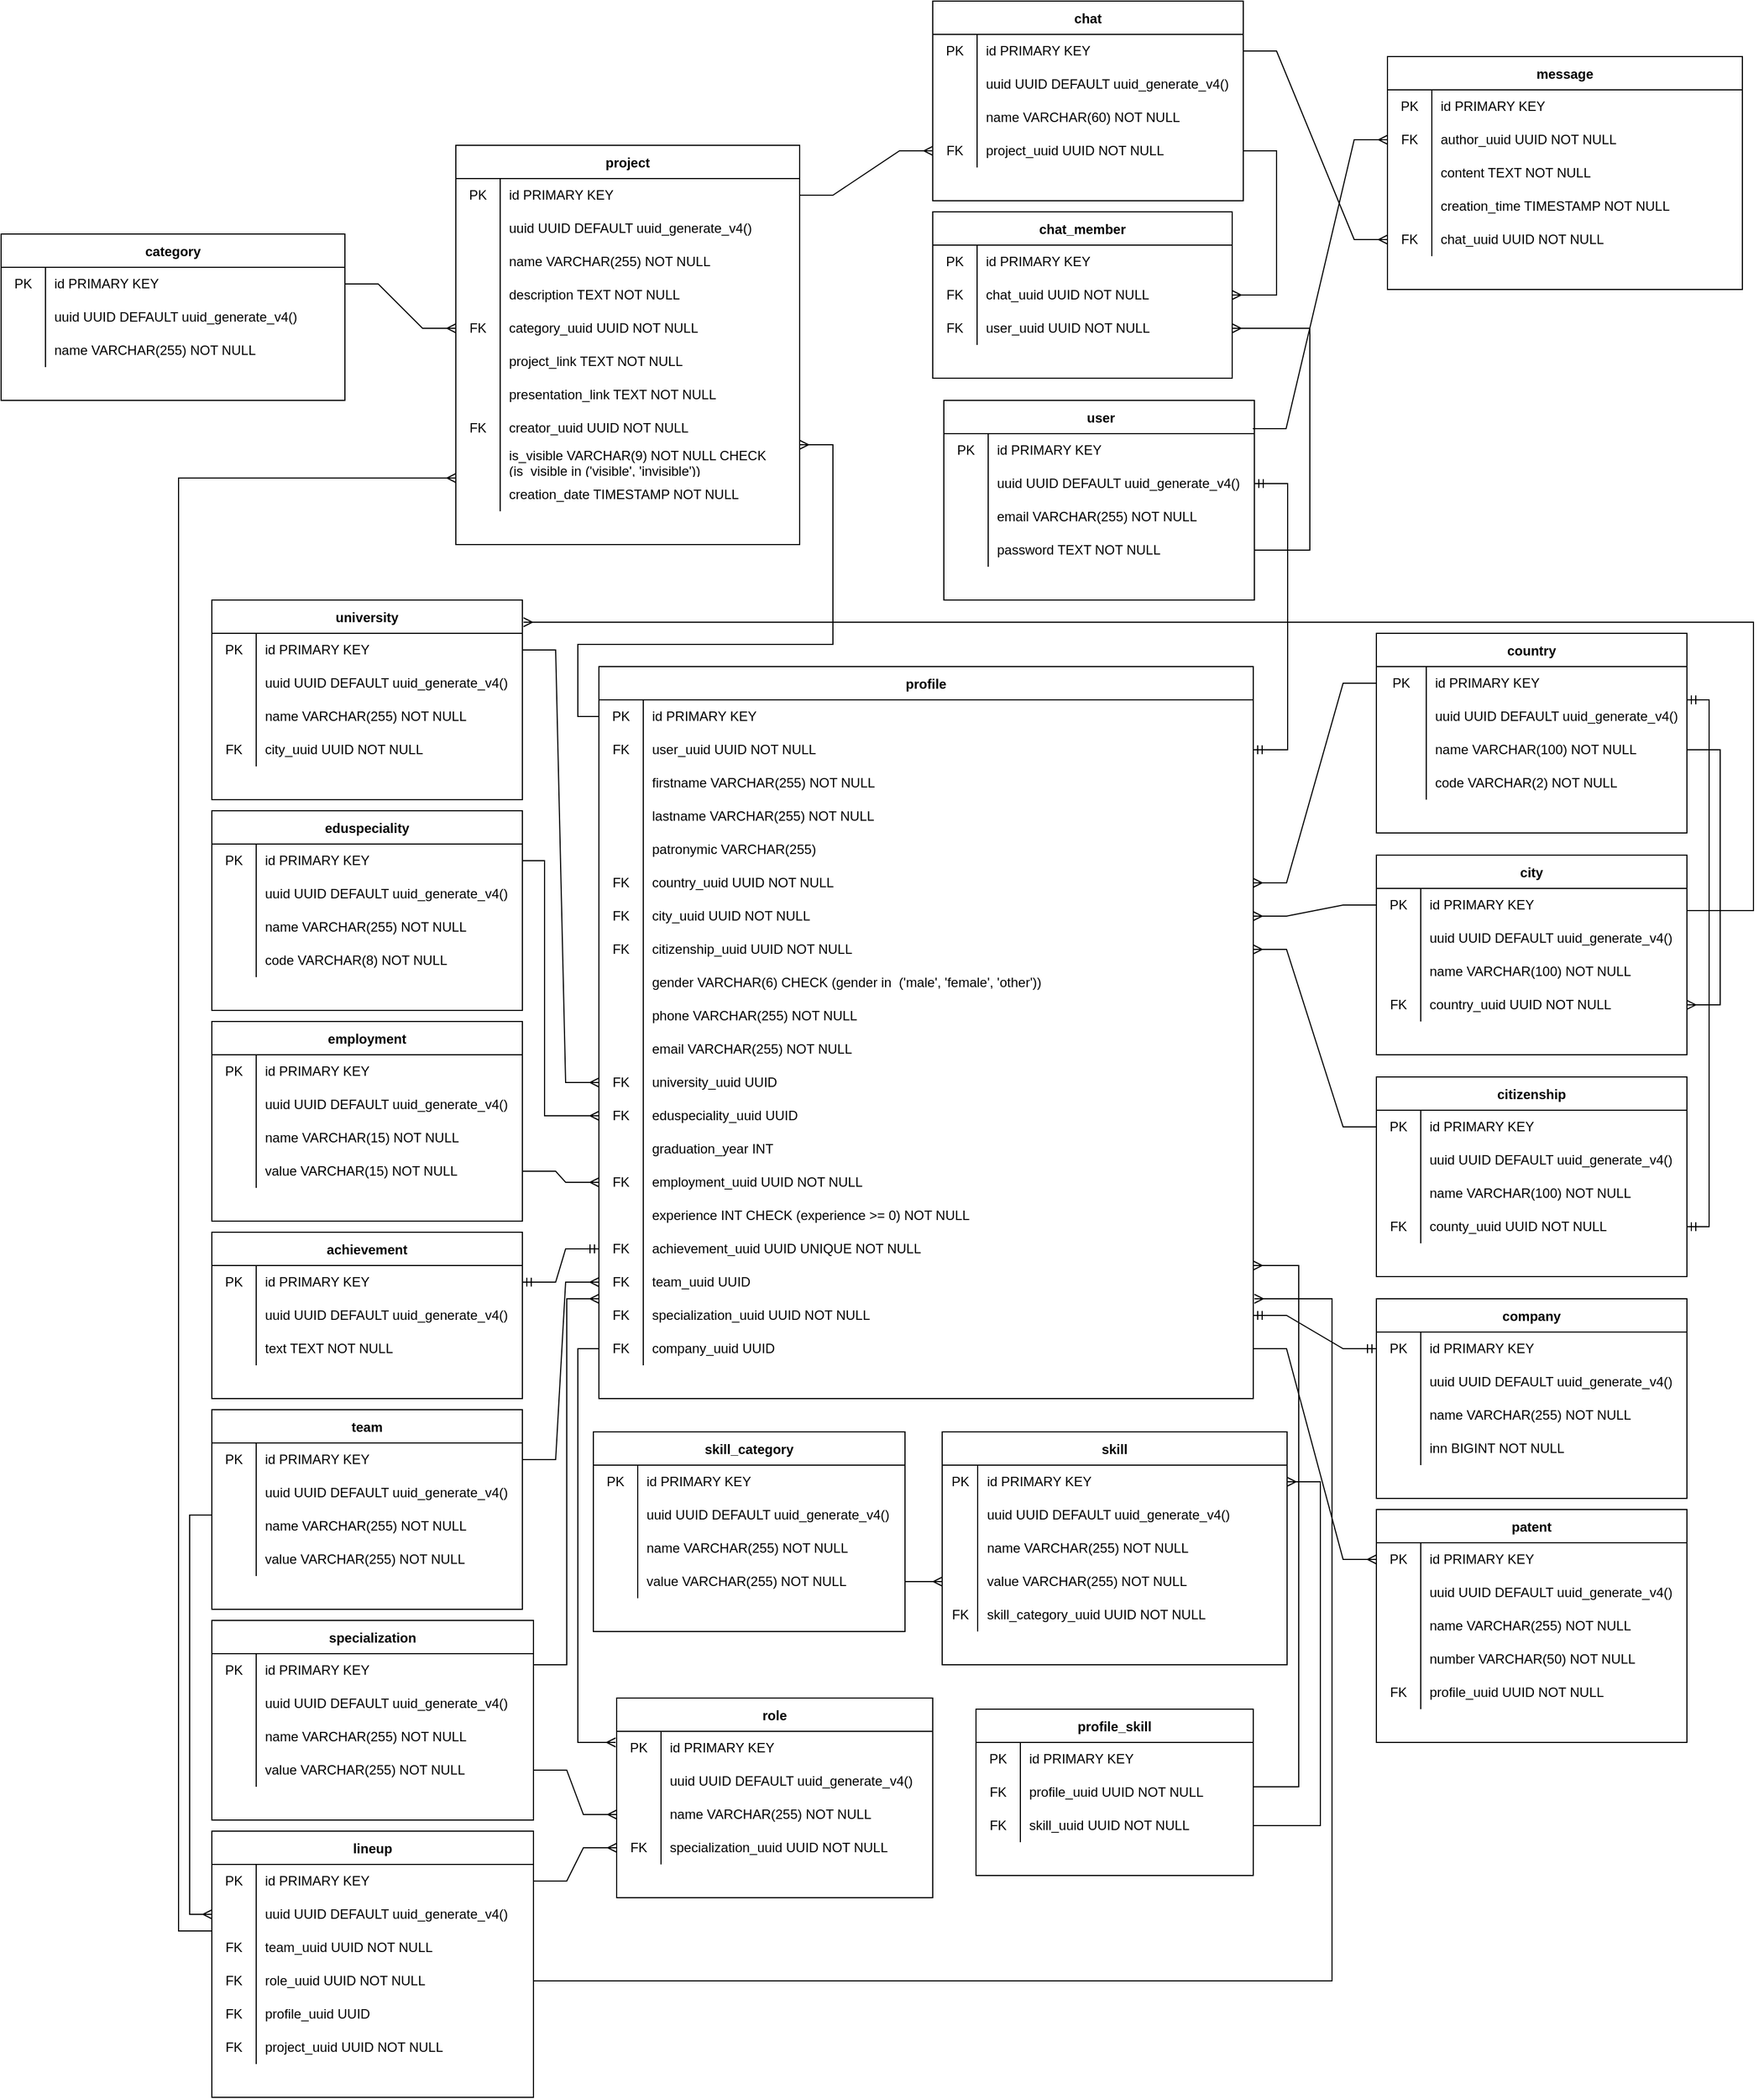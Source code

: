 <mxfile version="20.3.0" type="device"><diagram id="KcC9RxBt3rB9sMIWHV8Y" name="Page-1"><mxGraphModel dx="2384" dy="1948" grid="1" gridSize="10" guides="1" tooltips="1" connect="1" arrows="1" fold="1" page="1" pageScale="1" pageWidth="850" pageHeight="1100" math="0" shadow="0"><root><mxCell id="0"/><mxCell id="1" parent="0"/><mxCell id="AouyWreexYe8fY0phL2m-1" value="profile" style="shape=table;startSize=30;container=1;collapsible=0;childLayout=tableLayout;fixedRows=1;rowLines=0;fontStyle=1;" parent="1" vertex="1"><mxGeometry x="149" y="50" width="590" height="660" as="geometry"/></mxCell><mxCell id="AouyWreexYe8fY0phL2m-2" value="" style="shape=tableRow;horizontal=0;startSize=0;swimlaneHead=0;swimlaneBody=0;top=0;left=0;bottom=0;right=0;collapsible=0;dropTarget=0;fillColor=none;points=[[0,0.5],[1,0.5]];portConstraint=eastwest;" parent="AouyWreexYe8fY0phL2m-1" vertex="1"><mxGeometry y="30" width="590" height="30" as="geometry"/></mxCell><mxCell id="AouyWreexYe8fY0phL2m-3" value="PK" style="shape=partialRectangle;html=1;whiteSpace=wrap;connectable=0;fillColor=none;top=0;left=0;bottom=0;right=0;overflow=hidden;pointerEvents=1;" parent="AouyWreexYe8fY0phL2m-2" vertex="1"><mxGeometry width="40" height="30" as="geometry"><mxRectangle width="40" height="30" as="alternateBounds"/></mxGeometry></mxCell><mxCell id="AouyWreexYe8fY0phL2m-4" value="id PRIMARY KEY" style="shape=partialRectangle;html=1;whiteSpace=wrap;connectable=0;fillColor=none;top=0;left=0;bottom=0;right=0;align=left;spacingLeft=6;overflow=hidden;" parent="AouyWreexYe8fY0phL2m-2" vertex="1"><mxGeometry x="40" width="550" height="30" as="geometry"><mxRectangle width="550" height="30" as="alternateBounds"/></mxGeometry></mxCell><mxCell id="0tHkGmUUnRZLs2lZW7h8-10" value="" style="shape=tableRow;horizontal=0;startSize=0;swimlaneHead=0;swimlaneBody=0;top=0;left=0;bottom=0;right=0;collapsible=0;dropTarget=0;fillColor=none;points=[[0,0.5],[1,0.5]];portConstraint=eastwest;" parent="AouyWreexYe8fY0phL2m-1" vertex="1"><mxGeometry y="60" width="590" height="30" as="geometry"/></mxCell><mxCell id="0tHkGmUUnRZLs2lZW7h8-11" value="FK" style="shape=partialRectangle;html=1;whiteSpace=wrap;connectable=0;fillColor=none;top=0;left=0;bottom=0;right=0;overflow=hidden;pointerEvents=1;" parent="0tHkGmUUnRZLs2lZW7h8-10" vertex="1"><mxGeometry width="40" height="30" as="geometry"><mxRectangle width="40" height="30" as="alternateBounds"/></mxGeometry></mxCell><mxCell id="0tHkGmUUnRZLs2lZW7h8-12" value="user_uuid UUID NOT NULL" style="shape=partialRectangle;html=1;whiteSpace=wrap;connectable=0;fillColor=none;top=0;left=0;bottom=0;right=0;align=left;spacingLeft=6;overflow=hidden;" parent="0tHkGmUUnRZLs2lZW7h8-10" vertex="1"><mxGeometry x="40" width="550" height="30" as="geometry"><mxRectangle width="550" height="30" as="alternateBounds"/></mxGeometry></mxCell><mxCell id="AouyWreexYe8fY0phL2m-8" value="" style="shape=tableRow;horizontal=0;startSize=0;swimlaneHead=0;swimlaneBody=0;top=0;left=0;bottom=0;right=0;collapsible=0;dropTarget=0;fillColor=none;points=[[0,0.5],[1,0.5]];portConstraint=eastwest;" parent="AouyWreexYe8fY0phL2m-1" vertex="1"><mxGeometry y="90" width="590" height="30" as="geometry"/></mxCell><mxCell id="AouyWreexYe8fY0phL2m-9" value="" style="shape=partialRectangle;html=1;whiteSpace=wrap;connectable=0;fillColor=none;top=0;left=0;bottom=0;right=0;overflow=hidden;" parent="AouyWreexYe8fY0phL2m-8" vertex="1"><mxGeometry width="40" height="30" as="geometry"><mxRectangle width="40" height="30" as="alternateBounds"/></mxGeometry></mxCell><mxCell id="AouyWreexYe8fY0phL2m-10" value="firstname VARCHAR(255) NOT NULL" style="shape=partialRectangle;html=1;whiteSpace=wrap;connectable=0;fillColor=none;top=0;left=0;bottom=0;right=0;align=left;spacingLeft=6;overflow=hidden;" parent="AouyWreexYe8fY0phL2m-8" vertex="1"><mxGeometry x="40" width="550" height="30" as="geometry"><mxRectangle width="550" height="30" as="alternateBounds"/></mxGeometry></mxCell><mxCell id="AouyWreexYe8fY0phL2m-11" value="" style="shape=tableRow;horizontal=0;startSize=0;swimlaneHead=0;swimlaneBody=0;top=0;left=0;bottom=0;right=0;collapsible=0;dropTarget=0;fillColor=none;points=[[0,0.5],[1,0.5]];portConstraint=eastwest;" parent="AouyWreexYe8fY0phL2m-1" vertex="1"><mxGeometry y="120" width="590" height="30" as="geometry"/></mxCell><mxCell id="AouyWreexYe8fY0phL2m-12" value="" style="shape=partialRectangle;html=1;whiteSpace=wrap;connectable=0;fillColor=none;top=0;left=0;bottom=0;right=0;overflow=hidden;" parent="AouyWreexYe8fY0phL2m-11" vertex="1"><mxGeometry width="40" height="30" as="geometry"><mxRectangle width="40" height="30" as="alternateBounds"/></mxGeometry></mxCell><mxCell id="AouyWreexYe8fY0phL2m-13" value="lastname VARCHAR(255) NOT NULL" style="shape=partialRectangle;html=1;whiteSpace=wrap;connectable=0;fillColor=none;top=0;left=0;bottom=0;right=0;align=left;spacingLeft=6;overflow=hidden;" parent="AouyWreexYe8fY0phL2m-11" vertex="1"><mxGeometry x="40" width="550" height="30" as="geometry"><mxRectangle width="550" height="30" as="alternateBounds"/></mxGeometry></mxCell><mxCell id="AouyWreexYe8fY0phL2m-14" value="" style="shape=tableRow;horizontal=0;startSize=0;swimlaneHead=0;swimlaneBody=0;top=0;left=0;bottom=0;right=0;collapsible=0;dropTarget=0;fillColor=none;points=[[0,0.5],[1,0.5]];portConstraint=eastwest;" parent="AouyWreexYe8fY0phL2m-1" vertex="1"><mxGeometry y="150" width="590" height="30" as="geometry"/></mxCell><mxCell id="AouyWreexYe8fY0phL2m-15" value="" style="shape=partialRectangle;html=1;whiteSpace=wrap;connectable=0;fillColor=none;top=0;left=0;bottom=0;right=0;overflow=hidden;" parent="AouyWreexYe8fY0phL2m-14" vertex="1"><mxGeometry width="40" height="30" as="geometry"><mxRectangle width="40" height="30" as="alternateBounds"/></mxGeometry></mxCell><mxCell id="AouyWreexYe8fY0phL2m-16" value="patronymic VARCHAR(255)" style="shape=partialRectangle;html=1;whiteSpace=wrap;connectable=0;fillColor=none;top=0;left=0;bottom=0;right=0;align=left;spacingLeft=6;overflow=hidden;" parent="AouyWreexYe8fY0phL2m-14" vertex="1"><mxGeometry x="40" width="550" height="30" as="geometry"><mxRectangle width="550" height="30" as="alternateBounds"/></mxGeometry></mxCell><mxCell id="AouyWreexYe8fY0phL2m-17" value="" style="shape=tableRow;horizontal=0;startSize=0;swimlaneHead=0;swimlaneBody=0;top=0;left=0;bottom=0;right=0;collapsible=0;dropTarget=0;fillColor=none;points=[[0,0.5],[1,0.5]];portConstraint=eastwest;" parent="AouyWreexYe8fY0phL2m-1" vertex="1"><mxGeometry y="180" width="590" height="30" as="geometry"/></mxCell><mxCell id="AouyWreexYe8fY0phL2m-18" value="FK" style="shape=partialRectangle;html=1;whiteSpace=wrap;connectable=0;fillColor=none;top=0;left=0;bottom=0;right=0;overflow=hidden;" parent="AouyWreexYe8fY0phL2m-17" vertex="1"><mxGeometry width="40" height="30" as="geometry"><mxRectangle width="40" height="30" as="alternateBounds"/></mxGeometry></mxCell><mxCell id="AouyWreexYe8fY0phL2m-19" value="country_uuid UUID NOT NULL" style="shape=partialRectangle;html=1;whiteSpace=wrap;connectable=0;fillColor=none;top=0;left=0;bottom=0;right=0;align=left;spacingLeft=6;overflow=hidden;" parent="AouyWreexYe8fY0phL2m-17" vertex="1"><mxGeometry x="40" width="550" height="30" as="geometry"><mxRectangle width="550" height="30" as="alternateBounds"/></mxGeometry></mxCell><mxCell id="AouyWreexYe8fY0phL2m-20" value="" style="shape=tableRow;horizontal=0;startSize=0;swimlaneHead=0;swimlaneBody=0;top=0;left=0;bottom=0;right=0;collapsible=0;dropTarget=0;fillColor=none;points=[[0,0.5],[1,0.5]];portConstraint=eastwest;" parent="AouyWreexYe8fY0phL2m-1" vertex="1"><mxGeometry y="210" width="590" height="30" as="geometry"/></mxCell><mxCell id="AouyWreexYe8fY0phL2m-21" value="FK" style="shape=partialRectangle;html=1;whiteSpace=wrap;connectable=0;fillColor=none;top=0;left=0;bottom=0;right=0;overflow=hidden;" parent="AouyWreexYe8fY0phL2m-20" vertex="1"><mxGeometry width="40" height="30" as="geometry"><mxRectangle width="40" height="30" as="alternateBounds"/></mxGeometry></mxCell><mxCell id="AouyWreexYe8fY0phL2m-22" value="city_uuid UUID&amp;nbsp;NOT NULL" style="shape=partialRectangle;html=1;whiteSpace=wrap;connectable=0;fillColor=none;top=0;left=0;bottom=0;right=0;align=left;spacingLeft=6;overflow=hidden;" parent="AouyWreexYe8fY0phL2m-20" vertex="1"><mxGeometry x="40" width="550" height="30" as="geometry"><mxRectangle width="550" height="30" as="alternateBounds"/></mxGeometry></mxCell><mxCell id="AouyWreexYe8fY0phL2m-26" value="" style="shape=tableRow;horizontal=0;startSize=0;swimlaneHead=0;swimlaneBody=0;top=0;left=0;bottom=0;right=0;collapsible=0;dropTarget=0;fillColor=none;points=[[0,0.5],[1,0.5]];portConstraint=eastwest;" parent="AouyWreexYe8fY0phL2m-1" vertex="1"><mxGeometry y="240" width="590" height="30" as="geometry"/></mxCell><mxCell id="AouyWreexYe8fY0phL2m-27" value="FK" style="shape=partialRectangle;html=1;whiteSpace=wrap;connectable=0;fillColor=none;top=0;left=0;bottom=0;right=0;overflow=hidden;" parent="AouyWreexYe8fY0phL2m-26" vertex="1"><mxGeometry width="40" height="30" as="geometry"><mxRectangle width="40" height="30" as="alternateBounds"/></mxGeometry></mxCell><mxCell id="AouyWreexYe8fY0phL2m-28" value="citizenship_uuid UUID&amp;nbsp;NOT NULL" style="shape=partialRectangle;html=1;whiteSpace=wrap;connectable=0;fillColor=none;top=0;left=0;bottom=0;right=0;align=left;spacingLeft=6;overflow=hidden;" parent="AouyWreexYe8fY0phL2m-26" vertex="1"><mxGeometry x="40" width="550" height="30" as="geometry"><mxRectangle width="550" height="30" as="alternateBounds"/></mxGeometry></mxCell><mxCell id="AouyWreexYe8fY0phL2m-29" value="" style="shape=tableRow;horizontal=0;startSize=0;swimlaneHead=0;swimlaneBody=0;top=0;left=0;bottom=0;right=0;collapsible=0;dropTarget=0;fillColor=none;points=[[0,0.5],[1,0.5]];portConstraint=eastwest;" parent="AouyWreexYe8fY0phL2m-1" vertex="1"><mxGeometry y="270" width="590" height="30" as="geometry"/></mxCell><mxCell id="AouyWreexYe8fY0phL2m-30" value="" style="shape=partialRectangle;html=1;whiteSpace=wrap;connectable=0;fillColor=none;top=0;left=0;bottom=0;right=0;overflow=hidden;" parent="AouyWreexYe8fY0phL2m-29" vertex="1"><mxGeometry width="40" height="30" as="geometry"><mxRectangle width="40" height="30" as="alternateBounds"/></mxGeometry></mxCell><mxCell id="AouyWreexYe8fY0phL2m-31" value="gender VARCHAR(6) CHECK (gender in&amp;nbsp; ('male', 'female', 'other'))" style="shape=partialRectangle;html=1;whiteSpace=wrap;connectable=0;fillColor=none;top=0;left=0;bottom=0;right=0;align=left;spacingLeft=6;overflow=hidden;" parent="AouyWreexYe8fY0phL2m-29" vertex="1"><mxGeometry x="40" width="550" height="30" as="geometry"><mxRectangle width="550" height="30" as="alternateBounds"/></mxGeometry></mxCell><mxCell id="AouyWreexYe8fY0phL2m-32" value="" style="shape=tableRow;horizontal=0;startSize=0;swimlaneHead=0;swimlaneBody=0;top=0;left=0;bottom=0;right=0;collapsible=0;dropTarget=0;fillColor=none;points=[[0,0.5],[1,0.5]];portConstraint=eastwest;" parent="AouyWreexYe8fY0phL2m-1" vertex="1"><mxGeometry y="300" width="590" height="30" as="geometry"/></mxCell><mxCell id="AouyWreexYe8fY0phL2m-33" value="" style="shape=partialRectangle;html=1;whiteSpace=wrap;connectable=0;fillColor=none;top=0;left=0;bottom=0;right=0;overflow=hidden;" parent="AouyWreexYe8fY0phL2m-32" vertex="1"><mxGeometry width="40" height="30" as="geometry"><mxRectangle width="40" height="30" as="alternateBounds"/></mxGeometry></mxCell><mxCell id="AouyWreexYe8fY0phL2m-34" value="phone VARCHAR(255) NOT NULL" style="shape=partialRectangle;html=1;whiteSpace=wrap;connectable=0;fillColor=none;top=0;left=0;bottom=0;right=0;align=left;spacingLeft=6;overflow=hidden;" parent="AouyWreexYe8fY0phL2m-32" vertex="1"><mxGeometry x="40" width="550" height="30" as="geometry"><mxRectangle width="550" height="30" as="alternateBounds"/></mxGeometry></mxCell><mxCell id="AouyWreexYe8fY0phL2m-38" value="" style="shape=tableRow;horizontal=0;startSize=0;swimlaneHead=0;swimlaneBody=0;top=0;left=0;bottom=0;right=0;collapsible=0;dropTarget=0;fillColor=none;points=[[0,0.5],[1,0.5]];portConstraint=eastwest;" parent="AouyWreexYe8fY0phL2m-1" vertex="1"><mxGeometry y="330" width="590" height="30" as="geometry"/></mxCell><mxCell id="AouyWreexYe8fY0phL2m-39" value="" style="shape=partialRectangle;html=1;whiteSpace=wrap;connectable=0;fillColor=none;top=0;left=0;bottom=0;right=0;overflow=hidden;" parent="AouyWreexYe8fY0phL2m-38" vertex="1"><mxGeometry width="40" height="30" as="geometry"><mxRectangle width="40" height="30" as="alternateBounds"/></mxGeometry></mxCell><mxCell id="AouyWreexYe8fY0phL2m-40" value="email VARCHAR(255) NOT NULL" style="shape=partialRectangle;html=1;whiteSpace=wrap;connectable=0;fillColor=none;top=0;left=0;bottom=0;right=0;align=left;spacingLeft=6;overflow=hidden;" parent="AouyWreexYe8fY0phL2m-38" vertex="1"><mxGeometry x="40" width="550" height="30" as="geometry"><mxRectangle width="550" height="30" as="alternateBounds"/></mxGeometry></mxCell><mxCell id="AouyWreexYe8fY0phL2m-35" value="" style="shape=tableRow;horizontal=0;startSize=0;swimlaneHead=0;swimlaneBody=0;top=0;left=0;bottom=0;right=0;collapsible=0;dropTarget=0;fillColor=none;points=[[0,0.5],[1,0.5]];portConstraint=eastwest;" parent="AouyWreexYe8fY0phL2m-1" vertex="1"><mxGeometry y="360" width="590" height="30" as="geometry"/></mxCell><mxCell id="AouyWreexYe8fY0phL2m-36" value="FK" style="shape=partialRectangle;html=1;whiteSpace=wrap;connectable=0;fillColor=none;top=0;left=0;bottom=0;right=0;overflow=hidden;" parent="AouyWreexYe8fY0phL2m-35" vertex="1"><mxGeometry width="40" height="30" as="geometry"><mxRectangle width="40" height="30" as="alternateBounds"/></mxGeometry></mxCell><mxCell id="AouyWreexYe8fY0phL2m-37" value="university_uuid UUID" style="shape=partialRectangle;html=1;whiteSpace=wrap;connectable=0;fillColor=none;top=0;left=0;bottom=0;right=0;align=left;spacingLeft=6;overflow=hidden;" parent="AouyWreexYe8fY0phL2m-35" vertex="1"><mxGeometry x="40" width="550" height="30" as="geometry"><mxRectangle width="550" height="30" as="alternateBounds"/></mxGeometry></mxCell><mxCell id="AouyWreexYe8fY0phL2m-41" value="" style="shape=tableRow;horizontal=0;startSize=0;swimlaneHead=0;swimlaneBody=0;top=0;left=0;bottom=0;right=0;collapsible=0;dropTarget=0;fillColor=none;points=[[0,0.5],[1,0.5]];portConstraint=eastwest;" parent="AouyWreexYe8fY0phL2m-1" vertex="1"><mxGeometry y="390" width="590" height="30" as="geometry"/></mxCell><mxCell id="AouyWreexYe8fY0phL2m-42" value="FK" style="shape=partialRectangle;html=1;whiteSpace=wrap;connectable=0;fillColor=none;top=0;left=0;bottom=0;right=0;overflow=hidden;" parent="AouyWreexYe8fY0phL2m-41" vertex="1"><mxGeometry width="40" height="30" as="geometry"><mxRectangle width="40" height="30" as="alternateBounds"/></mxGeometry></mxCell><mxCell id="AouyWreexYe8fY0phL2m-43" value="eduspeciality_uuid UUID" style="shape=partialRectangle;html=1;whiteSpace=wrap;connectable=0;fillColor=none;top=0;left=0;bottom=0;right=0;align=left;spacingLeft=6;overflow=hidden;" parent="AouyWreexYe8fY0phL2m-41" vertex="1"><mxGeometry x="40" width="550" height="30" as="geometry"><mxRectangle width="550" height="30" as="alternateBounds"/></mxGeometry></mxCell><mxCell id="AouyWreexYe8fY0phL2m-44" value="" style="shape=tableRow;horizontal=0;startSize=0;swimlaneHead=0;swimlaneBody=0;top=0;left=0;bottom=0;right=0;collapsible=0;dropTarget=0;fillColor=none;points=[[0,0.5],[1,0.5]];portConstraint=eastwest;" parent="AouyWreexYe8fY0phL2m-1" vertex="1"><mxGeometry y="420" width="590" height="30" as="geometry"/></mxCell><mxCell id="AouyWreexYe8fY0phL2m-45" value="" style="shape=partialRectangle;html=1;whiteSpace=wrap;connectable=0;fillColor=none;top=0;left=0;bottom=0;right=0;overflow=hidden;" parent="AouyWreexYe8fY0phL2m-44" vertex="1"><mxGeometry width="40" height="30" as="geometry"><mxRectangle width="40" height="30" as="alternateBounds"/></mxGeometry></mxCell><mxCell id="AouyWreexYe8fY0phL2m-46" value="graduation_year INT" style="shape=partialRectangle;html=1;whiteSpace=wrap;connectable=0;fillColor=none;top=0;left=0;bottom=0;right=0;align=left;spacingLeft=6;overflow=hidden;" parent="AouyWreexYe8fY0phL2m-44" vertex="1"><mxGeometry x="40" width="550" height="30" as="geometry"><mxRectangle width="550" height="30" as="alternateBounds"/></mxGeometry></mxCell><mxCell id="AouyWreexYe8fY0phL2m-47" value="" style="shape=tableRow;horizontal=0;startSize=0;swimlaneHead=0;swimlaneBody=0;top=0;left=0;bottom=0;right=0;collapsible=0;dropTarget=0;fillColor=none;points=[[0,0.5],[1,0.5]];portConstraint=eastwest;" parent="AouyWreexYe8fY0phL2m-1" vertex="1"><mxGeometry y="450" width="590" height="30" as="geometry"/></mxCell><mxCell id="AouyWreexYe8fY0phL2m-48" value="FK" style="shape=partialRectangle;html=1;whiteSpace=wrap;connectable=0;fillColor=none;top=0;left=0;bottom=0;right=0;overflow=hidden;" parent="AouyWreexYe8fY0phL2m-47" vertex="1"><mxGeometry width="40" height="30" as="geometry"><mxRectangle width="40" height="30" as="alternateBounds"/></mxGeometry></mxCell><mxCell id="AouyWreexYe8fY0phL2m-49" value="employment_uuid UUID&amp;nbsp;NOT NULL" style="shape=partialRectangle;html=1;whiteSpace=wrap;connectable=0;fillColor=none;top=0;left=0;bottom=0;right=0;align=left;spacingLeft=6;overflow=hidden;" parent="AouyWreexYe8fY0phL2m-47" vertex="1"><mxGeometry x="40" width="550" height="30" as="geometry"><mxRectangle width="550" height="30" as="alternateBounds"/></mxGeometry></mxCell><mxCell id="AouyWreexYe8fY0phL2m-50" value="" style="shape=tableRow;horizontal=0;startSize=0;swimlaneHead=0;swimlaneBody=0;top=0;left=0;bottom=0;right=0;collapsible=0;dropTarget=0;fillColor=none;points=[[0,0.5],[1,0.5]];portConstraint=eastwest;" parent="AouyWreexYe8fY0phL2m-1" vertex="1"><mxGeometry y="480" width="590" height="30" as="geometry"/></mxCell><mxCell id="AouyWreexYe8fY0phL2m-51" value="" style="shape=partialRectangle;html=1;whiteSpace=wrap;connectable=0;fillColor=none;top=0;left=0;bottom=0;right=0;overflow=hidden;" parent="AouyWreexYe8fY0phL2m-50" vertex="1"><mxGeometry width="40" height="30" as="geometry"><mxRectangle width="40" height="30" as="alternateBounds"/></mxGeometry></mxCell><mxCell id="AouyWreexYe8fY0phL2m-52" value="experience INT CHECK (experience &amp;gt;= 0) NOT NULL" style="shape=partialRectangle;html=1;whiteSpace=wrap;connectable=0;fillColor=none;top=0;left=0;bottom=0;right=0;align=left;spacingLeft=6;overflow=hidden;" parent="AouyWreexYe8fY0phL2m-50" vertex="1"><mxGeometry x="40" width="550" height="30" as="geometry"><mxRectangle width="550" height="30" as="alternateBounds"/></mxGeometry></mxCell><mxCell id="AouyWreexYe8fY0phL2m-53" value="" style="shape=tableRow;horizontal=0;startSize=0;swimlaneHead=0;swimlaneBody=0;top=0;left=0;bottom=0;right=0;collapsible=0;dropTarget=0;fillColor=none;points=[[0,0.5],[1,0.5]];portConstraint=eastwest;" parent="AouyWreexYe8fY0phL2m-1" vertex="1"><mxGeometry y="510" width="590" height="30" as="geometry"/></mxCell><mxCell id="AouyWreexYe8fY0phL2m-54" value="FK" style="shape=partialRectangle;html=1;whiteSpace=wrap;connectable=0;fillColor=none;top=0;left=0;bottom=0;right=0;overflow=hidden;" parent="AouyWreexYe8fY0phL2m-53" vertex="1"><mxGeometry width="40" height="30" as="geometry"><mxRectangle width="40" height="30" as="alternateBounds"/></mxGeometry></mxCell><mxCell id="AouyWreexYe8fY0phL2m-55" value="achievement_uuid UUID UNIQUE&amp;nbsp;NOT NULL&amp;nbsp;" style="shape=partialRectangle;html=1;whiteSpace=wrap;connectable=0;fillColor=none;top=0;left=0;bottom=0;right=0;align=left;spacingLeft=6;overflow=hidden;" parent="AouyWreexYe8fY0phL2m-53" vertex="1"><mxGeometry x="40" width="550" height="30" as="geometry"><mxRectangle width="550" height="30" as="alternateBounds"/></mxGeometry></mxCell><mxCell id="AouyWreexYe8fY0phL2m-56" value="" style="shape=tableRow;horizontal=0;startSize=0;swimlaneHead=0;swimlaneBody=0;top=0;left=0;bottom=0;right=0;collapsible=0;dropTarget=0;fillColor=none;points=[[0,0.5],[1,0.5]];portConstraint=eastwest;" parent="AouyWreexYe8fY0phL2m-1" vertex="1"><mxGeometry y="540" width="590" height="30" as="geometry"/></mxCell><mxCell id="AouyWreexYe8fY0phL2m-57" value="FK" style="shape=partialRectangle;html=1;whiteSpace=wrap;connectable=0;fillColor=none;top=0;left=0;bottom=0;right=0;overflow=hidden;" parent="AouyWreexYe8fY0phL2m-56" vertex="1"><mxGeometry width="40" height="30" as="geometry"><mxRectangle width="40" height="30" as="alternateBounds"/></mxGeometry></mxCell><mxCell id="AouyWreexYe8fY0phL2m-58" value="team_uuid UUID" style="shape=partialRectangle;html=1;whiteSpace=wrap;connectable=0;fillColor=none;top=0;left=0;bottom=0;right=0;align=left;spacingLeft=6;overflow=hidden;" parent="AouyWreexYe8fY0phL2m-56" vertex="1"><mxGeometry x="40" width="550" height="30" as="geometry"><mxRectangle width="550" height="30" as="alternateBounds"/></mxGeometry></mxCell><mxCell id="AouyWreexYe8fY0phL2m-59" value="" style="shape=tableRow;horizontal=0;startSize=0;swimlaneHead=0;swimlaneBody=0;top=0;left=0;bottom=0;right=0;collapsible=0;dropTarget=0;fillColor=none;points=[[0,0.5],[1,0.5]];portConstraint=eastwest;" parent="AouyWreexYe8fY0phL2m-1" vertex="1"><mxGeometry y="570" width="590" height="30" as="geometry"/></mxCell><mxCell id="AouyWreexYe8fY0phL2m-60" value="FK" style="shape=partialRectangle;html=1;whiteSpace=wrap;connectable=0;fillColor=none;top=0;left=0;bottom=0;right=0;overflow=hidden;" parent="AouyWreexYe8fY0phL2m-59" vertex="1"><mxGeometry width="40" height="30" as="geometry"><mxRectangle width="40" height="30" as="alternateBounds"/></mxGeometry></mxCell><mxCell id="AouyWreexYe8fY0phL2m-61" value="specialization_uuid UUID&amp;nbsp;NOT NULL" style="shape=partialRectangle;html=1;whiteSpace=wrap;connectable=0;fillColor=none;top=0;left=0;bottom=0;right=0;align=left;spacingLeft=6;overflow=hidden;" parent="AouyWreexYe8fY0phL2m-59" vertex="1"><mxGeometry x="40" width="550" height="30" as="geometry"><mxRectangle width="550" height="30" as="alternateBounds"/></mxGeometry></mxCell><mxCell id="AouyWreexYe8fY0phL2m-65" value="" style="shape=tableRow;horizontal=0;startSize=0;swimlaneHead=0;swimlaneBody=0;top=0;left=0;bottom=0;right=0;collapsible=0;dropTarget=0;fillColor=none;points=[[0,0.5],[1,0.5]];portConstraint=eastwest;" parent="AouyWreexYe8fY0phL2m-1" vertex="1"><mxGeometry y="600" width="590" height="30" as="geometry"/></mxCell><mxCell id="AouyWreexYe8fY0phL2m-66" value="FK" style="shape=partialRectangle;html=1;whiteSpace=wrap;connectable=0;fillColor=none;top=0;left=0;bottom=0;right=0;overflow=hidden;" parent="AouyWreexYe8fY0phL2m-65" vertex="1"><mxGeometry width="40" height="30" as="geometry"><mxRectangle width="40" height="30" as="alternateBounds"/></mxGeometry></mxCell><mxCell id="AouyWreexYe8fY0phL2m-67" value="company_uuid UUID" style="shape=partialRectangle;html=1;whiteSpace=wrap;connectable=0;fillColor=none;top=0;left=0;bottom=0;right=0;align=left;spacingLeft=6;overflow=hidden;" parent="AouyWreexYe8fY0phL2m-65" vertex="1"><mxGeometry x="40" width="550" height="30" as="geometry"><mxRectangle width="550" height="30" as="alternateBounds"/></mxGeometry></mxCell><mxCell id="gL4q8NLvyVj8hW1yxhtU-1" value="country" style="shape=table;startSize=30;container=1;collapsible=0;childLayout=tableLayout;fixedRows=1;rowLines=0;fontStyle=1;" parent="1" vertex="1"><mxGeometry x="850" y="20" width="280" height="180" as="geometry"/></mxCell><mxCell id="gL4q8NLvyVj8hW1yxhtU-2" value="" style="shape=tableRow;horizontal=0;startSize=0;swimlaneHead=0;swimlaneBody=0;top=0;left=0;bottom=0;right=0;collapsible=0;dropTarget=0;fillColor=none;points=[[0,0.5],[1,0.5]];portConstraint=eastwest;" parent="gL4q8NLvyVj8hW1yxhtU-1" vertex="1"><mxGeometry y="30" width="280" height="30" as="geometry"/></mxCell><mxCell id="gL4q8NLvyVj8hW1yxhtU-3" value="PK" style="shape=partialRectangle;html=1;whiteSpace=wrap;connectable=0;fillColor=none;top=0;left=0;bottom=0;right=0;overflow=hidden;pointerEvents=1;" parent="gL4q8NLvyVj8hW1yxhtU-2" vertex="1"><mxGeometry width="45" height="30" as="geometry"><mxRectangle width="45" height="30" as="alternateBounds"/></mxGeometry></mxCell><mxCell id="gL4q8NLvyVj8hW1yxhtU-4" value="id PRIMARY KEY" style="shape=partialRectangle;html=1;whiteSpace=wrap;connectable=0;fillColor=none;top=0;left=0;bottom=0;right=0;align=left;spacingLeft=6;overflow=hidden;" parent="gL4q8NLvyVj8hW1yxhtU-2" vertex="1"><mxGeometry x="45" width="235" height="30" as="geometry"><mxRectangle width="235" height="30" as="alternateBounds"/></mxGeometry></mxCell><mxCell id="0tHkGmUUnRZLs2lZW7h8-19" value="" style="shape=tableRow;horizontal=0;startSize=0;swimlaneHead=0;swimlaneBody=0;top=0;left=0;bottom=0;right=0;collapsible=0;dropTarget=0;fillColor=none;points=[[0,0.5],[1,0.5]];portConstraint=eastwest;" parent="gL4q8NLvyVj8hW1yxhtU-1" vertex="1"><mxGeometry y="60" width="280" height="30" as="geometry"/></mxCell><mxCell id="0tHkGmUUnRZLs2lZW7h8-20" value="" style="shape=partialRectangle;html=1;whiteSpace=wrap;connectable=0;fillColor=none;top=0;left=0;bottom=0;right=0;overflow=hidden;" parent="0tHkGmUUnRZLs2lZW7h8-19" vertex="1"><mxGeometry width="45" height="30" as="geometry"><mxRectangle width="45" height="30" as="alternateBounds"/></mxGeometry></mxCell><mxCell id="0tHkGmUUnRZLs2lZW7h8-21" value="uuid UUID DEFAULT uuid_generate_v4()" style="shape=partialRectangle;html=1;whiteSpace=wrap;connectable=0;fillColor=none;top=0;left=0;bottom=0;right=0;align=left;spacingLeft=6;overflow=hidden;" parent="0tHkGmUUnRZLs2lZW7h8-19" vertex="1"><mxGeometry x="45" width="235" height="30" as="geometry"><mxRectangle width="235" height="30" as="alternateBounds"/></mxGeometry></mxCell><mxCell id="gL4q8NLvyVj8hW1yxhtU-5" value="" style="shape=tableRow;horizontal=0;startSize=0;swimlaneHead=0;swimlaneBody=0;top=0;left=0;bottom=0;right=0;collapsible=0;dropTarget=0;fillColor=none;points=[[0,0.5],[1,0.5]];portConstraint=eastwest;" parent="gL4q8NLvyVj8hW1yxhtU-1" vertex="1"><mxGeometry y="90" width="280" height="30" as="geometry"/></mxCell><mxCell id="gL4q8NLvyVj8hW1yxhtU-6" value="" style="shape=partialRectangle;html=1;whiteSpace=wrap;connectable=0;fillColor=none;top=0;left=0;bottom=0;right=0;overflow=hidden;" parent="gL4q8NLvyVj8hW1yxhtU-5" vertex="1"><mxGeometry width="45" height="30" as="geometry"><mxRectangle width="45" height="30" as="alternateBounds"/></mxGeometry></mxCell><mxCell id="gL4q8NLvyVj8hW1yxhtU-7" value="name VARCHAR(100) NOT NULL" style="shape=partialRectangle;html=1;whiteSpace=wrap;connectable=0;fillColor=none;top=0;left=0;bottom=0;right=0;align=left;spacingLeft=6;overflow=hidden;" parent="gL4q8NLvyVj8hW1yxhtU-5" vertex="1"><mxGeometry x="45" width="235" height="30" as="geometry"><mxRectangle width="235" height="30" as="alternateBounds"/></mxGeometry></mxCell><mxCell id="gL4q8NLvyVj8hW1yxhtU-245" value="" style="shape=tableRow;horizontal=0;startSize=0;swimlaneHead=0;swimlaneBody=0;top=0;left=0;bottom=0;right=0;collapsible=0;dropTarget=0;fillColor=none;points=[[0,0.5],[1,0.5]];portConstraint=eastwest;" parent="gL4q8NLvyVj8hW1yxhtU-1" vertex="1"><mxGeometry y="120" width="280" height="30" as="geometry"/></mxCell><mxCell id="gL4q8NLvyVj8hW1yxhtU-246" value="" style="shape=partialRectangle;html=1;whiteSpace=wrap;connectable=0;fillColor=none;top=0;left=0;bottom=0;right=0;overflow=hidden;" parent="gL4q8NLvyVj8hW1yxhtU-245" vertex="1"><mxGeometry width="45" height="30" as="geometry"><mxRectangle width="45" height="30" as="alternateBounds"/></mxGeometry></mxCell><mxCell id="gL4q8NLvyVj8hW1yxhtU-247" value="code VARCHAR(2) NOT NULL" style="shape=partialRectangle;html=1;whiteSpace=wrap;connectable=0;fillColor=none;top=0;left=0;bottom=0;right=0;align=left;spacingLeft=6;overflow=hidden;" parent="gL4q8NLvyVj8hW1yxhtU-245" vertex="1"><mxGeometry x="45" width="235" height="30" as="geometry"><mxRectangle width="235" height="30" as="alternateBounds"/></mxGeometry></mxCell><mxCell id="gL4q8NLvyVj8hW1yxhtU-11" value="city" style="shape=table;startSize=30;container=1;collapsible=0;childLayout=tableLayout;fixedRows=1;rowLines=0;fontStyle=1;" parent="1" vertex="1"><mxGeometry x="850" y="220" width="280" height="180" as="geometry"/></mxCell><mxCell id="gL4q8NLvyVj8hW1yxhtU-12" value="" style="shape=tableRow;horizontal=0;startSize=0;swimlaneHead=0;swimlaneBody=0;top=0;left=0;bottom=0;right=0;collapsible=0;dropTarget=0;fillColor=none;points=[[0,0.5],[1,0.5]];portConstraint=eastwest;" parent="gL4q8NLvyVj8hW1yxhtU-11" vertex="1"><mxGeometry y="30" width="280" height="30" as="geometry"/></mxCell><mxCell id="gL4q8NLvyVj8hW1yxhtU-13" value="PK" style="shape=partialRectangle;html=1;whiteSpace=wrap;connectable=0;fillColor=none;top=0;left=0;bottom=0;right=0;overflow=hidden;pointerEvents=1;" parent="gL4q8NLvyVj8hW1yxhtU-12" vertex="1"><mxGeometry width="40" height="30" as="geometry"><mxRectangle width="40" height="30" as="alternateBounds"/></mxGeometry></mxCell><mxCell id="gL4q8NLvyVj8hW1yxhtU-14" value="id PRIMARY KEY" style="shape=partialRectangle;html=1;whiteSpace=wrap;connectable=0;fillColor=none;top=0;left=0;bottom=0;right=0;align=left;spacingLeft=6;overflow=hidden;" parent="gL4q8NLvyVj8hW1yxhtU-12" vertex="1"><mxGeometry x="40" width="240" height="30" as="geometry"><mxRectangle width="240" height="30" as="alternateBounds"/></mxGeometry></mxCell><mxCell id="0tHkGmUUnRZLs2lZW7h8-22" value="" style="shape=tableRow;horizontal=0;startSize=0;swimlaneHead=0;swimlaneBody=0;top=0;left=0;bottom=0;right=0;collapsible=0;dropTarget=0;fillColor=none;points=[[0,0.5],[1,0.5]];portConstraint=eastwest;" parent="gL4q8NLvyVj8hW1yxhtU-11" vertex="1"><mxGeometry y="60" width="280" height="30" as="geometry"/></mxCell><mxCell id="0tHkGmUUnRZLs2lZW7h8-23" value="" style="shape=partialRectangle;html=1;whiteSpace=wrap;connectable=0;fillColor=none;top=0;left=0;bottom=0;right=0;overflow=hidden;" parent="0tHkGmUUnRZLs2lZW7h8-22" vertex="1"><mxGeometry width="40" height="30" as="geometry"><mxRectangle width="40" height="30" as="alternateBounds"/></mxGeometry></mxCell><mxCell id="0tHkGmUUnRZLs2lZW7h8-24" value="uuid UUID DEFAULT uuid_generate_v4()" style="shape=partialRectangle;html=1;whiteSpace=wrap;connectable=0;fillColor=none;top=0;left=0;bottom=0;right=0;align=left;spacingLeft=6;overflow=hidden;" parent="0tHkGmUUnRZLs2lZW7h8-22" vertex="1"><mxGeometry x="40" width="240" height="30" as="geometry"><mxRectangle width="240" height="30" as="alternateBounds"/></mxGeometry></mxCell><mxCell id="gL4q8NLvyVj8hW1yxhtU-15" value="" style="shape=tableRow;horizontal=0;startSize=0;swimlaneHead=0;swimlaneBody=0;top=0;left=0;bottom=0;right=0;collapsible=0;dropTarget=0;fillColor=none;points=[[0,0.5],[1,0.5]];portConstraint=eastwest;" parent="gL4q8NLvyVj8hW1yxhtU-11" vertex="1"><mxGeometry y="90" width="280" height="30" as="geometry"/></mxCell><mxCell id="gL4q8NLvyVj8hW1yxhtU-16" value="" style="shape=partialRectangle;html=1;whiteSpace=wrap;connectable=0;fillColor=none;top=0;left=0;bottom=0;right=0;overflow=hidden;" parent="gL4q8NLvyVj8hW1yxhtU-15" vertex="1"><mxGeometry width="40" height="30" as="geometry"><mxRectangle width="40" height="30" as="alternateBounds"/></mxGeometry></mxCell><mxCell id="gL4q8NLvyVj8hW1yxhtU-17" value="name VARCHAR(100) NOT NULL" style="shape=partialRectangle;html=1;whiteSpace=wrap;connectable=0;fillColor=none;top=0;left=0;bottom=0;right=0;align=left;spacingLeft=6;overflow=hidden;" parent="gL4q8NLvyVj8hW1yxhtU-15" vertex="1"><mxGeometry x="40" width="240" height="30" as="geometry"><mxRectangle width="240" height="30" as="alternateBounds"/></mxGeometry></mxCell><mxCell id="gL4q8NLvyVj8hW1yxhtU-18" value="" style="shape=tableRow;horizontal=0;startSize=0;swimlaneHead=0;swimlaneBody=0;top=0;left=0;bottom=0;right=0;collapsible=0;dropTarget=0;fillColor=none;points=[[0,0.5],[1,0.5]];portConstraint=eastwest;" parent="gL4q8NLvyVj8hW1yxhtU-11" vertex="1"><mxGeometry y="120" width="280" height="30" as="geometry"/></mxCell><mxCell id="gL4q8NLvyVj8hW1yxhtU-19" value="FK" style="shape=partialRectangle;html=1;whiteSpace=wrap;connectable=0;fillColor=none;top=0;left=0;bottom=0;right=0;overflow=hidden;" parent="gL4q8NLvyVj8hW1yxhtU-18" vertex="1"><mxGeometry width="40" height="30" as="geometry"><mxRectangle width="40" height="30" as="alternateBounds"/></mxGeometry></mxCell><mxCell id="gL4q8NLvyVj8hW1yxhtU-20" value="country_uuid UUID NOT NULL" style="shape=partialRectangle;html=1;whiteSpace=wrap;connectable=0;fillColor=none;top=0;left=0;bottom=0;right=0;align=left;spacingLeft=6;overflow=hidden;" parent="gL4q8NLvyVj8hW1yxhtU-18" vertex="1"><mxGeometry x="40" width="240" height="30" as="geometry"><mxRectangle width="240" height="30" as="alternateBounds"/></mxGeometry></mxCell><mxCell id="gL4q8NLvyVj8hW1yxhtU-21" value="citizenship" style="shape=table;startSize=30;container=1;collapsible=0;childLayout=tableLayout;fixedRows=1;rowLines=0;fontStyle=1;" parent="1" vertex="1"><mxGeometry x="850" y="420" width="280" height="180" as="geometry"/></mxCell><mxCell id="gL4q8NLvyVj8hW1yxhtU-22" value="" style="shape=tableRow;horizontal=0;startSize=0;swimlaneHead=0;swimlaneBody=0;top=0;left=0;bottom=0;right=0;collapsible=0;dropTarget=0;fillColor=none;points=[[0,0.5],[1,0.5]];portConstraint=eastwest;" parent="gL4q8NLvyVj8hW1yxhtU-21" vertex="1"><mxGeometry y="30" width="280" height="30" as="geometry"/></mxCell><mxCell id="gL4q8NLvyVj8hW1yxhtU-23" value="PK" style="shape=partialRectangle;html=1;whiteSpace=wrap;connectable=0;fillColor=none;top=0;left=0;bottom=0;right=0;overflow=hidden;pointerEvents=1;" parent="gL4q8NLvyVj8hW1yxhtU-22" vertex="1"><mxGeometry width="40" height="30" as="geometry"><mxRectangle width="40" height="30" as="alternateBounds"/></mxGeometry></mxCell><mxCell id="gL4q8NLvyVj8hW1yxhtU-24" value="id PRIMARY KEY" style="shape=partialRectangle;html=1;whiteSpace=wrap;connectable=0;fillColor=none;top=0;left=0;bottom=0;right=0;align=left;spacingLeft=6;overflow=hidden;" parent="gL4q8NLvyVj8hW1yxhtU-22" vertex="1"><mxGeometry x="40" width="240" height="30" as="geometry"><mxRectangle width="240" height="30" as="alternateBounds"/></mxGeometry></mxCell><mxCell id="0tHkGmUUnRZLs2lZW7h8-25" value="" style="shape=tableRow;horizontal=0;startSize=0;swimlaneHead=0;swimlaneBody=0;top=0;left=0;bottom=0;right=0;collapsible=0;dropTarget=0;fillColor=none;points=[[0,0.5],[1,0.5]];portConstraint=eastwest;" parent="gL4q8NLvyVj8hW1yxhtU-21" vertex="1"><mxGeometry y="60" width="280" height="30" as="geometry"/></mxCell><mxCell id="0tHkGmUUnRZLs2lZW7h8-26" value="" style="shape=partialRectangle;html=1;whiteSpace=wrap;connectable=0;fillColor=none;top=0;left=0;bottom=0;right=0;overflow=hidden;" parent="0tHkGmUUnRZLs2lZW7h8-25" vertex="1"><mxGeometry width="40" height="30" as="geometry"><mxRectangle width="40" height="30" as="alternateBounds"/></mxGeometry></mxCell><mxCell id="0tHkGmUUnRZLs2lZW7h8-27" value="uuid UUID DEFAULT uuid_generate_v4()" style="shape=partialRectangle;html=1;whiteSpace=wrap;connectable=0;fillColor=none;top=0;left=0;bottom=0;right=0;align=left;spacingLeft=6;overflow=hidden;" parent="0tHkGmUUnRZLs2lZW7h8-25" vertex="1"><mxGeometry x="40" width="240" height="30" as="geometry"><mxRectangle width="240" height="30" as="alternateBounds"/></mxGeometry></mxCell><mxCell id="gL4q8NLvyVj8hW1yxhtU-25" value="" style="shape=tableRow;horizontal=0;startSize=0;swimlaneHead=0;swimlaneBody=0;top=0;left=0;bottom=0;right=0;collapsible=0;dropTarget=0;fillColor=none;points=[[0,0.5],[1,0.5]];portConstraint=eastwest;" parent="gL4q8NLvyVj8hW1yxhtU-21" vertex="1"><mxGeometry y="90" width="280" height="30" as="geometry"/></mxCell><mxCell id="gL4q8NLvyVj8hW1yxhtU-26" value="" style="shape=partialRectangle;html=1;whiteSpace=wrap;connectable=0;fillColor=none;top=0;left=0;bottom=0;right=0;overflow=hidden;" parent="gL4q8NLvyVj8hW1yxhtU-25" vertex="1"><mxGeometry width="40" height="30" as="geometry"><mxRectangle width="40" height="30" as="alternateBounds"/></mxGeometry></mxCell><mxCell id="gL4q8NLvyVj8hW1yxhtU-27" value="name VARCHAR(100) NOT NULL" style="shape=partialRectangle;html=1;whiteSpace=wrap;connectable=0;fillColor=none;top=0;left=0;bottom=0;right=0;align=left;spacingLeft=6;overflow=hidden;" parent="gL4q8NLvyVj8hW1yxhtU-25" vertex="1"><mxGeometry x="40" width="240" height="30" as="geometry"><mxRectangle width="240" height="30" as="alternateBounds"/></mxGeometry></mxCell><mxCell id="gL4q8NLvyVj8hW1yxhtU-28" value="" style="shape=tableRow;horizontal=0;startSize=0;swimlaneHead=0;swimlaneBody=0;top=0;left=0;bottom=0;right=0;collapsible=0;dropTarget=0;fillColor=none;points=[[0,0.5],[1,0.5]];portConstraint=eastwest;" parent="gL4q8NLvyVj8hW1yxhtU-21" vertex="1"><mxGeometry y="120" width="280" height="30" as="geometry"/></mxCell><mxCell id="gL4q8NLvyVj8hW1yxhtU-29" value="FK" style="shape=partialRectangle;html=1;whiteSpace=wrap;connectable=0;fillColor=none;top=0;left=0;bottom=0;right=0;overflow=hidden;" parent="gL4q8NLvyVj8hW1yxhtU-28" vertex="1"><mxGeometry width="40" height="30" as="geometry"><mxRectangle width="40" height="30" as="alternateBounds"/></mxGeometry></mxCell><mxCell id="gL4q8NLvyVj8hW1yxhtU-30" value="county_uuid UUID NOT NULL" style="shape=partialRectangle;html=1;whiteSpace=wrap;connectable=0;fillColor=none;top=0;left=0;bottom=0;right=0;align=left;spacingLeft=6;overflow=hidden;" parent="gL4q8NLvyVj8hW1yxhtU-28" vertex="1"><mxGeometry x="40" width="240" height="30" as="geometry"><mxRectangle width="240" height="30" as="alternateBounds"/></mxGeometry></mxCell><mxCell id="gL4q8NLvyVj8hW1yxhtU-31" value="" style="edgeStyle=entityRelationEdgeStyle;fontSize=12;html=1;endArrow=ERmany;rounded=0;" parent="1" source="gL4q8NLvyVj8hW1yxhtU-5" target="gL4q8NLvyVj8hW1yxhtU-18" edge="1"><mxGeometry width="100" height="100" relative="1" as="geometry"><mxPoint x="1110" y="160" as="sourcePoint"/><mxPoint x="730" y="340" as="targetPoint"/></mxGeometry></mxCell><mxCell id="gL4q8NLvyVj8hW1yxhtU-32" value="" style="fontSize=12;html=1;endArrow=ERmandOne;startArrow=ERmandOne;rounded=0;edgeStyle=orthogonalEdgeStyle;" parent="1" source="gL4q8NLvyVj8hW1yxhtU-28" target="gL4q8NLvyVj8hW1yxhtU-2" edge="1"><mxGeometry width="100" height="100" relative="1" as="geometry"><mxPoint x="630" y="440" as="sourcePoint"/><mxPoint x="730" y="340" as="targetPoint"/><Array as="points"><mxPoint x="1150" y="555"/><mxPoint x="1150" y="80"/></Array></mxGeometry></mxCell><mxCell id="gL4q8NLvyVj8hW1yxhtU-46" value="" style="edgeStyle=entityRelationEdgeStyle;fontSize=12;html=1;endArrow=ERmany;rounded=0;" parent="1" source="gL4q8NLvyVj8hW1yxhtU-2" target="AouyWreexYe8fY0phL2m-17" edge="1"><mxGeometry width="100" height="100" relative="1" as="geometry"><mxPoint x="630" y="430" as="sourcePoint"/><mxPoint x="730" y="330" as="targetPoint"/></mxGeometry></mxCell><mxCell id="gL4q8NLvyVj8hW1yxhtU-47" value="" style="edgeStyle=entityRelationEdgeStyle;fontSize=12;html=1;endArrow=ERmany;rounded=0;" parent="1" source="gL4q8NLvyVj8hW1yxhtU-12" target="AouyWreexYe8fY0phL2m-20" edge="1"><mxGeometry width="100" height="100" relative="1" as="geometry"><mxPoint x="630" y="400" as="sourcePoint"/><mxPoint x="730" y="300" as="targetPoint"/></mxGeometry></mxCell><mxCell id="gL4q8NLvyVj8hW1yxhtU-48" value="" style="edgeStyle=entityRelationEdgeStyle;fontSize=12;html=1;endArrow=ERmany;rounded=0;" parent="1" source="gL4q8NLvyVj8hW1yxhtU-22" target="AouyWreexYe8fY0phL2m-26" edge="1"><mxGeometry width="100" height="100" relative="1" as="geometry"><mxPoint x="630" y="400" as="sourcePoint"/><mxPoint x="730" y="300" as="targetPoint"/></mxGeometry></mxCell><mxCell id="gL4q8NLvyVj8hW1yxhtU-50" value="university" style="shape=table;startSize=30;container=1;collapsible=0;childLayout=tableLayout;fixedRows=1;rowLines=0;fontStyle=1;" parent="1" vertex="1"><mxGeometry x="-200" y="-10" width="280" height="180" as="geometry"/></mxCell><mxCell id="gL4q8NLvyVj8hW1yxhtU-51" value="" style="shape=tableRow;horizontal=0;startSize=0;swimlaneHead=0;swimlaneBody=0;top=0;left=0;bottom=0;right=0;collapsible=0;dropTarget=0;fillColor=none;points=[[0,0.5],[1,0.5]];portConstraint=eastwest;" parent="gL4q8NLvyVj8hW1yxhtU-50" vertex="1"><mxGeometry y="30" width="280" height="30" as="geometry"/></mxCell><mxCell id="gL4q8NLvyVj8hW1yxhtU-52" value="PK" style="shape=partialRectangle;html=1;whiteSpace=wrap;connectable=0;fillColor=none;top=0;left=0;bottom=0;right=0;overflow=hidden;pointerEvents=1;" parent="gL4q8NLvyVj8hW1yxhtU-51" vertex="1"><mxGeometry width="40" height="30" as="geometry"><mxRectangle width="40" height="30" as="alternateBounds"/></mxGeometry></mxCell><mxCell id="gL4q8NLvyVj8hW1yxhtU-53" value="id PRIMARY KEY" style="shape=partialRectangle;html=1;whiteSpace=wrap;connectable=0;fillColor=none;top=0;left=0;bottom=0;right=0;align=left;spacingLeft=6;overflow=hidden;" parent="gL4q8NLvyVj8hW1yxhtU-51" vertex="1"><mxGeometry x="40" width="240" height="30" as="geometry"><mxRectangle width="240" height="30" as="alternateBounds"/></mxGeometry></mxCell><mxCell id="PPKoCW83mnXrzpciIKZZ-1" value="" style="shape=tableRow;horizontal=0;startSize=0;swimlaneHead=0;swimlaneBody=0;top=0;left=0;bottom=0;right=0;collapsible=0;dropTarget=0;fillColor=none;points=[[0,0.5],[1,0.5]];portConstraint=eastwest;" parent="gL4q8NLvyVj8hW1yxhtU-50" vertex="1"><mxGeometry y="60" width="280" height="30" as="geometry"/></mxCell><mxCell id="PPKoCW83mnXrzpciIKZZ-2" value="" style="shape=partialRectangle;html=1;whiteSpace=wrap;connectable=0;fillColor=none;top=0;left=0;bottom=0;right=0;overflow=hidden;pointerEvents=1;" parent="PPKoCW83mnXrzpciIKZZ-1" vertex="1"><mxGeometry width="40" height="30" as="geometry"><mxRectangle width="40" height="30" as="alternateBounds"/></mxGeometry></mxCell><mxCell id="PPKoCW83mnXrzpciIKZZ-3" value="uuid UUID DEFAULT uuid_generate_v4()" style="shape=partialRectangle;html=1;whiteSpace=wrap;connectable=0;fillColor=none;top=0;left=0;bottom=0;right=0;align=left;spacingLeft=6;overflow=hidden;" parent="PPKoCW83mnXrzpciIKZZ-1" vertex="1"><mxGeometry x="40" width="240" height="30" as="geometry"><mxRectangle width="240" height="30" as="alternateBounds"/></mxGeometry></mxCell><mxCell id="gL4q8NLvyVj8hW1yxhtU-54" value="" style="shape=tableRow;horizontal=0;startSize=0;swimlaneHead=0;swimlaneBody=0;top=0;left=0;bottom=0;right=0;collapsible=0;dropTarget=0;fillColor=none;points=[[0,0.5],[1,0.5]];portConstraint=eastwest;" parent="gL4q8NLvyVj8hW1yxhtU-50" vertex="1"><mxGeometry y="90" width="280" height="30" as="geometry"/></mxCell><mxCell id="gL4q8NLvyVj8hW1yxhtU-55" value="" style="shape=partialRectangle;html=1;whiteSpace=wrap;connectable=0;fillColor=none;top=0;left=0;bottom=0;right=0;overflow=hidden;" parent="gL4q8NLvyVj8hW1yxhtU-54" vertex="1"><mxGeometry width="40" height="30" as="geometry"><mxRectangle width="40" height="30" as="alternateBounds"/></mxGeometry></mxCell><mxCell id="gL4q8NLvyVj8hW1yxhtU-56" value="name VARCHAR(255) NOT NULL" style="shape=partialRectangle;html=1;whiteSpace=wrap;connectable=0;fillColor=none;top=0;left=0;bottom=0;right=0;align=left;spacingLeft=6;overflow=hidden;" parent="gL4q8NLvyVj8hW1yxhtU-54" vertex="1"><mxGeometry x="40" width="240" height="30" as="geometry"><mxRectangle width="240" height="30" as="alternateBounds"/></mxGeometry></mxCell><mxCell id="gL4q8NLvyVj8hW1yxhtU-57" value="" style="shape=tableRow;horizontal=0;startSize=0;swimlaneHead=0;swimlaneBody=0;top=0;left=0;bottom=0;right=0;collapsible=0;dropTarget=0;fillColor=none;points=[[0,0.5],[1,0.5]];portConstraint=eastwest;" parent="gL4q8NLvyVj8hW1yxhtU-50" vertex="1"><mxGeometry y="120" width="280" height="30" as="geometry"/></mxCell><mxCell id="gL4q8NLvyVj8hW1yxhtU-58" value="FK" style="shape=partialRectangle;html=1;whiteSpace=wrap;connectable=0;fillColor=none;top=0;left=0;bottom=0;right=0;overflow=hidden;" parent="gL4q8NLvyVj8hW1yxhtU-57" vertex="1"><mxGeometry width="40" height="30" as="geometry"><mxRectangle width="40" height="30" as="alternateBounds"/></mxGeometry></mxCell><mxCell id="gL4q8NLvyVj8hW1yxhtU-59" value="city_uuid UUID NOT NULL" style="shape=partialRectangle;html=1;whiteSpace=wrap;connectable=0;fillColor=none;top=0;left=0;bottom=0;right=0;align=left;spacingLeft=6;overflow=hidden;" parent="gL4q8NLvyVj8hW1yxhtU-57" vertex="1"><mxGeometry x="40" width="240" height="30" as="geometry"><mxRectangle width="240" height="30" as="alternateBounds"/></mxGeometry></mxCell><mxCell id="gL4q8NLvyVj8hW1yxhtU-60" value="eduspeciality" style="shape=table;startSize=30;container=1;collapsible=0;childLayout=tableLayout;fixedRows=1;rowLines=0;fontStyle=1;" parent="1" vertex="1"><mxGeometry x="-200" y="180" width="280" height="180" as="geometry"/></mxCell><mxCell id="gL4q8NLvyVj8hW1yxhtU-61" value="" style="shape=tableRow;horizontal=0;startSize=0;swimlaneHead=0;swimlaneBody=0;top=0;left=0;bottom=0;right=0;collapsible=0;dropTarget=0;fillColor=none;points=[[0,0.5],[1,0.5]];portConstraint=eastwest;" parent="gL4q8NLvyVj8hW1yxhtU-60" vertex="1"><mxGeometry y="30" width="280" height="30" as="geometry"/></mxCell><mxCell id="gL4q8NLvyVj8hW1yxhtU-62" value="PK" style="shape=partialRectangle;html=1;whiteSpace=wrap;connectable=0;fillColor=none;top=0;left=0;bottom=0;right=0;overflow=hidden;pointerEvents=1;" parent="gL4q8NLvyVj8hW1yxhtU-61" vertex="1"><mxGeometry width="40" height="30" as="geometry"><mxRectangle width="40" height="30" as="alternateBounds"/></mxGeometry></mxCell><mxCell id="gL4q8NLvyVj8hW1yxhtU-63" value="id PRIMARY KEY" style="shape=partialRectangle;html=1;whiteSpace=wrap;connectable=0;fillColor=none;top=0;left=0;bottom=0;right=0;align=left;spacingLeft=6;overflow=hidden;" parent="gL4q8NLvyVj8hW1yxhtU-61" vertex="1"><mxGeometry x="40" width="240" height="30" as="geometry"><mxRectangle width="240" height="30" as="alternateBounds"/></mxGeometry></mxCell><mxCell id="0tHkGmUUnRZLs2lZW7h8-58" value="" style="shape=tableRow;horizontal=0;startSize=0;swimlaneHead=0;swimlaneBody=0;top=0;left=0;bottom=0;right=0;collapsible=0;dropTarget=0;fillColor=none;points=[[0,0.5],[1,0.5]];portConstraint=eastwest;" parent="gL4q8NLvyVj8hW1yxhtU-60" vertex="1"><mxGeometry y="60" width="280" height="30" as="geometry"/></mxCell><mxCell id="0tHkGmUUnRZLs2lZW7h8-59" value="" style="shape=partialRectangle;html=1;whiteSpace=wrap;connectable=0;fillColor=none;top=0;left=0;bottom=0;right=0;overflow=hidden;pointerEvents=1;" parent="0tHkGmUUnRZLs2lZW7h8-58" vertex="1"><mxGeometry width="40" height="30" as="geometry"><mxRectangle width="40" height="30" as="alternateBounds"/></mxGeometry></mxCell><mxCell id="0tHkGmUUnRZLs2lZW7h8-60" value="uuid UUID DEFAULT uuid_generate_v4()" style="shape=partialRectangle;html=1;whiteSpace=wrap;connectable=0;fillColor=none;top=0;left=0;bottom=0;right=0;align=left;spacingLeft=6;overflow=hidden;" parent="0tHkGmUUnRZLs2lZW7h8-58" vertex="1"><mxGeometry x="40" width="240" height="30" as="geometry"><mxRectangle width="240" height="30" as="alternateBounds"/></mxGeometry></mxCell><mxCell id="gL4q8NLvyVj8hW1yxhtU-64" value="" style="shape=tableRow;horizontal=0;startSize=0;swimlaneHead=0;swimlaneBody=0;top=0;left=0;bottom=0;right=0;collapsible=0;dropTarget=0;fillColor=none;points=[[0,0.5],[1,0.5]];portConstraint=eastwest;" parent="gL4q8NLvyVj8hW1yxhtU-60" vertex="1"><mxGeometry y="90" width="280" height="30" as="geometry"/></mxCell><mxCell id="gL4q8NLvyVj8hW1yxhtU-65" value="" style="shape=partialRectangle;html=1;whiteSpace=wrap;connectable=0;fillColor=none;top=0;left=0;bottom=0;right=0;overflow=hidden;" parent="gL4q8NLvyVj8hW1yxhtU-64" vertex="1"><mxGeometry width="40" height="30" as="geometry"><mxRectangle width="40" height="30" as="alternateBounds"/></mxGeometry></mxCell><mxCell id="gL4q8NLvyVj8hW1yxhtU-66" value="name VARCHAR(255) NOT NULL" style="shape=partialRectangle;html=1;whiteSpace=wrap;connectable=0;fillColor=none;top=0;left=0;bottom=0;right=0;align=left;spacingLeft=6;overflow=hidden;" parent="gL4q8NLvyVj8hW1yxhtU-64" vertex="1"><mxGeometry x="40" width="240" height="30" as="geometry"><mxRectangle width="240" height="30" as="alternateBounds"/></mxGeometry></mxCell><mxCell id="gL4q8NLvyVj8hW1yxhtU-67" value="" style="shape=tableRow;horizontal=0;startSize=0;swimlaneHead=0;swimlaneBody=0;top=0;left=0;bottom=0;right=0;collapsible=0;dropTarget=0;fillColor=none;points=[[0,0.5],[1,0.5]];portConstraint=eastwest;" parent="gL4q8NLvyVj8hW1yxhtU-60" vertex="1"><mxGeometry y="120" width="280" height="30" as="geometry"/></mxCell><mxCell id="gL4q8NLvyVj8hW1yxhtU-68" value="" style="shape=partialRectangle;html=1;whiteSpace=wrap;connectable=0;fillColor=none;top=0;left=0;bottom=0;right=0;overflow=hidden;" parent="gL4q8NLvyVj8hW1yxhtU-67" vertex="1"><mxGeometry width="40" height="30" as="geometry"><mxRectangle width="40" height="30" as="alternateBounds"/></mxGeometry></mxCell><mxCell id="gL4q8NLvyVj8hW1yxhtU-69" value="code VARCHAR(8) NOT NULL" style="shape=partialRectangle;html=1;whiteSpace=wrap;connectable=0;fillColor=none;top=0;left=0;bottom=0;right=0;align=left;spacingLeft=6;overflow=hidden;" parent="gL4q8NLvyVj8hW1yxhtU-67" vertex="1"><mxGeometry x="40" width="240" height="30" as="geometry"><mxRectangle width="240" height="30" as="alternateBounds"/></mxGeometry></mxCell><mxCell id="gL4q8NLvyVj8hW1yxhtU-70" value="" style="edgeStyle=entityRelationEdgeStyle;fontSize=12;html=1;endArrow=ERmany;rounded=0;" parent="1" source="gL4q8NLvyVj8hW1yxhtU-51" target="AouyWreexYe8fY0phL2m-35" edge="1"><mxGeometry width="100" height="100" relative="1" as="geometry"><mxPoint x="300" y="320" as="sourcePoint"/><mxPoint x="400" y="220" as="targetPoint"/></mxGeometry></mxCell><mxCell id="gL4q8NLvyVj8hW1yxhtU-71" value="" style="edgeStyle=elbowEdgeStyle;fontSize=12;html=1;endArrow=ERmany;rounded=0;" parent="1" source="gL4q8NLvyVj8hW1yxhtU-61" target="AouyWreexYe8fY0phL2m-41" edge="1"><mxGeometry width="100" height="100" relative="1" as="geometry"><mxPoint x="300" y="320" as="sourcePoint"/><mxPoint x="400" y="220" as="targetPoint"/><Array as="points"><mxPoint x="100" y="360"/></Array></mxGeometry></mxCell><mxCell id="gL4q8NLvyVj8hW1yxhtU-72" value="" style="edgeStyle=orthogonalEdgeStyle;fontSize=12;html=1;endArrow=ERmany;rounded=0;" parent="1" source="gL4q8NLvyVj8hW1yxhtU-12" edge="1"><mxGeometry width="100" height="100" relative="1" as="geometry"><mxPoint x="450" y="380" as="sourcePoint"/><mxPoint x="81" y="10" as="targetPoint"/><Array as="points"><mxPoint x="1190" y="270"/><mxPoint x="1190" y="10"/></Array></mxGeometry></mxCell><mxCell id="gL4q8NLvyVj8hW1yxhtU-73" value="employment" style="shape=table;startSize=30;container=1;collapsible=0;childLayout=tableLayout;fixedRows=1;rowLines=0;fontStyle=1;" parent="1" vertex="1"><mxGeometry x="-200" y="370" width="280" height="180" as="geometry"/></mxCell><mxCell id="gL4q8NLvyVj8hW1yxhtU-74" value="" style="shape=tableRow;horizontal=0;startSize=0;swimlaneHead=0;swimlaneBody=0;top=0;left=0;bottom=0;right=0;collapsible=0;dropTarget=0;fillColor=none;points=[[0,0.5],[1,0.5]];portConstraint=eastwest;" parent="gL4q8NLvyVj8hW1yxhtU-73" vertex="1"><mxGeometry y="30" width="280" height="30" as="geometry"/></mxCell><mxCell id="gL4q8NLvyVj8hW1yxhtU-75" value="PK" style="shape=partialRectangle;html=1;whiteSpace=wrap;connectable=0;fillColor=none;top=0;left=0;bottom=0;right=0;overflow=hidden;pointerEvents=1;" parent="gL4q8NLvyVj8hW1yxhtU-74" vertex="1"><mxGeometry width="40" height="30" as="geometry"><mxRectangle width="40" height="30" as="alternateBounds"/></mxGeometry></mxCell><mxCell id="gL4q8NLvyVj8hW1yxhtU-76" value="id PRIMARY KEY" style="shape=partialRectangle;html=1;whiteSpace=wrap;connectable=0;fillColor=none;top=0;left=0;bottom=0;right=0;align=left;spacingLeft=6;overflow=hidden;" parent="gL4q8NLvyVj8hW1yxhtU-74" vertex="1"><mxGeometry x="40" width="240" height="30" as="geometry"><mxRectangle width="240" height="30" as="alternateBounds"/></mxGeometry></mxCell><mxCell id="gL4q8NLvyVj8hW1yxhtU-77" value="" style="shape=tableRow;horizontal=0;startSize=0;swimlaneHead=0;swimlaneBody=0;top=0;left=0;bottom=0;right=0;collapsible=0;dropTarget=0;fillColor=none;points=[[0,0.5],[1,0.5]];portConstraint=eastwest;" parent="gL4q8NLvyVj8hW1yxhtU-73" vertex="1"><mxGeometry y="60" width="280" height="30" as="geometry"/></mxCell><mxCell id="gL4q8NLvyVj8hW1yxhtU-78" value="" style="shape=partialRectangle;html=1;whiteSpace=wrap;connectable=0;fillColor=none;top=0;left=0;bottom=0;right=0;overflow=hidden;" parent="gL4q8NLvyVj8hW1yxhtU-77" vertex="1"><mxGeometry width="40" height="30" as="geometry"><mxRectangle width="40" height="30" as="alternateBounds"/></mxGeometry></mxCell><mxCell id="gL4q8NLvyVj8hW1yxhtU-79" value="uuid UUID DEFAULT uuid_generate_v4()" style="shape=partialRectangle;html=1;whiteSpace=wrap;connectable=0;fillColor=none;top=0;left=0;bottom=0;right=0;align=left;spacingLeft=6;overflow=hidden;" parent="gL4q8NLvyVj8hW1yxhtU-77" vertex="1"><mxGeometry x="40" width="240" height="30" as="geometry"><mxRectangle width="240" height="30" as="alternateBounds"/></mxGeometry></mxCell><mxCell id="0tHkGmUUnRZLs2lZW7h8-55" value="" style="shape=tableRow;horizontal=0;startSize=0;swimlaneHead=0;swimlaneBody=0;top=0;left=0;bottom=0;right=0;collapsible=0;dropTarget=0;fillColor=none;points=[[0,0.5],[1,0.5]];portConstraint=eastwest;" parent="gL4q8NLvyVj8hW1yxhtU-73" vertex="1"><mxGeometry y="90" width="280" height="30" as="geometry"/></mxCell><mxCell id="0tHkGmUUnRZLs2lZW7h8-56" value="" style="shape=partialRectangle;html=1;whiteSpace=wrap;connectable=0;fillColor=none;top=0;left=0;bottom=0;right=0;overflow=hidden;" parent="0tHkGmUUnRZLs2lZW7h8-55" vertex="1"><mxGeometry width="40" height="30" as="geometry"><mxRectangle width="40" height="30" as="alternateBounds"/></mxGeometry></mxCell><mxCell id="0tHkGmUUnRZLs2lZW7h8-57" value="name VARCHAR(15) NOT NULL" style="shape=partialRectangle;html=1;whiteSpace=wrap;connectable=0;fillColor=none;top=0;left=0;bottom=0;right=0;align=left;spacingLeft=6;overflow=hidden;" parent="0tHkGmUUnRZLs2lZW7h8-55" vertex="1"><mxGeometry x="40" width="240" height="30" as="geometry"><mxRectangle width="240" height="30" as="alternateBounds"/></mxGeometry></mxCell><mxCell id="gL4q8NLvyVj8hW1yxhtU-209" value="" style="shape=tableRow;horizontal=0;startSize=0;swimlaneHead=0;swimlaneBody=0;top=0;left=0;bottom=0;right=0;collapsible=0;dropTarget=0;fillColor=none;points=[[0,0.5],[1,0.5]];portConstraint=eastwest;" parent="gL4q8NLvyVj8hW1yxhtU-73" vertex="1"><mxGeometry y="120" width="280" height="30" as="geometry"/></mxCell><mxCell id="gL4q8NLvyVj8hW1yxhtU-210" value="" style="shape=partialRectangle;html=1;whiteSpace=wrap;connectable=0;fillColor=none;top=0;left=0;bottom=0;right=0;overflow=hidden;" parent="gL4q8NLvyVj8hW1yxhtU-209" vertex="1"><mxGeometry width="40" height="30" as="geometry"><mxRectangle width="40" height="30" as="alternateBounds"/></mxGeometry></mxCell><mxCell id="gL4q8NLvyVj8hW1yxhtU-211" value="value VARCHAR(15) NOT NULL" style="shape=partialRectangle;html=1;whiteSpace=wrap;connectable=0;fillColor=none;top=0;left=0;bottom=0;right=0;align=left;spacingLeft=6;overflow=hidden;" parent="gL4q8NLvyVj8hW1yxhtU-209" vertex="1"><mxGeometry x="40" width="240" height="30" as="geometry"><mxRectangle width="240" height="30" as="alternateBounds"/></mxGeometry></mxCell><mxCell id="gL4q8NLvyVj8hW1yxhtU-83" value="" style="edgeStyle=entityRelationEdgeStyle;fontSize=12;html=1;endArrow=ERmany;rounded=0;" parent="1" source="gL4q8NLvyVj8hW1yxhtU-209" target="AouyWreexYe8fY0phL2m-47" edge="1"><mxGeometry width="100" height="100" relative="1" as="geometry"><mxPoint x="450" y="380" as="sourcePoint"/><mxPoint x="550" y="280" as="targetPoint"/></mxGeometry></mxCell><mxCell id="gL4q8NLvyVj8hW1yxhtU-84" value="achievement" style="shape=table;startSize=30;container=1;collapsible=0;childLayout=tableLayout;fixedRows=1;rowLines=0;fontStyle=1;" parent="1" vertex="1"><mxGeometry x="-200" y="560" width="280" height="150" as="geometry"/></mxCell><mxCell id="gL4q8NLvyVj8hW1yxhtU-85" value="" style="shape=tableRow;horizontal=0;startSize=0;swimlaneHead=0;swimlaneBody=0;top=0;left=0;bottom=0;right=0;collapsible=0;dropTarget=0;fillColor=none;points=[[0,0.5],[1,0.5]];portConstraint=eastwest;" parent="gL4q8NLvyVj8hW1yxhtU-84" vertex="1"><mxGeometry y="30" width="280" height="30" as="geometry"/></mxCell><mxCell id="gL4q8NLvyVj8hW1yxhtU-86" value="PK" style="shape=partialRectangle;html=1;whiteSpace=wrap;connectable=0;fillColor=none;top=0;left=0;bottom=0;right=0;overflow=hidden;pointerEvents=1;" parent="gL4q8NLvyVj8hW1yxhtU-85" vertex="1"><mxGeometry width="40" height="30" as="geometry"><mxRectangle width="40" height="30" as="alternateBounds"/></mxGeometry></mxCell><mxCell id="gL4q8NLvyVj8hW1yxhtU-87" value="id PRIMARY KEY" style="shape=partialRectangle;html=1;whiteSpace=wrap;connectable=0;fillColor=none;top=0;left=0;bottom=0;right=0;align=left;spacingLeft=6;overflow=hidden;" parent="gL4q8NLvyVj8hW1yxhtU-85" vertex="1"><mxGeometry x="40" width="240" height="30" as="geometry"><mxRectangle width="240" height="30" as="alternateBounds"/></mxGeometry></mxCell><mxCell id="gL4q8NLvyVj8hW1yxhtU-88" value="" style="shape=tableRow;horizontal=0;startSize=0;swimlaneHead=0;swimlaneBody=0;top=0;left=0;bottom=0;right=0;collapsible=0;dropTarget=0;fillColor=none;points=[[0,0.5],[1,0.5]];portConstraint=eastwest;" parent="gL4q8NLvyVj8hW1yxhtU-84" vertex="1"><mxGeometry y="60" width="280" height="30" as="geometry"/></mxCell><mxCell id="gL4q8NLvyVj8hW1yxhtU-89" value="" style="shape=partialRectangle;html=1;whiteSpace=wrap;connectable=0;fillColor=none;top=0;left=0;bottom=0;right=0;overflow=hidden;" parent="gL4q8NLvyVj8hW1yxhtU-88" vertex="1"><mxGeometry width="40" height="30" as="geometry"><mxRectangle width="40" height="30" as="alternateBounds"/></mxGeometry></mxCell><mxCell id="gL4q8NLvyVj8hW1yxhtU-90" value="uuid UUID DEFAULT uuid_generate_v4()" style="shape=partialRectangle;html=1;whiteSpace=wrap;connectable=0;fillColor=none;top=0;left=0;bottom=0;right=0;align=left;spacingLeft=6;overflow=hidden;" parent="gL4q8NLvyVj8hW1yxhtU-88" vertex="1"><mxGeometry x="40" width="240" height="30" as="geometry"><mxRectangle width="240" height="30" as="alternateBounds"/></mxGeometry></mxCell><mxCell id="0tHkGmUUnRZLs2lZW7h8-52" value="" style="shape=tableRow;horizontal=0;startSize=0;swimlaneHead=0;swimlaneBody=0;top=0;left=0;bottom=0;right=0;collapsible=0;dropTarget=0;fillColor=none;points=[[0,0.5],[1,0.5]];portConstraint=eastwest;" parent="gL4q8NLvyVj8hW1yxhtU-84" vertex="1"><mxGeometry y="90" width="280" height="30" as="geometry"/></mxCell><mxCell id="0tHkGmUUnRZLs2lZW7h8-53" value="" style="shape=partialRectangle;html=1;whiteSpace=wrap;connectable=0;fillColor=none;top=0;left=0;bottom=0;right=0;overflow=hidden;" parent="0tHkGmUUnRZLs2lZW7h8-52" vertex="1"><mxGeometry width="40" height="30" as="geometry"><mxRectangle width="40" height="30" as="alternateBounds"/></mxGeometry></mxCell><mxCell id="0tHkGmUUnRZLs2lZW7h8-54" value="text TEXT NOT NULL" style="shape=partialRectangle;html=1;whiteSpace=wrap;connectable=0;fillColor=none;top=0;left=0;bottom=0;right=0;align=left;spacingLeft=6;overflow=hidden;" parent="0tHkGmUUnRZLs2lZW7h8-52" vertex="1"><mxGeometry x="40" width="240" height="30" as="geometry"><mxRectangle width="240" height="30" as="alternateBounds"/></mxGeometry></mxCell><mxCell id="gL4q8NLvyVj8hW1yxhtU-94" value="" style="edgeStyle=entityRelationEdgeStyle;fontSize=12;html=1;endArrow=ERmandOne;startArrow=ERmandOne;rounded=0;" parent="1" source="gL4q8NLvyVj8hW1yxhtU-85" target="AouyWreexYe8fY0phL2m-53" edge="1"><mxGeometry width="100" height="100" relative="1" as="geometry"><mxPoint x="450" y="380" as="sourcePoint"/><mxPoint x="550" y="280" as="targetPoint"/></mxGeometry></mxCell><mxCell id="gL4q8NLvyVj8hW1yxhtU-95" value="team" style="shape=table;startSize=30;container=1;collapsible=0;childLayout=tableLayout;fixedRows=1;rowLines=0;fontStyle=1;" parent="1" vertex="1"><mxGeometry x="-200" y="720" width="280" height="180" as="geometry"/></mxCell><mxCell id="gL4q8NLvyVj8hW1yxhtU-96" value="" style="shape=tableRow;horizontal=0;startSize=0;swimlaneHead=0;swimlaneBody=0;top=0;left=0;bottom=0;right=0;collapsible=0;dropTarget=0;fillColor=none;points=[[0,0.5],[1,0.5]];portConstraint=eastwest;" parent="gL4q8NLvyVj8hW1yxhtU-95" vertex="1"><mxGeometry y="30" width="280" height="30" as="geometry"/></mxCell><mxCell id="gL4q8NLvyVj8hW1yxhtU-97" value="PK" style="shape=partialRectangle;html=1;whiteSpace=wrap;connectable=0;fillColor=none;top=0;left=0;bottom=0;right=0;overflow=hidden;pointerEvents=1;" parent="gL4q8NLvyVj8hW1yxhtU-96" vertex="1"><mxGeometry width="40" height="30" as="geometry"><mxRectangle width="40" height="30" as="alternateBounds"/></mxGeometry></mxCell><mxCell id="gL4q8NLvyVj8hW1yxhtU-98" value="id PRIMARY KEY" style="shape=partialRectangle;html=1;whiteSpace=wrap;connectable=0;fillColor=none;top=0;left=0;bottom=0;right=0;align=left;spacingLeft=6;overflow=hidden;" parent="gL4q8NLvyVj8hW1yxhtU-96" vertex="1"><mxGeometry x="40" width="240" height="30" as="geometry"><mxRectangle width="240" height="30" as="alternateBounds"/></mxGeometry></mxCell><mxCell id="0tHkGmUUnRZLs2lZW7h8-49" value="" style="shape=tableRow;horizontal=0;startSize=0;swimlaneHead=0;swimlaneBody=0;top=0;left=0;bottom=0;right=0;collapsible=0;dropTarget=0;fillColor=none;points=[[0,0.5],[1,0.5]];portConstraint=eastwest;" parent="gL4q8NLvyVj8hW1yxhtU-95" vertex="1"><mxGeometry y="60" width="280" height="30" as="geometry"/></mxCell><mxCell id="0tHkGmUUnRZLs2lZW7h8-50" value="" style="shape=partialRectangle;html=1;whiteSpace=wrap;connectable=0;fillColor=none;top=0;left=0;bottom=0;right=0;overflow=hidden;pointerEvents=1;" parent="0tHkGmUUnRZLs2lZW7h8-49" vertex="1"><mxGeometry width="40" height="30" as="geometry"><mxRectangle width="40" height="30" as="alternateBounds"/></mxGeometry></mxCell><mxCell id="0tHkGmUUnRZLs2lZW7h8-51" value="uuid UUID DEFAULT uuid_generate_v4()" style="shape=partialRectangle;html=1;whiteSpace=wrap;connectable=0;fillColor=none;top=0;left=0;bottom=0;right=0;align=left;spacingLeft=6;overflow=hidden;" parent="0tHkGmUUnRZLs2lZW7h8-49" vertex="1"><mxGeometry x="40" width="240" height="30" as="geometry"><mxRectangle width="240" height="30" as="alternateBounds"/></mxGeometry></mxCell><mxCell id="gL4q8NLvyVj8hW1yxhtU-99" value="" style="shape=tableRow;horizontal=0;startSize=0;swimlaneHead=0;swimlaneBody=0;top=0;left=0;bottom=0;right=0;collapsible=0;dropTarget=0;fillColor=none;points=[[0,0.5],[1,0.5]];portConstraint=eastwest;" parent="gL4q8NLvyVj8hW1yxhtU-95" vertex="1"><mxGeometry y="90" width="280" height="30" as="geometry"/></mxCell><mxCell id="gL4q8NLvyVj8hW1yxhtU-100" value="" style="shape=partialRectangle;html=1;whiteSpace=wrap;connectable=0;fillColor=none;top=0;left=0;bottom=0;right=0;overflow=hidden;" parent="gL4q8NLvyVj8hW1yxhtU-99" vertex="1"><mxGeometry width="40" height="30" as="geometry"><mxRectangle width="40" height="30" as="alternateBounds"/></mxGeometry></mxCell><mxCell id="gL4q8NLvyVj8hW1yxhtU-101" value="name VARCHAR(255) NOT NULL" style="shape=partialRectangle;html=1;whiteSpace=wrap;connectable=0;fillColor=none;top=0;left=0;bottom=0;right=0;align=left;spacingLeft=6;overflow=hidden;" parent="gL4q8NLvyVj8hW1yxhtU-99" vertex="1"><mxGeometry x="40" width="240" height="30" as="geometry"><mxRectangle width="240" height="30" as="alternateBounds"/></mxGeometry></mxCell><mxCell id="gL4q8NLvyVj8hW1yxhtU-102" value="" style="shape=tableRow;horizontal=0;startSize=0;swimlaneHead=0;swimlaneBody=0;top=0;left=0;bottom=0;right=0;collapsible=0;dropTarget=0;fillColor=none;points=[[0,0.5],[1,0.5]];portConstraint=eastwest;" parent="gL4q8NLvyVj8hW1yxhtU-95" vertex="1"><mxGeometry y="120" width="280" height="30" as="geometry"/></mxCell><mxCell id="gL4q8NLvyVj8hW1yxhtU-103" value="" style="shape=partialRectangle;html=1;whiteSpace=wrap;connectable=0;fillColor=none;top=0;left=0;bottom=0;right=0;overflow=hidden;" parent="gL4q8NLvyVj8hW1yxhtU-102" vertex="1"><mxGeometry width="40" height="30" as="geometry"><mxRectangle width="40" height="30" as="alternateBounds"/></mxGeometry></mxCell><mxCell id="gL4q8NLvyVj8hW1yxhtU-104" value="value VARCHAR(255) NOT NULL" style="shape=partialRectangle;html=1;whiteSpace=wrap;connectable=0;fillColor=none;top=0;left=0;bottom=0;right=0;align=left;spacingLeft=6;overflow=hidden;" parent="gL4q8NLvyVj8hW1yxhtU-102" vertex="1"><mxGeometry x="40" width="240" height="30" as="geometry"><mxRectangle width="240" height="30" as="alternateBounds"/></mxGeometry></mxCell><mxCell id="gL4q8NLvyVj8hW1yxhtU-105" value="role" style="shape=table;startSize=30;container=1;collapsible=0;childLayout=tableLayout;fixedRows=1;rowLines=0;fontStyle=1;" parent="1" vertex="1"><mxGeometry x="165" y="980" width="285" height="180" as="geometry"/></mxCell><mxCell id="gL4q8NLvyVj8hW1yxhtU-106" value="" style="shape=tableRow;horizontal=0;startSize=0;swimlaneHead=0;swimlaneBody=0;top=0;left=0;bottom=0;right=0;collapsible=0;dropTarget=0;fillColor=none;points=[[0,0.5],[1,0.5]];portConstraint=eastwest;" parent="gL4q8NLvyVj8hW1yxhtU-105" vertex="1"><mxGeometry y="30" width="285" height="30" as="geometry"/></mxCell><mxCell id="gL4q8NLvyVj8hW1yxhtU-107" value="PK" style="shape=partialRectangle;html=1;whiteSpace=wrap;connectable=0;fillColor=none;top=0;left=0;bottom=0;right=0;overflow=hidden;pointerEvents=1;" parent="gL4q8NLvyVj8hW1yxhtU-106" vertex="1"><mxGeometry width="40" height="30" as="geometry"><mxRectangle width="40" height="30" as="alternateBounds"/></mxGeometry></mxCell><mxCell id="gL4q8NLvyVj8hW1yxhtU-108" value="id PRIMARY KEY" style="shape=partialRectangle;html=1;whiteSpace=wrap;connectable=0;fillColor=none;top=0;left=0;bottom=0;right=0;align=left;spacingLeft=6;overflow=hidden;" parent="gL4q8NLvyVj8hW1yxhtU-106" vertex="1"><mxGeometry x="40" width="245" height="30" as="geometry"><mxRectangle width="245" height="30" as="alternateBounds"/></mxGeometry></mxCell><mxCell id="0tHkGmUUnRZLs2lZW7h8-43" value="" style="shape=tableRow;horizontal=0;startSize=0;swimlaneHead=0;swimlaneBody=0;top=0;left=0;bottom=0;right=0;collapsible=0;dropTarget=0;fillColor=none;points=[[0,0.5],[1,0.5]];portConstraint=eastwest;" parent="gL4q8NLvyVj8hW1yxhtU-105" vertex="1"><mxGeometry y="60" width="285" height="30" as="geometry"/></mxCell><mxCell id="0tHkGmUUnRZLs2lZW7h8-44" value="" style="shape=partialRectangle;html=1;whiteSpace=wrap;connectable=0;fillColor=none;top=0;left=0;bottom=0;right=0;overflow=hidden;pointerEvents=1;" parent="0tHkGmUUnRZLs2lZW7h8-43" vertex="1"><mxGeometry width="40" height="30" as="geometry"><mxRectangle width="40" height="30" as="alternateBounds"/></mxGeometry></mxCell><mxCell id="0tHkGmUUnRZLs2lZW7h8-45" value="uuid UUID DEFAULT uuid_generate_v4()" style="shape=partialRectangle;html=1;whiteSpace=wrap;connectable=0;fillColor=none;top=0;left=0;bottom=0;right=0;align=left;spacingLeft=6;overflow=hidden;" parent="0tHkGmUUnRZLs2lZW7h8-43" vertex="1"><mxGeometry x="40" width="245" height="30" as="geometry"><mxRectangle width="245" height="30" as="alternateBounds"/></mxGeometry></mxCell><mxCell id="gL4q8NLvyVj8hW1yxhtU-109" value="" style="shape=tableRow;horizontal=0;startSize=0;swimlaneHead=0;swimlaneBody=0;top=0;left=0;bottom=0;right=0;collapsible=0;dropTarget=0;fillColor=none;points=[[0,0.5],[1,0.5]];portConstraint=eastwest;" parent="gL4q8NLvyVj8hW1yxhtU-105" vertex="1"><mxGeometry y="90" width="285" height="30" as="geometry"/></mxCell><mxCell id="gL4q8NLvyVj8hW1yxhtU-110" value="" style="shape=partialRectangle;html=1;whiteSpace=wrap;connectable=0;fillColor=none;top=0;left=0;bottom=0;right=0;overflow=hidden;" parent="gL4q8NLvyVj8hW1yxhtU-109" vertex="1"><mxGeometry width="40" height="30" as="geometry"><mxRectangle width="40" height="30" as="alternateBounds"/></mxGeometry></mxCell><mxCell id="gL4q8NLvyVj8hW1yxhtU-111" value="name VARCHAR(255) NOT NULL" style="shape=partialRectangle;html=1;whiteSpace=wrap;connectable=0;fillColor=none;top=0;left=0;bottom=0;right=0;align=left;spacingLeft=6;overflow=hidden;" parent="gL4q8NLvyVj8hW1yxhtU-109" vertex="1"><mxGeometry x="40" width="245" height="30" as="geometry"><mxRectangle width="245" height="30" as="alternateBounds"/></mxGeometry></mxCell><mxCell id="gL4q8NLvyVj8hW1yxhtU-112" value="" style="shape=tableRow;horizontal=0;startSize=0;swimlaneHead=0;swimlaneBody=0;top=0;left=0;bottom=0;right=0;collapsible=0;dropTarget=0;fillColor=none;points=[[0,0.5],[1,0.5]];portConstraint=eastwest;" parent="gL4q8NLvyVj8hW1yxhtU-105" vertex="1"><mxGeometry y="120" width="285" height="30" as="geometry"/></mxCell><mxCell id="gL4q8NLvyVj8hW1yxhtU-113" value="FK" style="shape=partialRectangle;html=1;whiteSpace=wrap;connectable=0;fillColor=none;top=0;left=0;bottom=0;right=0;overflow=hidden;" parent="gL4q8NLvyVj8hW1yxhtU-112" vertex="1"><mxGeometry width="40" height="30" as="geometry"><mxRectangle width="40" height="30" as="alternateBounds"/></mxGeometry></mxCell><mxCell id="gL4q8NLvyVj8hW1yxhtU-114" value="specialization_uuid UUID NOT NULL" style="shape=partialRectangle;html=1;whiteSpace=wrap;connectable=0;fillColor=none;top=0;left=0;bottom=0;right=0;align=left;spacingLeft=6;overflow=hidden;" parent="gL4q8NLvyVj8hW1yxhtU-112" vertex="1"><mxGeometry x="40" width="245" height="30" as="geometry"><mxRectangle width="245" height="30" as="alternateBounds"/></mxGeometry></mxCell><mxCell id="gL4q8NLvyVj8hW1yxhtU-115" value="specialization" style="shape=table;startSize=30;container=1;collapsible=0;childLayout=tableLayout;fixedRows=1;rowLines=0;fontStyle=1;" parent="1" vertex="1"><mxGeometry x="-200" y="910" width="290" height="180" as="geometry"/></mxCell><mxCell id="gL4q8NLvyVj8hW1yxhtU-116" value="" style="shape=tableRow;horizontal=0;startSize=0;swimlaneHead=0;swimlaneBody=0;top=0;left=0;bottom=0;right=0;collapsible=0;dropTarget=0;fillColor=none;points=[[0,0.5],[1,0.5]];portConstraint=eastwest;" parent="gL4q8NLvyVj8hW1yxhtU-115" vertex="1"><mxGeometry y="30" width="290" height="30" as="geometry"/></mxCell><mxCell id="gL4q8NLvyVj8hW1yxhtU-117" value="PK" style="shape=partialRectangle;html=1;whiteSpace=wrap;connectable=0;fillColor=none;top=0;left=0;bottom=0;right=0;overflow=hidden;pointerEvents=1;" parent="gL4q8NLvyVj8hW1yxhtU-116" vertex="1"><mxGeometry width="40" height="30" as="geometry"><mxRectangle width="40" height="30" as="alternateBounds"/></mxGeometry></mxCell><mxCell id="gL4q8NLvyVj8hW1yxhtU-118" value="id PRIMARY KEY" style="shape=partialRectangle;html=1;whiteSpace=wrap;connectable=0;fillColor=none;top=0;left=0;bottom=0;right=0;align=left;spacingLeft=6;overflow=hidden;" parent="gL4q8NLvyVj8hW1yxhtU-116" vertex="1"><mxGeometry x="40" width="250" height="30" as="geometry"><mxRectangle width="250" height="30" as="alternateBounds"/></mxGeometry></mxCell><mxCell id="0tHkGmUUnRZLs2lZW7h8-40" value="" style="shape=tableRow;horizontal=0;startSize=0;swimlaneHead=0;swimlaneBody=0;top=0;left=0;bottom=0;right=0;collapsible=0;dropTarget=0;fillColor=none;points=[[0,0.5],[1,0.5]];portConstraint=eastwest;" parent="gL4q8NLvyVj8hW1yxhtU-115" vertex="1"><mxGeometry y="60" width="290" height="30" as="geometry"/></mxCell><mxCell id="0tHkGmUUnRZLs2lZW7h8-41" value="" style="shape=partialRectangle;html=1;whiteSpace=wrap;connectable=0;fillColor=none;top=0;left=0;bottom=0;right=0;overflow=hidden;pointerEvents=1;" parent="0tHkGmUUnRZLs2lZW7h8-40" vertex="1"><mxGeometry width="40" height="30" as="geometry"><mxRectangle width="40" height="30" as="alternateBounds"/></mxGeometry></mxCell><mxCell id="0tHkGmUUnRZLs2lZW7h8-42" value="uuid UUID DEFAULT uuid_generate_v4()" style="shape=partialRectangle;html=1;whiteSpace=wrap;connectable=0;fillColor=none;top=0;left=0;bottom=0;right=0;align=left;spacingLeft=6;overflow=hidden;" parent="0tHkGmUUnRZLs2lZW7h8-40" vertex="1"><mxGeometry x="40" width="250" height="30" as="geometry"><mxRectangle width="250" height="30" as="alternateBounds"/></mxGeometry></mxCell><mxCell id="gL4q8NLvyVj8hW1yxhtU-119" value="" style="shape=tableRow;horizontal=0;startSize=0;swimlaneHead=0;swimlaneBody=0;top=0;left=0;bottom=0;right=0;collapsible=0;dropTarget=0;fillColor=none;points=[[0,0.5],[1,0.5]];portConstraint=eastwest;" parent="gL4q8NLvyVj8hW1yxhtU-115" vertex="1"><mxGeometry y="90" width="290" height="30" as="geometry"/></mxCell><mxCell id="gL4q8NLvyVj8hW1yxhtU-120" value="" style="shape=partialRectangle;html=1;whiteSpace=wrap;connectable=0;fillColor=none;top=0;left=0;bottom=0;right=0;overflow=hidden;" parent="gL4q8NLvyVj8hW1yxhtU-119" vertex="1"><mxGeometry width="40" height="30" as="geometry"><mxRectangle width="40" height="30" as="alternateBounds"/></mxGeometry></mxCell><mxCell id="gL4q8NLvyVj8hW1yxhtU-121" value="name VARCHAR(255) NOT NULL" style="shape=partialRectangle;html=1;whiteSpace=wrap;connectable=0;fillColor=none;top=0;left=0;bottom=0;right=0;align=left;spacingLeft=6;overflow=hidden;" parent="gL4q8NLvyVj8hW1yxhtU-119" vertex="1"><mxGeometry x="40" width="250" height="30" as="geometry"><mxRectangle width="250" height="30" as="alternateBounds"/></mxGeometry></mxCell><mxCell id="gL4q8NLvyVj8hW1yxhtU-251" value="" style="shape=tableRow;horizontal=0;startSize=0;swimlaneHead=0;swimlaneBody=0;top=0;left=0;bottom=0;right=0;collapsible=0;dropTarget=0;fillColor=none;points=[[0,0.5],[1,0.5]];portConstraint=eastwest;" parent="gL4q8NLvyVj8hW1yxhtU-115" vertex="1"><mxGeometry y="120" width="290" height="30" as="geometry"/></mxCell><mxCell id="gL4q8NLvyVj8hW1yxhtU-252" value="" style="shape=partialRectangle;html=1;whiteSpace=wrap;connectable=0;fillColor=none;top=0;left=0;bottom=0;right=0;overflow=hidden;" parent="gL4q8NLvyVj8hW1yxhtU-251" vertex="1"><mxGeometry width="40" height="30" as="geometry"><mxRectangle width="40" height="30" as="alternateBounds"/></mxGeometry></mxCell><mxCell id="gL4q8NLvyVj8hW1yxhtU-253" value="value VARCHAR(255) NOT NULL" style="shape=partialRectangle;html=1;whiteSpace=wrap;connectable=0;fillColor=none;top=0;left=0;bottom=0;right=0;align=left;spacingLeft=6;overflow=hidden;" parent="gL4q8NLvyVj8hW1yxhtU-251" vertex="1"><mxGeometry x="40" width="250" height="30" as="geometry"><mxRectangle width="250" height="30" as="alternateBounds"/></mxGeometry></mxCell><mxCell id="gL4q8NLvyVj8hW1yxhtU-125" value="" style="edgeStyle=entityRelationEdgeStyle;fontSize=12;html=1;endArrow=ERmany;rounded=0;" parent="1" source="gL4q8NLvyVj8hW1yxhtU-96" target="AouyWreexYe8fY0phL2m-56" edge="1"><mxGeometry width="100" height="100" relative="1" as="geometry"><mxPoint x="280" y="810" as="sourcePoint"/><mxPoint x="380" y="710" as="targetPoint"/></mxGeometry></mxCell><mxCell id="gL4q8NLvyVj8hW1yxhtU-126" value="" style="edgeStyle=orthogonalEdgeStyle;fontSize=12;html=1;endArrow=ERmany;rounded=0;" parent="1" source="gL4q8NLvyVj8hW1yxhtU-116" target="AouyWreexYe8fY0phL2m-59" edge="1"><mxGeometry width="100" height="100" relative="1" as="geometry"><mxPoint x="280" y="810" as="sourcePoint"/><mxPoint x="380" y="710" as="targetPoint"/><Array as="points"><mxPoint x="120" y="950"/><mxPoint x="120" y="620"/></Array></mxGeometry></mxCell><mxCell id="gL4q8NLvyVj8hW1yxhtU-127" value="" style="edgeStyle=orthogonalEdgeStyle;fontSize=12;html=1;endArrow=ERmany;rounded=0;exitX=0;exitY=0.5;exitDx=0;exitDy=0;" parent="1" edge="1"><mxGeometry width="100" height="100" relative="1" as="geometry"><mxPoint x="149" y="665" as="sourcePoint"/><mxPoint x="164" y="1020" as="targetPoint"/><Array as="points"><mxPoint x="130" y="665"/><mxPoint x="130" y="1020"/><mxPoint x="164" y="1020"/></Array></mxGeometry></mxCell><mxCell id="gL4q8NLvyVj8hW1yxhtU-138" value="patent" style="shape=table;startSize=30;container=1;collapsible=0;childLayout=tableLayout;fixedRows=1;rowLines=0;fontStyle=1;" parent="1" vertex="1"><mxGeometry x="850" y="810" width="280" height="210" as="geometry"/></mxCell><mxCell id="gL4q8NLvyVj8hW1yxhtU-139" value="" style="shape=tableRow;horizontal=0;startSize=0;swimlaneHead=0;swimlaneBody=0;top=0;left=0;bottom=0;right=0;collapsible=0;dropTarget=0;fillColor=none;points=[[0,0.5],[1,0.5]];portConstraint=eastwest;" parent="gL4q8NLvyVj8hW1yxhtU-138" vertex="1"><mxGeometry y="30" width="280" height="30" as="geometry"/></mxCell><mxCell id="gL4q8NLvyVj8hW1yxhtU-140" value="PK" style="shape=partialRectangle;html=1;whiteSpace=wrap;connectable=0;fillColor=none;top=0;left=0;bottom=0;right=0;overflow=hidden;pointerEvents=1;" parent="gL4q8NLvyVj8hW1yxhtU-139" vertex="1"><mxGeometry width="40" height="30" as="geometry"><mxRectangle width="40" height="30" as="alternateBounds"/></mxGeometry></mxCell><mxCell id="gL4q8NLvyVj8hW1yxhtU-141" value="id PRIMARY KEY" style="shape=partialRectangle;html=1;whiteSpace=wrap;connectable=0;fillColor=none;top=0;left=0;bottom=0;right=0;align=left;spacingLeft=6;overflow=hidden;" parent="gL4q8NLvyVj8hW1yxhtU-139" vertex="1"><mxGeometry x="40" width="240" height="30" as="geometry"><mxRectangle width="240" height="30" as="alternateBounds"/></mxGeometry></mxCell><mxCell id="0tHkGmUUnRZLs2lZW7h8-31" value="" style="shape=tableRow;horizontal=0;startSize=0;swimlaneHead=0;swimlaneBody=0;top=0;left=0;bottom=0;right=0;collapsible=0;dropTarget=0;fillColor=none;points=[[0,0.5],[1,0.5]];portConstraint=eastwest;" parent="gL4q8NLvyVj8hW1yxhtU-138" vertex="1"><mxGeometry y="60" width="280" height="30" as="geometry"/></mxCell><mxCell id="0tHkGmUUnRZLs2lZW7h8-32" value="" style="shape=partialRectangle;html=1;whiteSpace=wrap;connectable=0;fillColor=none;top=0;left=0;bottom=0;right=0;overflow=hidden;" parent="0tHkGmUUnRZLs2lZW7h8-31" vertex="1"><mxGeometry width="40" height="30" as="geometry"><mxRectangle width="40" height="30" as="alternateBounds"/></mxGeometry></mxCell><mxCell id="0tHkGmUUnRZLs2lZW7h8-33" value="uuid UUID DEFAULT uuid_generate_v4()" style="shape=partialRectangle;html=1;whiteSpace=wrap;connectable=0;fillColor=none;top=0;left=0;bottom=0;right=0;align=left;spacingLeft=6;overflow=hidden;" parent="0tHkGmUUnRZLs2lZW7h8-31" vertex="1"><mxGeometry x="40" width="240" height="30" as="geometry"><mxRectangle width="240" height="30" as="alternateBounds"/></mxGeometry></mxCell><mxCell id="gL4q8NLvyVj8hW1yxhtU-142" value="" style="shape=tableRow;horizontal=0;startSize=0;swimlaneHead=0;swimlaneBody=0;top=0;left=0;bottom=0;right=0;collapsible=0;dropTarget=0;fillColor=none;points=[[0,0.5],[1,0.5]];portConstraint=eastwest;" parent="gL4q8NLvyVj8hW1yxhtU-138" vertex="1"><mxGeometry y="90" width="280" height="30" as="geometry"/></mxCell><mxCell id="gL4q8NLvyVj8hW1yxhtU-143" value="" style="shape=partialRectangle;html=1;whiteSpace=wrap;connectable=0;fillColor=none;top=0;left=0;bottom=0;right=0;overflow=hidden;" parent="gL4q8NLvyVj8hW1yxhtU-142" vertex="1"><mxGeometry width="40" height="30" as="geometry"><mxRectangle width="40" height="30" as="alternateBounds"/></mxGeometry></mxCell><mxCell id="gL4q8NLvyVj8hW1yxhtU-144" value="name VARCHAR(255) NOT NULL" style="shape=partialRectangle;html=1;whiteSpace=wrap;connectable=0;fillColor=none;top=0;left=0;bottom=0;right=0;align=left;spacingLeft=6;overflow=hidden;" parent="gL4q8NLvyVj8hW1yxhtU-142" vertex="1"><mxGeometry x="40" width="240" height="30" as="geometry"><mxRectangle width="240" height="30" as="alternateBounds"/></mxGeometry></mxCell><mxCell id="gL4q8NLvyVj8hW1yxhtU-145" value="" style="shape=tableRow;horizontal=0;startSize=0;swimlaneHead=0;swimlaneBody=0;top=0;left=0;bottom=0;right=0;collapsible=0;dropTarget=0;fillColor=none;points=[[0,0.5],[1,0.5]];portConstraint=eastwest;" parent="gL4q8NLvyVj8hW1yxhtU-138" vertex="1"><mxGeometry y="120" width="280" height="30" as="geometry"/></mxCell><mxCell id="gL4q8NLvyVj8hW1yxhtU-146" value="" style="shape=partialRectangle;html=1;whiteSpace=wrap;connectable=0;fillColor=none;top=0;left=0;bottom=0;right=0;overflow=hidden;" parent="gL4q8NLvyVj8hW1yxhtU-145" vertex="1"><mxGeometry width="40" height="30" as="geometry"><mxRectangle width="40" height="30" as="alternateBounds"/></mxGeometry></mxCell><mxCell id="gL4q8NLvyVj8hW1yxhtU-147" value="number VARCHAR(50) NOT NULL" style="shape=partialRectangle;html=1;whiteSpace=wrap;connectable=0;fillColor=none;top=0;left=0;bottom=0;right=0;align=left;spacingLeft=6;overflow=hidden;" parent="gL4q8NLvyVj8hW1yxhtU-145" vertex="1"><mxGeometry x="40" width="240" height="30" as="geometry"><mxRectangle width="240" height="30" as="alternateBounds"/></mxGeometry></mxCell><mxCell id="gL4q8NLvyVj8hW1yxhtU-160" value="" style="shape=tableRow;horizontal=0;startSize=0;swimlaneHead=0;swimlaneBody=0;top=0;left=0;bottom=0;right=0;collapsible=0;dropTarget=0;fillColor=none;points=[[0,0.5],[1,0.5]];portConstraint=eastwest;" parent="gL4q8NLvyVj8hW1yxhtU-138" vertex="1"><mxGeometry y="150" width="280" height="30" as="geometry"/></mxCell><mxCell id="gL4q8NLvyVj8hW1yxhtU-161" value="FK" style="shape=partialRectangle;html=1;whiteSpace=wrap;connectable=0;fillColor=none;top=0;left=0;bottom=0;right=0;overflow=hidden;" parent="gL4q8NLvyVj8hW1yxhtU-160" vertex="1"><mxGeometry width="40" height="30" as="geometry"><mxRectangle width="40" height="30" as="alternateBounds"/></mxGeometry></mxCell><mxCell id="gL4q8NLvyVj8hW1yxhtU-162" value="profile_uuid UUID NOT NULL" style="shape=partialRectangle;html=1;whiteSpace=wrap;connectable=0;fillColor=none;top=0;left=0;bottom=0;right=0;align=left;spacingLeft=6;overflow=hidden;" parent="gL4q8NLvyVj8hW1yxhtU-160" vertex="1"><mxGeometry x="40" width="240" height="30" as="geometry"><mxRectangle width="240" height="30" as="alternateBounds"/></mxGeometry></mxCell><mxCell id="gL4q8NLvyVj8hW1yxhtU-148" value="company" style="shape=table;startSize=30;container=1;collapsible=0;childLayout=tableLayout;fixedRows=1;rowLines=0;fontStyle=1;" parent="1" vertex="1"><mxGeometry x="850" y="620" width="280" height="180" as="geometry"/></mxCell><mxCell id="gL4q8NLvyVj8hW1yxhtU-149" value="" style="shape=tableRow;horizontal=0;startSize=0;swimlaneHead=0;swimlaneBody=0;top=0;left=0;bottom=0;right=0;collapsible=0;dropTarget=0;fillColor=none;points=[[0,0.5],[1,0.5]];portConstraint=eastwest;" parent="gL4q8NLvyVj8hW1yxhtU-148" vertex="1"><mxGeometry y="30" width="280" height="30" as="geometry"/></mxCell><mxCell id="gL4q8NLvyVj8hW1yxhtU-150" value="PK" style="shape=partialRectangle;html=1;whiteSpace=wrap;connectable=0;fillColor=none;top=0;left=0;bottom=0;right=0;overflow=hidden;pointerEvents=1;" parent="gL4q8NLvyVj8hW1yxhtU-149" vertex="1"><mxGeometry width="40" height="30" as="geometry"><mxRectangle width="40" height="30" as="alternateBounds"/></mxGeometry></mxCell><mxCell id="gL4q8NLvyVj8hW1yxhtU-151" value="id PRIMARY KEY" style="shape=partialRectangle;html=1;whiteSpace=wrap;connectable=0;fillColor=none;top=0;left=0;bottom=0;right=0;align=left;spacingLeft=6;overflow=hidden;" parent="gL4q8NLvyVj8hW1yxhtU-149" vertex="1"><mxGeometry x="40" width="240" height="30" as="geometry"><mxRectangle width="240" height="30" as="alternateBounds"/></mxGeometry></mxCell><mxCell id="gL4q8NLvyVj8hW1yxhtU-152" value="" style="shape=tableRow;horizontal=0;startSize=0;swimlaneHead=0;swimlaneBody=0;top=0;left=0;bottom=0;right=0;collapsible=0;dropTarget=0;fillColor=none;points=[[0,0.5],[1,0.5]];portConstraint=eastwest;" parent="gL4q8NLvyVj8hW1yxhtU-148" vertex="1"><mxGeometry y="60" width="280" height="30" as="geometry"/></mxCell><mxCell id="gL4q8NLvyVj8hW1yxhtU-153" value="" style="shape=partialRectangle;html=1;whiteSpace=wrap;connectable=0;fillColor=none;top=0;left=0;bottom=0;right=0;overflow=hidden;" parent="gL4q8NLvyVj8hW1yxhtU-152" vertex="1"><mxGeometry width="40" height="30" as="geometry"><mxRectangle width="40" height="30" as="alternateBounds"/></mxGeometry></mxCell><mxCell id="gL4q8NLvyVj8hW1yxhtU-154" value="uuid UUID DEFAULT uuid_generate_v4()" style="shape=partialRectangle;html=1;whiteSpace=wrap;connectable=0;fillColor=none;top=0;left=0;bottom=0;right=0;align=left;spacingLeft=6;overflow=hidden;" parent="gL4q8NLvyVj8hW1yxhtU-152" vertex="1"><mxGeometry x="40" width="240" height="30" as="geometry"><mxRectangle width="240" height="30" as="alternateBounds"/></mxGeometry></mxCell><mxCell id="0tHkGmUUnRZLs2lZW7h8-28" value="" style="shape=tableRow;horizontal=0;startSize=0;swimlaneHead=0;swimlaneBody=0;top=0;left=0;bottom=0;right=0;collapsible=0;dropTarget=0;fillColor=none;points=[[0,0.5],[1,0.5]];portConstraint=eastwest;" parent="gL4q8NLvyVj8hW1yxhtU-148" vertex="1"><mxGeometry y="90" width="280" height="30" as="geometry"/></mxCell><mxCell id="0tHkGmUUnRZLs2lZW7h8-29" value="" style="shape=partialRectangle;html=1;whiteSpace=wrap;connectable=0;fillColor=none;top=0;left=0;bottom=0;right=0;overflow=hidden;" parent="0tHkGmUUnRZLs2lZW7h8-28" vertex="1"><mxGeometry width="40" height="30" as="geometry"><mxRectangle width="40" height="30" as="alternateBounds"/></mxGeometry></mxCell><mxCell id="0tHkGmUUnRZLs2lZW7h8-30" value="name VARCHAR(255) NOT NULL" style="shape=partialRectangle;html=1;whiteSpace=wrap;connectable=0;fillColor=none;top=0;left=0;bottom=0;right=0;align=left;spacingLeft=6;overflow=hidden;" parent="0tHkGmUUnRZLs2lZW7h8-28" vertex="1"><mxGeometry x="40" width="240" height="30" as="geometry"><mxRectangle width="240" height="30" as="alternateBounds"/></mxGeometry></mxCell><mxCell id="gL4q8NLvyVj8hW1yxhtU-155" value="" style="shape=tableRow;horizontal=0;startSize=0;swimlaneHead=0;swimlaneBody=0;top=0;left=0;bottom=0;right=0;collapsible=0;dropTarget=0;fillColor=none;points=[[0,0.5],[1,0.5]];portConstraint=eastwest;" parent="gL4q8NLvyVj8hW1yxhtU-148" vertex="1"><mxGeometry y="120" width="280" height="30" as="geometry"/></mxCell><mxCell id="gL4q8NLvyVj8hW1yxhtU-156" value="" style="shape=partialRectangle;html=1;whiteSpace=wrap;connectable=0;fillColor=none;top=0;left=0;bottom=0;right=0;overflow=hidden;" parent="gL4q8NLvyVj8hW1yxhtU-155" vertex="1"><mxGeometry width="40" height="30" as="geometry"><mxRectangle width="40" height="30" as="alternateBounds"/></mxGeometry></mxCell><mxCell id="gL4q8NLvyVj8hW1yxhtU-157" value="inn BIGINT NOT NULL" style="shape=partialRectangle;html=1;whiteSpace=wrap;connectable=0;fillColor=none;top=0;left=0;bottom=0;right=0;align=left;spacingLeft=6;overflow=hidden;" parent="gL4q8NLvyVj8hW1yxhtU-155" vertex="1"><mxGeometry x="40" width="240" height="30" as="geometry"><mxRectangle width="240" height="30" as="alternateBounds"/></mxGeometry></mxCell><mxCell id="gL4q8NLvyVj8hW1yxhtU-159" value="" style="edgeStyle=entityRelationEdgeStyle;fontSize=12;html=1;endArrow=ERmandOne;startArrow=ERmandOne;rounded=0;" parent="1" source="AouyWreexYe8fY0phL2m-59" target="gL4q8NLvyVj8hW1yxhtU-149" edge="1"><mxGeometry width="100" height="100" relative="1" as="geometry"><mxPoint x="390" y="670" as="sourcePoint"/><mxPoint x="490" y="570" as="targetPoint"/></mxGeometry></mxCell><mxCell id="gL4q8NLvyVj8hW1yxhtU-163" value="" style="edgeStyle=entityRelationEdgeStyle;fontSize=12;html=1;endArrow=ERmany;rounded=0;" parent="1" source="AouyWreexYe8fY0phL2m-65" target="gL4q8NLvyVj8hW1yxhtU-139" edge="1"><mxGeometry width="100" height="100" relative="1" as="geometry"><mxPoint x="740" y="690" as="sourcePoint"/><mxPoint x="590" y="730" as="targetPoint"/></mxGeometry></mxCell><mxCell id="gL4q8NLvyVj8hW1yxhtU-170" value="skill" style="shape=table;startSize=30;container=1;collapsible=0;childLayout=tableLayout;fixedRows=1;rowLines=0;fontStyle=1;" parent="1" vertex="1"><mxGeometry x="458.5" y="740" width="311" height="210" as="geometry"/></mxCell><mxCell id="gL4q8NLvyVj8hW1yxhtU-171" value="" style="shape=tableRow;horizontal=0;startSize=0;swimlaneHead=0;swimlaneBody=0;top=0;left=0;bottom=0;right=0;collapsible=0;dropTarget=0;fillColor=none;points=[[0,0.5],[1,0.5]];portConstraint=eastwest;" parent="gL4q8NLvyVj8hW1yxhtU-170" vertex="1"><mxGeometry y="30" width="311" height="30" as="geometry"/></mxCell><mxCell id="gL4q8NLvyVj8hW1yxhtU-172" value="PK" style="shape=partialRectangle;html=1;whiteSpace=wrap;connectable=0;fillColor=none;top=0;left=0;bottom=0;right=0;overflow=hidden;pointerEvents=1;" parent="gL4q8NLvyVj8hW1yxhtU-171" vertex="1"><mxGeometry width="32" height="30" as="geometry"><mxRectangle width="32" height="30" as="alternateBounds"/></mxGeometry></mxCell><mxCell id="gL4q8NLvyVj8hW1yxhtU-173" value="id PRIMARY KEY" style="shape=partialRectangle;html=1;whiteSpace=wrap;connectable=0;fillColor=none;top=0;left=0;bottom=0;right=0;align=left;spacingLeft=6;overflow=hidden;" parent="gL4q8NLvyVj8hW1yxhtU-171" vertex="1"><mxGeometry x="32" width="279" height="30" as="geometry"><mxRectangle width="279" height="30" as="alternateBounds"/></mxGeometry></mxCell><mxCell id="0tHkGmUUnRZLs2lZW7h8-37" value="" style="shape=tableRow;horizontal=0;startSize=0;swimlaneHead=0;swimlaneBody=0;top=0;left=0;bottom=0;right=0;collapsible=0;dropTarget=0;fillColor=none;points=[[0,0.5],[1,0.5]];portConstraint=eastwest;" parent="gL4q8NLvyVj8hW1yxhtU-170" vertex="1"><mxGeometry y="60" width="311" height="30" as="geometry"/></mxCell><mxCell id="0tHkGmUUnRZLs2lZW7h8-38" value="" style="shape=partialRectangle;html=1;whiteSpace=wrap;connectable=0;fillColor=none;top=0;left=0;bottom=0;right=0;overflow=hidden;" parent="0tHkGmUUnRZLs2lZW7h8-37" vertex="1"><mxGeometry width="32" height="30" as="geometry"><mxRectangle width="32" height="30" as="alternateBounds"/></mxGeometry></mxCell><mxCell id="0tHkGmUUnRZLs2lZW7h8-39" value="uuid UUID DEFAULT uuid_generate_v4()" style="shape=partialRectangle;html=1;whiteSpace=wrap;connectable=0;fillColor=none;top=0;left=0;bottom=0;right=0;align=left;spacingLeft=6;overflow=hidden;" parent="0tHkGmUUnRZLs2lZW7h8-37" vertex="1"><mxGeometry x="32" width="279" height="30" as="geometry"><mxRectangle width="279" height="30" as="alternateBounds"/></mxGeometry></mxCell><mxCell id="gL4q8NLvyVj8hW1yxhtU-174" value="" style="shape=tableRow;horizontal=0;startSize=0;swimlaneHead=0;swimlaneBody=0;top=0;left=0;bottom=0;right=0;collapsible=0;dropTarget=0;fillColor=none;points=[[0,0.5],[1,0.5]];portConstraint=eastwest;" parent="gL4q8NLvyVj8hW1yxhtU-170" vertex="1"><mxGeometry y="90" width="311" height="30" as="geometry"/></mxCell><mxCell id="gL4q8NLvyVj8hW1yxhtU-175" value="" style="shape=partialRectangle;html=1;whiteSpace=wrap;connectable=0;fillColor=none;top=0;left=0;bottom=0;right=0;overflow=hidden;" parent="gL4q8NLvyVj8hW1yxhtU-174" vertex="1"><mxGeometry width="32" height="30" as="geometry"><mxRectangle width="32" height="30" as="alternateBounds"/></mxGeometry></mxCell><mxCell id="gL4q8NLvyVj8hW1yxhtU-176" value="name VARCHAR(255) NOT NULL" style="shape=partialRectangle;html=1;whiteSpace=wrap;connectable=0;fillColor=none;top=0;left=0;bottom=0;right=0;align=left;spacingLeft=6;overflow=hidden;" parent="gL4q8NLvyVj8hW1yxhtU-174" vertex="1"><mxGeometry x="32" width="279" height="30" as="geometry"><mxRectangle width="279" height="30" as="alternateBounds"/></mxGeometry></mxCell><mxCell id="gL4q8NLvyVj8hW1yxhtU-229" value="" style="shape=tableRow;horizontal=0;startSize=0;swimlaneHead=0;swimlaneBody=0;top=0;left=0;bottom=0;right=0;collapsible=0;dropTarget=0;fillColor=none;points=[[0,0.5],[1,0.5]];portConstraint=eastwest;" parent="gL4q8NLvyVj8hW1yxhtU-170" vertex="1"><mxGeometry y="120" width="311" height="30" as="geometry"/></mxCell><mxCell id="gL4q8NLvyVj8hW1yxhtU-230" value="" style="shape=partialRectangle;html=1;whiteSpace=wrap;connectable=0;fillColor=none;top=0;left=0;bottom=0;right=0;overflow=hidden;" parent="gL4q8NLvyVj8hW1yxhtU-229" vertex="1"><mxGeometry width="32" height="30" as="geometry"><mxRectangle width="32" height="30" as="alternateBounds"/></mxGeometry></mxCell><mxCell id="gL4q8NLvyVj8hW1yxhtU-231" value="value VARCHAR(255) NOT NULL" style="shape=partialRectangle;html=1;whiteSpace=wrap;connectable=0;fillColor=none;top=0;left=0;bottom=0;right=0;align=left;spacingLeft=6;overflow=hidden;" parent="gL4q8NLvyVj8hW1yxhtU-229" vertex="1"><mxGeometry x="32" width="279" height="30" as="geometry"><mxRectangle width="279" height="30" as="alternateBounds"/></mxGeometry></mxCell><mxCell id="gL4q8NLvyVj8hW1yxhtU-177" value="" style="shape=tableRow;horizontal=0;startSize=0;swimlaneHead=0;swimlaneBody=0;top=0;left=0;bottom=0;right=0;collapsible=0;dropTarget=0;fillColor=none;points=[[0,0.5],[1,0.5]];portConstraint=eastwest;" parent="gL4q8NLvyVj8hW1yxhtU-170" vertex="1"><mxGeometry y="150" width="311" height="30" as="geometry"/></mxCell><mxCell id="gL4q8NLvyVj8hW1yxhtU-178" value="FK" style="shape=partialRectangle;html=1;whiteSpace=wrap;connectable=0;fillColor=none;top=0;left=0;bottom=0;right=0;overflow=hidden;" parent="gL4q8NLvyVj8hW1yxhtU-177" vertex="1"><mxGeometry width="32" height="30" as="geometry"><mxRectangle width="32" height="30" as="alternateBounds"/></mxGeometry></mxCell><mxCell id="gL4q8NLvyVj8hW1yxhtU-179" value="skill_category_uuid UUID NOT NULL" style="shape=partialRectangle;html=1;whiteSpace=wrap;connectable=0;fillColor=none;top=0;left=0;bottom=0;right=0;align=left;spacingLeft=6;overflow=hidden;" parent="gL4q8NLvyVj8hW1yxhtU-177" vertex="1"><mxGeometry x="32" width="279" height="30" as="geometry"><mxRectangle width="279" height="30" as="alternateBounds"/></mxGeometry></mxCell><mxCell id="gL4q8NLvyVj8hW1yxhtU-180" value="skill_category" style="shape=table;startSize=30;container=1;collapsible=0;childLayout=tableLayout;fixedRows=1;rowLines=0;fontStyle=1;" parent="1" vertex="1"><mxGeometry x="144" y="740" width="281" height="180" as="geometry"/></mxCell><mxCell id="gL4q8NLvyVj8hW1yxhtU-181" value="" style="shape=tableRow;horizontal=0;startSize=0;swimlaneHead=0;swimlaneBody=0;top=0;left=0;bottom=0;right=0;collapsible=0;dropTarget=0;fillColor=none;points=[[0,0.5],[1,0.5]];portConstraint=eastwest;" parent="gL4q8NLvyVj8hW1yxhtU-180" vertex="1"><mxGeometry y="30" width="281" height="30" as="geometry"/></mxCell><mxCell id="gL4q8NLvyVj8hW1yxhtU-182" value="PK" style="shape=partialRectangle;html=1;whiteSpace=wrap;connectable=0;fillColor=none;top=0;left=0;bottom=0;right=0;overflow=hidden;pointerEvents=1;" parent="gL4q8NLvyVj8hW1yxhtU-181" vertex="1"><mxGeometry width="40" height="30" as="geometry"><mxRectangle width="40" height="30" as="alternateBounds"/></mxGeometry></mxCell><mxCell id="gL4q8NLvyVj8hW1yxhtU-183" value="id PRIMARY KEY" style="shape=partialRectangle;html=1;whiteSpace=wrap;connectable=0;fillColor=none;top=0;left=0;bottom=0;right=0;align=left;spacingLeft=6;overflow=hidden;" parent="gL4q8NLvyVj8hW1yxhtU-181" vertex="1"><mxGeometry x="40" width="241" height="30" as="geometry"><mxRectangle width="241" height="30" as="alternateBounds"/></mxGeometry></mxCell><mxCell id="0tHkGmUUnRZLs2lZW7h8-34" value="" style="shape=tableRow;horizontal=0;startSize=0;swimlaneHead=0;swimlaneBody=0;top=0;left=0;bottom=0;right=0;collapsible=0;dropTarget=0;fillColor=none;points=[[0,0.5],[1,0.5]];portConstraint=eastwest;" parent="gL4q8NLvyVj8hW1yxhtU-180" vertex="1"><mxGeometry y="60" width="281" height="30" as="geometry"/></mxCell><mxCell id="0tHkGmUUnRZLs2lZW7h8-35" value="" style="shape=partialRectangle;html=1;whiteSpace=wrap;connectable=0;fillColor=none;top=0;left=0;bottom=0;right=0;overflow=hidden;" parent="0tHkGmUUnRZLs2lZW7h8-34" vertex="1"><mxGeometry width="40" height="30" as="geometry"><mxRectangle width="40" height="30" as="alternateBounds"/></mxGeometry></mxCell><mxCell id="0tHkGmUUnRZLs2lZW7h8-36" value="uuid UUID DEFAULT uuid_generate_v4()" style="shape=partialRectangle;html=1;whiteSpace=wrap;connectable=0;fillColor=none;top=0;left=0;bottom=0;right=0;align=left;spacingLeft=6;overflow=hidden;" parent="0tHkGmUUnRZLs2lZW7h8-34" vertex="1"><mxGeometry x="40" width="241" height="30" as="geometry"><mxRectangle width="241" height="30" as="alternateBounds"/></mxGeometry></mxCell><mxCell id="gL4q8NLvyVj8hW1yxhtU-184" value="" style="shape=tableRow;horizontal=0;startSize=0;swimlaneHead=0;swimlaneBody=0;top=0;left=0;bottom=0;right=0;collapsible=0;dropTarget=0;fillColor=none;points=[[0,0.5],[1,0.5]];portConstraint=eastwest;" parent="gL4q8NLvyVj8hW1yxhtU-180" vertex="1"><mxGeometry y="90" width="281" height="30" as="geometry"/></mxCell><mxCell id="gL4q8NLvyVj8hW1yxhtU-185" value="" style="shape=partialRectangle;html=1;whiteSpace=wrap;connectable=0;fillColor=none;top=0;left=0;bottom=0;right=0;overflow=hidden;" parent="gL4q8NLvyVj8hW1yxhtU-184" vertex="1"><mxGeometry width="40" height="30" as="geometry"><mxRectangle width="40" height="30" as="alternateBounds"/></mxGeometry></mxCell><mxCell id="gL4q8NLvyVj8hW1yxhtU-186" value="name VARCHAR(255) NOT NULL" style="shape=partialRectangle;html=1;whiteSpace=wrap;connectable=0;fillColor=none;top=0;left=0;bottom=0;right=0;align=left;spacingLeft=6;overflow=hidden;" parent="gL4q8NLvyVj8hW1yxhtU-184" vertex="1"><mxGeometry x="40" width="241" height="30" as="geometry"><mxRectangle width="241" height="30" as="alternateBounds"/></mxGeometry></mxCell><mxCell id="gL4q8NLvyVj8hW1yxhtU-242" value="" style="shape=tableRow;horizontal=0;startSize=0;swimlaneHead=0;swimlaneBody=0;top=0;left=0;bottom=0;right=0;collapsible=0;dropTarget=0;fillColor=none;points=[[0,0.5],[1,0.5]];portConstraint=eastwest;" parent="gL4q8NLvyVj8hW1yxhtU-180" vertex="1"><mxGeometry y="120" width="281" height="30" as="geometry"/></mxCell><mxCell id="gL4q8NLvyVj8hW1yxhtU-243" value="" style="shape=partialRectangle;html=1;whiteSpace=wrap;connectable=0;fillColor=none;top=0;left=0;bottom=0;right=0;overflow=hidden;" parent="gL4q8NLvyVj8hW1yxhtU-242" vertex="1"><mxGeometry width="40" height="30" as="geometry"><mxRectangle width="40" height="30" as="alternateBounds"/></mxGeometry></mxCell><mxCell id="gL4q8NLvyVj8hW1yxhtU-244" value="value VARCHAR(255) NOT NULL" style="shape=partialRectangle;html=1;whiteSpace=wrap;connectable=0;fillColor=none;top=0;left=0;bottom=0;right=0;align=left;spacingLeft=6;overflow=hidden;" parent="gL4q8NLvyVj8hW1yxhtU-242" vertex="1"><mxGeometry x="40" width="241" height="30" as="geometry"><mxRectangle width="241" height="30" as="alternateBounds"/></mxGeometry></mxCell><mxCell id="gL4q8NLvyVj8hW1yxhtU-190" value="" style="edgeStyle=entityRelationEdgeStyle;fontSize=12;html=1;endArrow=ERmany;rounded=0;" parent="1" source="gL4q8NLvyVj8hW1yxhtU-242" target="gL4q8NLvyVj8hW1yxhtU-229" edge="1"><mxGeometry width="100" height="100" relative="1" as="geometry"><mxPoint x="800" y="860" as="sourcePoint"/><mxPoint x="900" y="760" as="targetPoint"/></mxGeometry></mxCell><mxCell id="gL4q8NLvyVj8hW1yxhtU-191" value="profile_skill" style="shape=table;startSize=30;container=1;collapsible=0;childLayout=tableLayout;fixedRows=1;rowLines=0;fontStyle=1;" parent="1" vertex="1"><mxGeometry x="489" y="990" width="250" height="150" as="geometry"/></mxCell><mxCell id="gL4q8NLvyVj8hW1yxhtU-192" value="" style="shape=tableRow;horizontal=0;startSize=0;swimlaneHead=0;swimlaneBody=0;top=0;left=0;bottom=0;right=0;collapsible=0;dropTarget=0;fillColor=none;points=[[0,0.5],[1,0.5]];portConstraint=eastwest;" parent="gL4q8NLvyVj8hW1yxhtU-191" vertex="1"><mxGeometry y="30" width="250" height="30" as="geometry"/></mxCell><mxCell id="gL4q8NLvyVj8hW1yxhtU-193" value="PK" style="shape=partialRectangle;html=1;whiteSpace=wrap;connectable=0;fillColor=none;top=0;left=0;bottom=0;right=0;overflow=hidden;pointerEvents=1;" parent="gL4q8NLvyVj8hW1yxhtU-192" vertex="1"><mxGeometry width="40" height="30" as="geometry"><mxRectangle width="40" height="30" as="alternateBounds"/></mxGeometry></mxCell><mxCell id="gL4q8NLvyVj8hW1yxhtU-194" value="id PRIMARY KEY" style="shape=partialRectangle;html=1;whiteSpace=wrap;connectable=0;fillColor=none;top=0;left=0;bottom=0;right=0;align=left;spacingLeft=6;overflow=hidden;" parent="gL4q8NLvyVj8hW1yxhtU-192" vertex="1"><mxGeometry x="40" width="210" height="30" as="geometry"><mxRectangle width="210" height="30" as="alternateBounds"/></mxGeometry></mxCell><mxCell id="gL4q8NLvyVj8hW1yxhtU-195" value="" style="shape=tableRow;horizontal=0;startSize=0;swimlaneHead=0;swimlaneBody=0;top=0;left=0;bottom=0;right=0;collapsible=0;dropTarget=0;fillColor=none;points=[[0,0.5],[1,0.5]];portConstraint=eastwest;" parent="gL4q8NLvyVj8hW1yxhtU-191" vertex="1"><mxGeometry y="60" width="250" height="30" as="geometry"/></mxCell><mxCell id="gL4q8NLvyVj8hW1yxhtU-196" value="FK" style="shape=partialRectangle;html=1;whiteSpace=wrap;connectable=0;fillColor=none;top=0;left=0;bottom=0;right=0;overflow=hidden;" parent="gL4q8NLvyVj8hW1yxhtU-195" vertex="1"><mxGeometry width="40" height="30" as="geometry"><mxRectangle width="40" height="30" as="alternateBounds"/></mxGeometry></mxCell><mxCell id="gL4q8NLvyVj8hW1yxhtU-197" value="profile_uuid UUID NOT NULL" style="shape=partialRectangle;html=1;whiteSpace=wrap;connectable=0;fillColor=none;top=0;left=0;bottom=0;right=0;align=left;spacingLeft=6;overflow=hidden;" parent="gL4q8NLvyVj8hW1yxhtU-195" vertex="1"><mxGeometry x="40" width="210" height="30" as="geometry"><mxRectangle width="210" height="30" as="alternateBounds"/></mxGeometry></mxCell><mxCell id="gL4q8NLvyVj8hW1yxhtU-198" value="" style="shape=tableRow;horizontal=0;startSize=0;swimlaneHead=0;swimlaneBody=0;top=0;left=0;bottom=0;right=0;collapsible=0;dropTarget=0;fillColor=none;points=[[0,0.5],[1,0.5]];portConstraint=eastwest;" parent="gL4q8NLvyVj8hW1yxhtU-191" vertex="1"><mxGeometry y="90" width="250" height="30" as="geometry"/></mxCell><mxCell id="gL4q8NLvyVj8hW1yxhtU-199" value="FK" style="shape=partialRectangle;html=1;whiteSpace=wrap;connectable=0;fillColor=none;top=0;left=0;bottom=0;right=0;overflow=hidden;" parent="gL4q8NLvyVj8hW1yxhtU-198" vertex="1"><mxGeometry width="40" height="30" as="geometry"><mxRectangle width="40" height="30" as="alternateBounds"/></mxGeometry></mxCell><mxCell id="gL4q8NLvyVj8hW1yxhtU-200" value="skill_uuid UUID NOT NULL" style="shape=partialRectangle;html=1;whiteSpace=wrap;connectable=0;fillColor=none;top=0;left=0;bottom=0;right=0;align=left;spacingLeft=6;overflow=hidden;" parent="gL4q8NLvyVj8hW1yxhtU-198" vertex="1"><mxGeometry x="40" width="210" height="30" as="geometry"><mxRectangle width="210" height="30" as="alternateBounds"/></mxGeometry></mxCell><mxCell id="gL4q8NLvyVj8hW1yxhtU-201" value="" style="edgeStyle=entityRelationEdgeStyle;fontSize=12;html=1;endArrow=ERmany;rounded=0;" parent="1" source="gL4q8NLvyVj8hW1yxhtU-198" target="gL4q8NLvyVj8hW1yxhtU-171" edge="1"><mxGeometry width="100" height="100" relative="1" as="geometry"><mxPoint x="720" y="660" as="sourcePoint"/><mxPoint x="820" y="560" as="targetPoint"/></mxGeometry></mxCell><mxCell id="gL4q8NLvyVj8hW1yxhtU-202" value="" style="edgeStyle=orthogonalEdgeStyle;fontSize=12;html=1;endArrow=ERmany;rounded=0;" parent="1" source="gL4q8NLvyVj8hW1yxhtU-195" target="AouyWreexYe8fY0phL2m-56" edge="1"><mxGeometry width="100" height="100" relative="1" as="geometry"><mxPoint x="720" y="660" as="sourcePoint"/><mxPoint x="820" y="560" as="targetPoint"/><Array as="points"><mxPoint x="780" y="1060"/><mxPoint x="780" y="590"/></Array></mxGeometry></mxCell><mxCell id="gL4q8NLvyVj8hW1yxhtU-218" value="  user " style="shape=table;startSize=30;container=1;collapsible=0;childLayout=tableLayout;fixedRows=1;rowLines=0;fontStyle=1;" parent="1" vertex="1"><mxGeometry x="460" y="-190" width="280" height="180" as="geometry"/></mxCell><mxCell id="gL4q8NLvyVj8hW1yxhtU-219" value="" style="shape=tableRow;horizontal=0;startSize=0;swimlaneHead=0;swimlaneBody=0;top=0;left=0;bottom=0;right=0;collapsible=0;dropTarget=0;fillColor=none;points=[[0,0.5],[1,0.5]];portConstraint=eastwest;" parent="gL4q8NLvyVj8hW1yxhtU-218" vertex="1"><mxGeometry y="30" width="280" height="30" as="geometry"/></mxCell><mxCell id="gL4q8NLvyVj8hW1yxhtU-220" value="PK" style="shape=partialRectangle;html=1;whiteSpace=wrap;connectable=0;fillColor=none;top=0;left=0;bottom=0;right=0;overflow=hidden;pointerEvents=1;" parent="gL4q8NLvyVj8hW1yxhtU-219" vertex="1"><mxGeometry width="40" height="30" as="geometry"><mxRectangle width="40" height="30" as="alternateBounds"/></mxGeometry></mxCell><mxCell id="gL4q8NLvyVj8hW1yxhtU-221" value="id PRIMARY KEY" style="shape=partialRectangle;html=1;whiteSpace=wrap;connectable=0;fillColor=none;top=0;left=0;bottom=0;right=0;align=left;spacingLeft=6;overflow=hidden;" parent="gL4q8NLvyVj8hW1yxhtU-219" vertex="1"><mxGeometry x="40" width="240" height="30" as="geometry"><mxRectangle width="240" height="30" as="alternateBounds"/></mxGeometry></mxCell><mxCell id="0tHkGmUUnRZLs2lZW7h8-1" value="" style="shape=tableRow;horizontal=0;startSize=0;swimlaneHead=0;swimlaneBody=0;top=0;left=0;bottom=0;right=0;collapsible=0;dropTarget=0;fillColor=none;points=[[0,0.5],[1,0.5]];portConstraint=eastwest;" parent="gL4q8NLvyVj8hW1yxhtU-218" vertex="1"><mxGeometry y="60" width="280" height="30" as="geometry"/></mxCell><mxCell id="0tHkGmUUnRZLs2lZW7h8-2" value="" style="shape=partialRectangle;html=1;whiteSpace=wrap;connectable=0;fillColor=none;top=0;left=0;bottom=0;right=0;overflow=hidden;" parent="0tHkGmUUnRZLs2lZW7h8-1" vertex="1"><mxGeometry width="40" height="30" as="geometry"><mxRectangle width="40" height="30" as="alternateBounds"/></mxGeometry></mxCell><mxCell id="0tHkGmUUnRZLs2lZW7h8-3" value="uuid UUID DEFAULT uuid_generate_v4()" style="shape=partialRectangle;html=1;whiteSpace=wrap;connectable=0;fillColor=none;top=0;left=0;bottom=0;right=0;align=left;spacingLeft=6;overflow=hidden;" parent="0tHkGmUUnRZLs2lZW7h8-1" vertex="1"><mxGeometry x="40" width="240" height="30" as="geometry"><mxRectangle width="240" height="30" as="alternateBounds"/></mxGeometry></mxCell><mxCell id="gL4q8NLvyVj8hW1yxhtU-222" value="" style="shape=tableRow;horizontal=0;startSize=0;swimlaneHead=0;swimlaneBody=0;top=0;left=0;bottom=0;right=0;collapsible=0;dropTarget=0;fillColor=none;points=[[0,0.5],[1,0.5]];portConstraint=eastwest;" parent="gL4q8NLvyVj8hW1yxhtU-218" vertex="1"><mxGeometry y="90" width="280" height="30" as="geometry"/></mxCell><mxCell id="gL4q8NLvyVj8hW1yxhtU-223" value="" style="shape=partialRectangle;html=1;whiteSpace=wrap;connectable=0;fillColor=none;top=0;left=0;bottom=0;right=0;overflow=hidden;" parent="gL4q8NLvyVj8hW1yxhtU-222" vertex="1"><mxGeometry width="40" height="30" as="geometry"><mxRectangle width="40" height="30" as="alternateBounds"/></mxGeometry></mxCell><mxCell id="gL4q8NLvyVj8hW1yxhtU-224" value="email VARCHAR(255) NOT NULL" style="shape=partialRectangle;html=1;whiteSpace=wrap;connectable=0;fillColor=none;top=0;left=0;bottom=0;right=0;align=left;spacingLeft=6;overflow=hidden;" parent="gL4q8NLvyVj8hW1yxhtU-222" vertex="1"><mxGeometry x="40" width="240" height="30" as="geometry"><mxRectangle width="240" height="30" as="alternateBounds"/></mxGeometry></mxCell><mxCell id="gL4q8NLvyVj8hW1yxhtU-225" value="" style="shape=tableRow;horizontal=0;startSize=0;swimlaneHead=0;swimlaneBody=0;top=0;left=0;bottom=0;right=0;collapsible=0;dropTarget=0;fillColor=none;points=[[0,0.5],[1,0.5]];portConstraint=eastwest;" parent="gL4q8NLvyVj8hW1yxhtU-218" vertex="1"><mxGeometry y="120" width="280" height="30" as="geometry"/></mxCell><mxCell id="gL4q8NLvyVj8hW1yxhtU-226" value="" style="shape=partialRectangle;html=1;whiteSpace=wrap;connectable=0;fillColor=none;top=0;left=0;bottom=0;right=0;overflow=hidden;" parent="gL4q8NLvyVj8hW1yxhtU-225" vertex="1"><mxGeometry width="40" height="30" as="geometry"><mxRectangle width="40" height="30" as="alternateBounds"/></mxGeometry></mxCell><mxCell id="gL4q8NLvyVj8hW1yxhtU-227" value="password TEXT NOT NULL" style="shape=partialRectangle;html=1;whiteSpace=wrap;connectable=0;fillColor=none;top=0;left=0;bottom=0;right=0;align=left;spacingLeft=6;overflow=hidden;" parent="gL4q8NLvyVj8hW1yxhtU-225" vertex="1"><mxGeometry x="40" width="240" height="30" as="geometry"><mxRectangle width="240" height="30" as="alternateBounds"/></mxGeometry></mxCell><mxCell id="gL4q8NLvyVj8hW1yxhtU-228" value="" style="edgeStyle=entityRelationEdgeStyle;fontSize=12;html=1;endArrow=ERmandOne;startArrow=ERmandOne;rounded=0;" parent="1" source="0tHkGmUUnRZLs2lZW7h8-10" target="0tHkGmUUnRZLs2lZW7h8-1" edge="1"><mxGeometry width="100" height="100" relative="1" as="geometry"><mxPoint x="360" y="240" as="sourcePoint"/><mxPoint x="460" y="140" as="targetPoint"/></mxGeometry></mxCell><mxCell id="gL4q8NLvyVj8hW1yxhtU-232" value="project" style="shape=table;startSize=30;container=1;collapsible=0;childLayout=tableLayout;fixedRows=1;rowLines=0;fontStyle=1;" parent="1" vertex="1"><mxGeometry x="20" y="-420" width="310" height="360" as="geometry"/></mxCell><mxCell id="gL4q8NLvyVj8hW1yxhtU-233" value="" style="shape=tableRow;horizontal=0;startSize=0;swimlaneHead=0;swimlaneBody=0;top=0;left=0;bottom=0;right=0;collapsible=0;dropTarget=0;fillColor=none;points=[[0,0.5],[1,0.5]];portConstraint=eastwest;" parent="gL4q8NLvyVj8hW1yxhtU-232" vertex="1"><mxGeometry y="30" width="310" height="30" as="geometry"/></mxCell><mxCell id="gL4q8NLvyVj8hW1yxhtU-234" value="PK" style="shape=partialRectangle;html=1;whiteSpace=wrap;connectable=0;fillColor=none;top=0;left=0;bottom=0;right=0;overflow=hidden;pointerEvents=1;" parent="gL4q8NLvyVj8hW1yxhtU-233" vertex="1"><mxGeometry width="40" height="30" as="geometry"><mxRectangle width="40" height="30" as="alternateBounds"/></mxGeometry></mxCell><mxCell id="gL4q8NLvyVj8hW1yxhtU-235" value="id PRIMARY KEY" style="shape=partialRectangle;html=1;whiteSpace=wrap;connectable=0;fillColor=none;top=0;left=0;bottom=0;right=0;align=left;spacingLeft=6;overflow=hidden;" parent="gL4q8NLvyVj8hW1yxhtU-233" vertex="1"><mxGeometry x="40" width="270" height="30" as="geometry"><mxRectangle width="270" height="30" as="alternateBounds"/></mxGeometry></mxCell><mxCell id="gL4q8NLvyVj8hW1yxhtU-236" value="" style="shape=tableRow;horizontal=0;startSize=0;swimlaneHead=0;swimlaneBody=0;top=0;left=0;bottom=0;right=0;collapsible=0;dropTarget=0;fillColor=none;points=[[0,0.5],[1,0.5]];portConstraint=eastwest;" parent="gL4q8NLvyVj8hW1yxhtU-232" vertex="1"><mxGeometry y="60" width="310" height="30" as="geometry"/></mxCell><mxCell id="gL4q8NLvyVj8hW1yxhtU-237" value="" style="shape=partialRectangle;html=1;whiteSpace=wrap;connectable=0;fillColor=none;top=0;left=0;bottom=0;right=0;overflow=hidden;" parent="gL4q8NLvyVj8hW1yxhtU-236" vertex="1"><mxGeometry width="40" height="30" as="geometry"><mxRectangle width="40" height="30" as="alternateBounds"/></mxGeometry></mxCell><mxCell id="gL4q8NLvyVj8hW1yxhtU-238" value="uuid UUID DEFAULT uuid_generate_v4()" style="shape=partialRectangle;html=1;whiteSpace=wrap;connectable=0;fillColor=none;top=0;left=0;bottom=0;right=0;align=left;spacingLeft=6;overflow=hidden;" parent="gL4q8NLvyVj8hW1yxhtU-236" vertex="1"><mxGeometry x="40" width="270" height="30" as="geometry"><mxRectangle width="270" height="30" as="alternateBounds"/></mxGeometry></mxCell><mxCell id="gL4q8NLvyVj8hW1yxhtU-239" value="" style="shape=tableRow;horizontal=0;startSize=0;swimlaneHead=0;swimlaneBody=0;top=0;left=0;bottom=0;right=0;collapsible=0;dropTarget=0;fillColor=none;points=[[0,0.5],[1,0.5]];portConstraint=eastwest;" parent="gL4q8NLvyVj8hW1yxhtU-232" vertex="1"><mxGeometry y="90" width="310" height="30" as="geometry"/></mxCell><mxCell id="gL4q8NLvyVj8hW1yxhtU-240" value="" style="shape=partialRectangle;html=1;whiteSpace=wrap;connectable=0;fillColor=none;top=0;left=0;bottom=0;right=0;overflow=hidden;" parent="gL4q8NLvyVj8hW1yxhtU-239" vertex="1"><mxGeometry width="40" height="30" as="geometry"><mxRectangle width="40" height="30" as="alternateBounds"/></mxGeometry></mxCell><mxCell id="gL4q8NLvyVj8hW1yxhtU-241" value="name VARCHAR(255) NOT NULL" style="shape=partialRectangle;html=1;whiteSpace=wrap;connectable=0;fillColor=none;top=0;left=0;bottom=0;right=0;align=left;spacingLeft=6;overflow=hidden;" parent="gL4q8NLvyVj8hW1yxhtU-239" vertex="1"><mxGeometry x="40" width="270" height="30" as="geometry"><mxRectangle width="270" height="30" as="alternateBounds"/></mxGeometry></mxCell><mxCell id="TYW_N5CxuD0fQHO7XT97-32" value="" style="shape=tableRow;horizontal=0;startSize=0;swimlaneHead=0;swimlaneBody=0;top=0;left=0;bottom=0;right=0;collapsible=0;dropTarget=0;fillColor=none;points=[[0,0.5],[1,0.5]];portConstraint=eastwest;" parent="gL4q8NLvyVj8hW1yxhtU-232" vertex="1"><mxGeometry y="120" width="310" height="30" as="geometry"/></mxCell><mxCell id="TYW_N5CxuD0fQHO7XT97-33" value="" style="shape=partialRectangle;html=1;whiteSpace=wrap;connectable=0;fillColor=none;top=0;left=0;bottom=0;right=0;overflow=hidden;" parent="TYW_N5CxuD0fQHO7XT97-32" vertex="1"><mxGeometry width="40" height="30" as="geometry"><mxRectangle width="40" height="30" as="alternateBounds"/></mxGeometry></mxCell><mxCell id="TYW_N5CxuD0fQHO7XT97-34" value="description TEXT NOT NULL" style="shape=partialRectangle;html=1;whiteSpace=wrap;connectable=0;fillColor=none;top=0;left=0;bottom=0;right=0;align=left;spacingLeft=6;overflow=hidden;" parent="TYW_N5CxuD0fQHO7XT97-32" vertex="1"><mxGeometry x="40" width="270" height="30" as="geometry"><mxRectangle width="270" height="30" as="alternateBounds"/></mxGeometry></mxCell><mxCell id="TYW_N5CxuD0fQHO7XT97-47" value="" style="shape=tableRow;horizontal=0;startSize=0;swimlaneHead=0;swimlaneBody=0;top=0;left=0;bottom=0;right=0;collapsible=0;dropTarget=0;fillColor=none;points=[[0,0.5],[1,0.5]];portConstraint=eastwest;" parent="gL4q8NLvyVj8hW1yxhtU-232" vertex="1"><mxGeometry y="150" width="310" height="30" as="geometry"/></mxCell><mxCell id="TYW_N5CxuD0fQHO7XT97-48" value="FK" style="shape=partialRectangle;html=1;whiteSpace=wrap;connectable=0;fillColor=none;top=0;left=0;bottom=0;right=0;overflow=hidden;" parent="TYW_N5CxuD0fQHO7XT97-47" vertex="1"><mxGeometry width="40" height="30" as="geometry"><mxRectangle width="40" height="30" as="alternateBounds"/></mxGeometry></mxCell><mxCell id="TYW_N5CxuD0fQHO7XT97-49" value="category_uuid UUID NOT NULL" style="shape=partialRectangle;html=1;whiteSpace=wrap;connectable=0;fillColor=none;top=0;left=0;bottom=0;right=0;align=left;spacingLeft=6;overflow=hidden;" parent="TYW_N5CxuD0fQHO7XT97-47" vertex="1"><mxGeometry x="40" width="270" height="30" as="geometry"><mxRectangle width="270" height="30" as="alternateBounds"/></mxGeometry></mxCell><mxCell id="TYW_N5CxuD0fQHO7XT97-35" value="" style="shape=tableRow;horizontal=0;startSize=0;swimlaneHead=0;swimlaneBody=0;top=0;left=0;bottom=0;right=0;collapsible=0;dropTarget=0;fillColor=none;points=[[0,0.5],[1,0.5]];portConstraint=eastwest;" parent="gL4q8NLvyVj8hW1yxhtU-232" vertex="1"><mxGeometry y="180" width="310" height="30" as="geometry"/></mxCell><mxCell id="TYW_N5CxuD0fQHO7XT97-36" value="" style="shape=partialRectangle;html=1;whiteSpace=wrap;connectable=0;fillColor=none;top=0;left=0;bottom=0;right=0;overflow=hidden;" parent="TYW_N5CxuD0fQHO7XT97-35" vertex="1"><mxGeometry width="40" height="30" as="geometry"><mxRectangle width="40" height="30" as="alternateBounds"/></mxGeometry></mxCell><mxCell id="TYW_N5CxuD0fQHO7XT97-37" value="project_link TEXT NOT NULL" style="shape=partialRectangle;html=1;whiteSpace=wrap;connectable=0;fillColor=none;top=0;left=0;bottom=0;right=0;align=left;spacingLeft=6;overflow=hidden;" parent="TYW_N5CxuD0fQHO7XT97-35" vertex="1"><mxGeometry x="40" width="270" height="30" as="geometry"><mxRectangle width="270" height="30" as="alternateBounds"/></mxGeometry></mxCell><mxCell id="TYW_N5CxuD0fQHO7XT97-38" value="" style="shape=tableRow;horizontal=0;startSize=0;swimlaneHead=0;swimlaneBody=0;top=0;left=0;bottom=0;right=0;collapsible=0;dropTarget=0;fillColor=none;points=[[0,0.5],[1,0.5]];portConstraint=eastwest;" parent="gL4q8NLvyVj8hW1yxhtU-232" vertex="1"><mxGeometry y="210" width="310" height="30" as="geometry"/></mxCell><mxCell id="TYW_N5CxuD0fQHO7XT97-39" value="" style="shape=partialRectangle;html=1;whiteSpace=wrap;connectable=0;fillColor=none;top=0;left=0;bottom=0;right=0;overflow=hidden;" parent="TYW_N5CxuD0fQHO7XT97-38" vertex="1"><mxGeometry width="40" height="30" as="geometry"><mxRectangle width="40" height="30" as="alternateBounds"/></mxGeometry></mxCell><mxCell id="TYW_N5CxuD0fQHO7XT97-40" value="presentation_link TEXT NOT NULL" style="shape=partialRectangle;html=1;whiteSpace=wrap;connectable=0;fillColor=none;top=0;left=0;bottom=0;right=0;align=left;spacingLeft=6;overflow=hidden;" parent="TYW_N5CxuD0fQHO7XT97-38" vertex="1"><mxGeometry x="40" width="270" height="30" as="geometry"><mxRectangle width="270" height="30" as="alternateBounds"/></mxGeometry></mxCell><mxCell id="TYW_N5CxuD0fQHO7XT97-41" value="" style="shape=tableRow;horizontal=0;startSize=0;swimlaneHead=0;swimlaneBody=0;top=0;left=0;bottom=0;right=0;collapsible=0;dropTarget=0;fillColor=none;points=[[0,0.5],[1,0.5]];portConstraint=eastwest;" parent="gL4q8NLvyVj8hW1yxhtU-232" vertex="1"><mxGeometry y="240" width="310" height="30" as="geometry"/></mxCell><mxCell id="TYW_N5CxuD0fQHO7XT97-42" value="FK" style="shape=partialRectangle;html=1;whiteSpace=wrap;connectable=0;fillColor=none;top=0;left=0;bottom=0;right=0;overflow=hidden;" parent="TYW_N5CxuD0fQHO7XT97-41" vertex="1"><mxGeometry width="40" height="30" as="geometry"><mxRectangle width="40" height="30" as="alternateBounds"/></mxGeometry></mxCell><mxCell id="TYW_N5CxuD0fQHO7XT97-43" value="creator_uuid UUID NOT NULL" style="shape=partialRectangle;html=1;whiteSpace=wrap;connectable=0;fillColor=none;top=0;left=0;bottom=0;right=0;align=left;spacingLeft=6;overflow=hidden;" parent="TYW_N5CxuD0fQHO7XT97-41" vertex="1"><mxGeometry x="40" width="270" height="30" as="geometry"><mxRectangle width="270" height="30" as="alternateBounds"/></mxGeometry></mxCell><mxCell id="TYW_N5CxuD0fQHO7XT97-50" value="" style="shape=tableRow;horizontal=0;startSize=0;swimlaneHead=0;swimlaneBody=0;top=0;left=0;bottom=0;right=0;collapsible=0;dropTarget=0;fillColor=none;points=[[0,0.5],[1,0.5]];portConstraint=eastwest;" parent="gL4q8NLvyVj8hW1yxhtU-232" vertex="1"><mxGeometry y="270" width="310" height="30" as="geometry"/></mxCell><mxCell id="TYW_N5CxuD0fQHO7XT97-51" value="" style="shape=partialRectangle;html=1;whiteSpace=wrap;connectable=0;fillColor=none;top=0;left=0;bottom=0;right=0;overflow=hidden;" parent="TYW_N5CxuD0fQHO7XT97-50" vertex="1"><mxGeometry width="40" height="30" as="geometry"><mxRectangle width="40" height="30" as="alternateBounds"/></mxGeometry></mxCell><mxCell id="TYW_N5CxuD0fQHO7XT97-52" value="is_visible VARCHAR(9) NOT NULL CHECK (is_visible in ('visible', 'invisible'))&amp;nbsp;" style="shape=partialRectangle;html=1;whiteSpace=wrap;connectable=0;fillColor=none;top=0;left=0;bottom=0;right=0;align=left;spacingLeft=6;overflow=hidden;" parent="TYW_N5CxuD0fQHO7XT97-50" vertex="1"><mxGeometry x="40" width="270" height="30" as="geometry"><mxRectangle width="270" height="30" as="alternateBounds"/></mxGeometry></mxCell><mxCell id="PPKoCW83mnXrzpciIKZZ-5" value="" style="shape=tableRow;horizontal=0;startSize=0;swimlaneHead=0;swimlaneBody=0;top=0;left=0;bottom=0;right=0;collapsible=0;dropTarget=0;fillColor=none;points=[[0,0.5],[1,0.5]];portConstraint=eastwest;" parent="gL4q8NLvyVj8hW1yxhtU-232" vertex="1"><mxGeometry y="300" width="310" height="30" as="geometry"/></mxCell><mxCell id="PPKoCW83mnXrzpciIKZZ-6" value="" style="shape=partialRectangle;html=1;whiteSpace=wrap;connectable=0;fillColor=none;top=0;left=0;bottom=0;right=0;overflow=hidden;" parent="PPKoCW83mnXrzpciIKZZ-5" vertex="1"><mxGeometry width="40" height="30" as="geometry"><mxRectangle width="40" height="30" as="alternateBounds"/></mxGeometry></mxCell><mxCell id="PPKoCW83mnXrzpciIKZZ-7" value="creation_date TIMESTAMP NOT NULL" style="shape=partialRectangle;html=1;whiteSpace=wrap;connectable=0;fillColor=none;top=0;left=0;bottom=0;right=0;align=left;spacingLeft=6;overflow=hidden;" parent="PPKoCW83mnXrzpciIKZZ-5" vertex="1"><mxGeometry x="40" width="270" height="30" as="geometry"><mxRectangle width="270" height="30" as="alternateBounds"/></mxGeometry></mxCell><mxCell id="ABq_4k83bYTwtHEjXfiL-1" value="lineup" style="shape=table;startSize=30;container=1;collapsible=0;childLayout=tableLayout;fixedRows=1;rowLines=0;fontStyle=1;" parent="1" vertex="1"><mxGeometry x="-200" y="1100" width="290" height="240" as="geometry"/></mxCell><mxCell id="ABq_4k83bYTwtHEjXfiL-2" value="" style="shape=tableRow;horizontal=0;startSize=0;swimlaneHead=0;swimlaneBody=0;top=0;left=0;bottom=0;right=0;collapsible=0;dropTarget=0;fillColor=none;points=[[0,0.5],[1,0.5]];portConstraint=eastwest;" parent="ABq_4k83bYTwtHEjXfiL-1" vertex="1"><mxGeometry y="30" width="290" height="30" as="geometry"/></mxCell><mxCell id="ABq_4k83bYTwtHEjXfiL-3" value="PK" style="shape=partialRectangle;html=1;whiteSpace=wrap;connectable=0;fillColor=none;top=0;left=0;bottom=0;right=0;overflow=hidden;pointerEvents=1;" parent="ABq_4k83bYTwtHEjXfiL-2" vertex="1"><mxGeometry width="40" height="30" as="geometry"><mxRectangle width="40" height="30" as="alternateBounds"/></mxGeometry></mxCell><mxCell id="ABq_4k83bYTwtHEjXfiL-4" value="id PRIMARY KEY" style="shape=partialRectangle;html=1;whiteSpace=wrap;connectable=0;fillColor=none;top=0;left=0;bottom=0;right=0;align=left;spacingLeft=6;overflow=hidden;" parent="ABq_4k83bYTwtHEjXfiL-2" vertex="1"><mxGeometry x="40" width="250" height="30" as="geometry"><mxRectangle width="250" height="30" as="alternateBounds"/></mxGeometry></mxCell><mxCell id="0tHkGmUUnRZLs2lZW7h8-46" value="" style="shape=tableRow;horizontal=0;startSize=0;swimlaneHead=0;swimlaneBody=0;top=0;left=0;bottom=0;right=0;collapsible=0;dropTarget=0;fillColor=none;points=[[0,0.5],[1,0.5]];portConstraint=eastwest;" parent="ABq_4k83bYTwtHEjXfiL-1" vertex="1"><mxGeometry y="60" width="290" height="30" as="geometry"/></mxCell><mxCell id="0tHkGmUUnRZLs2lZW7h8-47" value="" style="shape=partialRectangle;html=1;whiteSpace=wrap;connectable=0;fillColor=none;top=0;left=0;bottom=0;right=0;overflow=hidden;pointerEvents=1;" parent="0tHkGmUUnRZLs2lZW7h8-46" vertex="1"><mxGeometry width="40" height="30" as="geometry"><mxRectangle width="40" height="30" as="alternateBounds"/></mxGeometry></mxCell><mxCell id="0tHkGmUUnRZLs2lZW7h8-48" value="uuid UUID DEFAULT uuid_generate_v4()" style="shape=partialRectangle;html=1;whiteSpace=wrap;connectable=0;fillColor=none;top=0;left=0;bottom=0;right=0;align=left;spacingLeft=6;overflow=hidden;" parent="0tHkGmUUnRZLs2lZW7h8-46" vertex="1"><mxGeometry x="40" width="250" height="30" as="geometry"><mxRectangle width="250" height="30" as="alternateBounds"/></mxGeometry></mxCell><mxCell id="TYW_N5CxuD0fQHO7XT97-1" value="" style="shape=tableRow;horizontal=0;startSize=0;swimlaneHead=0;swimlaneBody=0;top=0;left=0;bottom=0;right=0;collapsible=0;dropTarget=0;fillColor=none;points=[[0,0.5],[1,0.5]];portConstraint=eastwest;" parent="ABq_4k83bYTwtHEjXfiL-1" vertex="1"><mxGeometry y="90" width="290" height="30" as="geometry"/></mxCell><mxCell id="TYW_N5CxuD0fQHO7XT97-2" value="FK" style="shape=partialRectangle;html=1;whiteSpace=wrap;connectable=0;fillColor=none;top=0;left=0;bottom=0;right=0;overflow=hidden;pointerEvents=1;" parent="TYW_N5CxuD0fQHO7XT97-1" vertex="1"><mxGeometry width="40" height="30" as="geometry"><mxRectangle width="40" height="30" as="alternateBounds"/></mxGeometry></mxCell><mxCell id="TYW_N5CxuD0fQHO7XT97-3" value="team_uuid UUID NOT NULL" style="shape=partialRectangle;html=1;whiteSpace=wrap;connectable=0;fillColor=none;top=0;left=0;bottom=0;right=0;align=left;spacingLeft=6;overflow=hidden;" parent="TYW_N5CxuD0fQHO7XT97-1" vertex="1"><mxGeometry x="40" width="250" height="30" as="geometry"><mxRectangle width="250" height="30" as="alternateBounds"/></mxGeometry></mxCell><mxCell id="ABq_4k83bYTwtHEjXfiL-5" value="" style="shape=tableRow;horizontal=0;startSize=0;swimlaneHead=0;swimlaneBody=0;top=0;left=0;bottom=0;right=0;collapsible=0;dropTarget=0;fillColor=none;points=[[0,0.5],[1,0.5]];portConstraint=eastwest;" parent="ABq_4k83bYTwtHEjXfiL-1" vertex="1"><mxGeometry y="120" width="290" height="30" as="geometry"/></mxCell><mxCell id="ABq_4k83bYTwtHEjXfiL-6" value="FK" style="shape=partialRectangle;html=1;whiteSpace=wrap;connectable=0;fillColor=none;top=0;left=0;bottom=0;right=0;overflow=hidden;" parent="ABq_4k83bYTwtHEjXfiL-5" vertex="1"><mxGeometry width="40" height="30" as="geometry"><mxRectangle width="40" height="30" as="alternateBounds"/></mxGeometry></mxCell><mxCell id="ABq_4k83bYTwtHEjXfiL-7" value="role_uuid UUID NOT NULL" style="shape=partialRectangle;html=1;whiteSpace=wrap;connectable=0;fillColor=none;top=0;left=0;bottom=0;right=0;align=left;spacingLeft=6;overflow=hidden;" parent="ABq_4k83bYTwtHEjXfiL-5" vertex="1"><mxGeometry x="40" width="250" height="30" as="geometry"><mxRectangle width="250" height="30" as="alternateBounds"/></mxGeometry></mxCell><mxCell id="ABq_4k83bYTwtHEjXfiL-8" value="" style="shape=tableRow;horizontal=0;startSize=0;swimlaneHead=0;swimlaneBody=0;top=0;left=0;bottom=0;right=0;collapsible=0;dropTarget=0;fillColor=none;points=[[0,0.5],[1,0.5]];portConstraint=eastwest;" parent="ABq_4k83bYTwtHEjXfiL-1" vertex="1"><mxGeometry y="150" width="290" height="30" as="geometry"/></mxCell><mxCell id="ABq_4k83bYTwtHEjXfiL-9" value="FK" style="shape=partialRectangle;html=1;whiteSpace=wrap;connectable=0;fillColor=none;top=0;left=0;bottom=0;right=0;overflow=hidden;" parent="ABq_4k83bYTwtHEjXfiL-8" vertex="1"><mxGeometry width="40" height="30" as="geometry"><mxRectangle width="40" height="30" as="alternateBounds"/></mxGeometry></mxCell><mxCell id="ABq_4k83bYTwtHEjXfiL-10" value="profile_uuid UUID" style="shape=partialRectangle;html=1;whiteSpace=wrap;connectable=0;fillColor=none;top=0;left=0;bottom=0;right=0;align=left;spacingLeft=6;overflow=hidden;" parent="ABq_4k83bYTwtHEjXfiL-8" vertex="1"><mxGeometry x="40" width="250" height="30" as="geometry"><mxRectangle width="250" height="30" as="alternateBounds"/></mxGeometry></mxCell><mxCell id="garIJESfx457gR5rEPv8-1" value="" style="shape=tableRow;horizontal=0;startSize=0;swimlaneHead=0;swimlaneBody=0;top=0;left=0;bottom=0;right=0;collapsible=0;dropTarget=0;fillColor=none;points=[[0,0.5],[1,0.5]];portConstraint=eastwest;" parent="ABq_4k83bYTwtHEjXfiL-1" vertex="1"><mxGeometry y="180" width="290" height="30" as="geometry"/></mxCell><mxCell id="garIJESfx457gR5rEPv8-2" value="FK" style="shape=partialRectangle;html=1;whiteSpace=wrap;connectable=0;fillColor=none;top=0;left=0;bottom=0;right=0;overflow=hidden;" parent="garIJESfx457gR5rEPv8-1" vertex="1"><mxGeometry width="40" height="30" as="geometry"><mxRectangle width="40" height="30" as="alternateBounds"/></mxGeometry></mxCell><mxCell id="garIJESfx457gR5rEPv8-3" value="project_uuid UUID NOT NULL" style="shape=partialRectangle;html=1;whiteSpace=wrap;connectable=0;fillColor=none;top=0;left=0;bottom=0;right=0;align=left;spacingLeft=6;overflow=hidden;" parent="garIJESfx457gR5rEPv8-1" vertex="1"><mxGeometry x="40" width="250" height="30" as="geometry"><mxRectangle width="250" height="30" as="alternateBounds"/></mxGeometry></mxCell><mxCell id="TYW_N5CxuD0fQHO7XT97-4" value="" style="edgeStyle=entityRelationEdgeStyle;fontSize=12;html=1;endArrow=ERmany;rounded=0;" parent="1" source="ABq_4k83bYTwtHEjXfiL-2" target="gL4q8NLvyVj8hW1yxhtU-112" edge="1"><mxGeometry width="100" height="100" relative="1" as="geometry"><mxPoint x="340" y="960" as="sourcePoint"/><mxPoint x="180" y="1130" as="targetPoint"/></mxGeometry></mxCell><mxCell id="TYW_N5CxuD0fQHO7XT97-5" value="" style="edgeStyle=entityRelationEdgeStyle;fontSize=12;html=1;endArrow=ERmany;rounded=0;" parent="1" source="gL4q8NLvyVj8hW1yxhtU-251" target="gL4q8NLvyVj8hW1yxhtU-109" edge="1"><mxGeometry width="100" height="100" relative="1" as="geometry"><mxPoint x="340" y="960" as="sourcePoint"/><mxPoint x="440" y="860" as="targetPoint"/></mxGeometry></mxCell><mxCell id="TYW_N5CxuD0fQHO7XT97-6" value="" style="edgeStyle=orthogonalEdgeStyle;fontSize=12;html=1;endArrow=ERmany;rounded=0;" parent="1" target="0tHkGmUUnRZLs2lZW7h8-46" edge="1"><mxGeometry width="100" height="100" relative="1" as="geometry"><mxPoint x="-200" y="820" as="sourcePoint"/><mxPoint x="440" y="860" as="targetPoint"/><Array as="points"><mxPoint x="-220" y="815"/><mxPoint x="-220" y="1175"/></Array></mxGeometry></mxCell><mxCell id="TYW_N5CxuD0fQHO7XT97-7" value="" style="edgeStyle=orthogonalEdgeStyle;fontSize=12;html=1;endArrow=ERmany;rounded=0;" parent="1" edge="1"><mxGeometry width="100" height="100" relative="1" as="geometry"><mxPoint x="90" y="1240" as="sourcePoint"/><mxPoint x="740" y="620" as="targetPoint"/><Array as="points"><mxPoint x="90" y="1235"/><mxPoint x="810" y="1235"/><mxPoint x="810" y="620"/></Array></mxGeometry></mxCell><mxCell id="TYW_N5CxuD0fQHO7XT97-53" value="category" style="shape=table;startSize=30;container=1;collapsible=0;childLayout=tableLayout;fixedRows=1;rowLines=0;fontStyle=1;" parent="1" vertex="1"><mxGeometry x="-390" y="-340" width="310" height="150" as="geometry"/></mxCell><mxCell id="TYW_N5CxuD0fQHO7XT97-54" value="" style="shape=tableRow;horizontal=0;startSize=0;swimlaneHead=0;swimlaneBody=0;top=0;left=0;bottom=0;right=0;collapsible=0;dropTarget=0;fillColor=none;points=[[0,0.5],[1,0.5]];portConstraint=eastwest;" parent="TYW_N5CxuD0fQHO7XT97-53" vertex="1"><mxGeometry y="30" width="310" height="30" as="geometry"/></mxCell><mxCell id="TYW_N5CxuD0fQHO7XT97-55" value="PK" style="shape=partialRectangle;html=1;whiteSpace=wrap;connectable=0;fillColor=none;top=0;left=0;bottom=0;right=0;overflow=hidden;pointerEvents=1;" parent="TYW_N5CxuD0fQHO7XT97-54" vertex="1"><mxGeometry width="40" height="30" as="geometry"><mxRectangle width="40" height="30" as="alternateBounds"/></mxGeometry></mxCell><mxCell id="TYW_N5CxuD0fQHO7XT97-56" value="id PRIMARY KEY" style="shape=partialRectangle;html=1;whiteSpace=wrap;connectable=0;fillColor=none;top=0;left=0;bottom=0;right=0;align=left;spacingLeft=6;overflow=hidden;" parent="TYW_N5CxuD0fQHO7XT97-54" vertex="1"><mxGeometry x="40" width="270" height="30" as="geometry"><mxRectangle width="270" height="30" as="alternateBounds"/></mxGeometry></mxCell><mxCell id="0tHkGmUUnRZLs2lZW7h8-7" value="" style="shape=tableRow;horizontal=0;startSize=0;swimlaneHead=0;swimlaneBody=0;top=0;left=0;bottom=0;right=0;collapsible=0;dropTarget=0;fillColor=none;points=[[0,0.5],[1,0.5]];portConstraint=eastwest;" parent="TYW_N5CxuD0fQHO7XT97-53" vertex="1"><mxGeometry y="60" width="310" height="30" as="geometry"/></mxCell><mxCell id="0tHkGmUUnRZLs2lZW7h8-8" value="" style="shape=partialRectangle;html=1;whiteSpace=wrap;connectable=0;fillColor=none;top=0;left=0;bottom=0;right=0;overflow=hidden;pointerEvents=1;" parent="0tHkGmUUnRZLs2lZW7h8-7" vertex="1"><mxGeometry width="40" height="30" as="geometry"><mxRectangle width="40" height="30" as="alternateBounds"/></mxGeometry></mxCell><mxCell id="0tHkGmUUnRZLs2lZW7h8-9" value="uuid UUID DEFAULT uuid_generate_v4()" style="shape=partialRectangle;html=1;whiteSpace=wrap;connectable=0;fillColor=none;top=0;left=0;bottom=0;right=0;align=left;spacingLeft=6;overflow=hidden;" parent="0tHkGmUUnRZLs2lZW7h8-7" vertex="1"><mxGeometry x="40" width="270" height="30" as="geometry"><mxRectangle width="270" height="30" as="alternateBounds"/></mxGeometry></mxCell><mxCell id="TYW_N5CxuD0fQHO7XT97-57" value="" style="shape=tableRow;horizontal=0;startSize=0;swimlaneHead=0;swimlaneBody=0;top=0;left=0;bottom=0;right=0;collapsible=0;dropTarget=0;fillColor=none;points=[[0,0.5],[1,0.5]];portConstraint=eastwest;" parent="TYW_N5CxuD0fQHO7XT97-53" vertex="1"><mxGeometry y="90" width="310" height="30" as="geometry"/></mxCell><mxCell id="TYW_N5CxuD0fQHO7XT97-58" value="" style="shape=partialRectangle;html=1;whiteSpace=wrap;connectable=0;fillColor=none;top=0;left=0;bottom=0;right=0;overflow=hidden;" parent="TYW_N5CxuD0fQHO7XT97-57" vertex="1"><mxGeometry width="40" height="30" as="geometry"><mxRectangle width="40" height="30" as="alternateBounds"/></mxGeometry></mxCell><mxCell id="TYW_N5CxuD0fQHO7XT97-59" value="name VARCHAR(255) NOT NULL" style="shape=partialRectangle;html=1;whiteSpace=wrap;connectable=0;fillColor=none;top=0;left=0;bottom=0;right=0;align=left;spacingLeft=6;overflow=hidden;" parent="TYW_N5CxuD0fQHO7XT97-57" vertex="1"><mxGeometry x="40" width="270" height="30" as="geometry"><mxRectangle width="270" height="30" as="alternateBounds"/></mxGeometry></mxCell><mxCell id="TYW_N5CxuD0fQHO7XT97-63" value="" style="edgeStyle=entityRelationEdgeStyle;fontSize=12;html=1;endArrow=ERmany;rounded=0;" parent="1" source="TYW_N5CxuD0fQHO7XT97-54" target="TYW_N5CxuD0fQHO7XT97-47" edge="1"><mxGeometry width="100" height="100" relative="1" as="geometry"><mxPoint x="30" y="-80" as="sourcePoint"/><mxPoint x="130" y="-180" as="targetPoint"/></mxGeometry></mxCell><mxCell id="TYW_N5CxuD0fQHO7XT97-64" value="" style="edgeStyle=orthogonalEdgeStyle;fontSize=12;html=1;endArrow=ERmany;rounded=0;" parent="1" source="ABq_4k83bYTwtHEjXfiL-1" edge="1"><mxGeometry width="100" height="100" relative="1" as="geometry"><mxPoint x="-310" y="570" as="sourcePoint"/><mxPoint x="20" y="-120" as="targetPoint"/><Array as="points"><mxPoint x="-230" y="1190"/><mxPoint x="-230" y="-120"/></Array></mxGeometry></mxCell><mxCell id="TYW_N5CxuD0fQHO7XT97-65" value="" style="edgeStyle=orthogonalEdgeStyle;fontSize=12;html=1;endArrow=ERmany;rounded=0;" parent="1" source="AouyWreexYe8fY0phL2m-2" target="TYW_N5CxuD0fQHO7XT97-41" edge="1"><mxGeometry width="100" height="100" relative="1" as="geometry"><mxPoint x="310" y="-60" as="sourcePoint"/><mxPoint x="410" y="-160" as="targetPoint"/><Array as="points"><mxPoint x="130" y="95"/><mxPoint x="130" y="30"/><mxPoint x="360" y="30"/><mxPoint x="360" y="-150"/></Array></mxGeometry></mxCell><mxCell id="lALk3xLSpKeS6Ns3YkBI-1" value="chat" style="shape=table;startSize=30;container=1;collapsible=0;childLayout=tableLayout;fixedRows=1;rowLines=0;fontStyle=1;" parent="1" vertex="1"><mxGeometry x="450" y="-550" width="280" height="180" as="geometry"/></mxCell><mxCell id="lALk3xLSpKeS6Ns3YkBI-2" value="" style="shape=tableRow;horizontal=0;startSize=0;swimlaneHead=0;swimlaneBody=0;top=0;left=0;bottom=0;right=0;collapsible=0;dropTarget=0;fillColor=none;points=[[0,0.5],[1,0.5]];portConstraint=eastwest;" parent="lALk3xLSpKeS6Ns3YkBI-1" vertex="1"><mxGeometry y="30" width="280" height="30" as="geometry"/></mxCell><mxCell id="lALk3xLSpKeS6Ns3YkBI-3" value="PK" style="shape=partialRectangle;html=1;whiteSpace=wrap;connectable=0;fillColor=none;top=0;left=0;bottom=0;right=0;overflow=hidden;pointerEvents=1;" parent="lALk3xLSpKeS6Ns3YkBI-2" vertex="1"><mxGeometry width="40" height="30" as="geometry"><mxRectangle width="40" height="30" as="alternateBounds"/></mxGeometry></mxCell><mxCell id="lALk3xLSpKeS6Ns3YkBI-4" value="id PRIMARY KEY" style="shape=partialRectangle;html=1;whiteSpace=wrap;connectable=0;fillColor=none;top=0;left=0;bottom=0;right=0;align=left;spacingLeft=6;overflow=hidden;" parent="lALk3xLSpKeS6Ns3YkBI-2" vertex="1"><mxGeometry x="40" width="240" height="30" as="geometry"><mxRectangle width="240" height="30" as="alternateBounds"/></mxGeometry></mxCell><mxCell id="lALk3xLSpKeS6Ns3YkBI-5" value="" style="shape=tableRow;horizontal=0;startSize=0;swimlaneHead=0;swimlaneBody=0;top=0;left=0;bottom=0;right=0;collapsible=0;dropTarget=0;fillColor=none;points=[[0,0.5],[1,0.5]];portConstraint=eastwest;" parent="lALk3xLSpKeS6Ns3YkBI-1" vertex="1"><mxGeometry y="60" width="280" height="30" as="geometry"/></mxCell><mxCell id="lALk3xLSpKeS6Ns3YkBI-6" value="" style="shape=partialRectangle;html=1;whiteSpace=wrap;connectable=0;fillColor=none;top=0;left=0;bottom=0;right=0;overflow=hidden;" parent="lALk3xLSpKeS6Ns3YkBI-5" vertex="1"><mxGeometry width="40" height="30" as="geometry"><mxRectangle width="40" height="30" as="alternateBounds"/></mxGeometry></mxCell><mxCell id="lALk3xLSpKeS6Ns3YkBI-7" value="uuid UUID DEFAULT uuid_generate_v4()" style="shape=partialRectangle;html=1;whiteSpace=wrap;connectable=0;fillColor=none;top=0;left=0;bottom=0;right=0;align=left;spacingLeft=6;overflow=hidden;" parent="lALk3xLSpKeS6Ns3YkBI-5" vertex="1"><mxGeometry x="40" width="240" height="30" as="geometry"><mxRectangle width="240" height="30" as="alternateBounds"/></mxGeometry></mxCell><mxCell id="qftfFFQhrKacx-Zx-if9-1" value="" style="shape=tableRow;horizontal=0;startSize=0;swimlaneHead=0;swimlaneBody=0;top=0;left=0;bottom=0;right=0;collapsible=0;dropTarget=0;fillColor=none;points=[[0,0.5],[1,0.5]];portConstraint=eastwest;" parent="lALk3xLSpKeS6Ns3YkBI-1" vertex="1"><mxGeometry y="90" width="280" height="30" as="geometry"/></mxCell><mxCell id="qftfFFQhrKacx-Zx-if9-2" value="" style="shape=partialRectangle;html=1;whiteSpace=wrap;connectable=0;fillColor=none;top=0;left=0;bottom=0;right=0;overflow=hidden;" parent="qftfFFQhrKacx-Zx-if9-1" vertex="1"><mxGeometry width="40" height="30" as="geometry"><mxRectangle width="40" height="30" as="alternateBounds"/></mxGeometry></mxCell><mxCell id="qftfFFQhrKacx-Zx-if9-3" value="name VARCHAR(60) NOT NULL" style="shape=partialRectangle;html=1;whiteSpace=wrap;connectable=0;fillColor=none;top=0;left=0;bottom=0;right=0;align=left;spacingLeft=6;overflow=hidden;" parent="qftfFFQhrKacx-Zx-if9-1" vertex="1"><mxGeometry x="40" width="240" height="30" as="geometry"><mxRectangle width="240" height="30" as="alternateBounds"/></mxGeometry></mxCell><mxCell id="qftfFFQhrKacx-Zx-if9-4" value="" style="shape=tableRow;horizontal=0;startSize=0;swimlaneHead=0;swimlaneBody=0;top=0;left=0;bottom=0;right=0;collapsible=0;dropTarget=0;fillColor=none;points=[[0,0.5],[1,0.5]];portConstraint=eastwest;" parent="lALk3xLSpKeS6Ns3YkBI-1" vertex="1"><mxGeometry y="120" width="280" height="30" as="geometry"/></mxCell><mxCell id="qftfFFQhrKacx-Zx-if9-5" value="FK" style="shape=partialRectangle;html=1;whiteSpace=wrap;connectable=0;fillColor=none;top=0;left=0;bottom=0;right=0;overflow=hidden;" parent="qftfFFQhrKacx-Zx-if9-4" vertex="1"><mxGeometry width="40" height="30" as="geometry"><mxRectangle width="40" height="30" as="alternateBounds"/></mxGeometry></mxCell><mxCell id="qftfFFQhrKacx-Zx-if9-6" value="project_uuid UUID NOT NULL" style="shape=partialRectangle;html=1;whiteSpace=wrap;connectable=0;fillColor=none;top=0;left=0;bottom=0;right=0;align=left;spacingLeft=6;overflow=hidden;" parent="qftfFFQhrKacx-Zx-if9-4" vertex="1"><mxGeometry x="40" width="240" height="30" as="geometry"><mxRectangle width="240" height="30" as="alternateBounds"/></mxGeometry></mxCell><mxCell id="lALk3xLSpKeS6Ns3YkBI-14" value="message" style="shape=table;startSize=30;container=1;collapsible=0;childLayout=tableLayout;fixedRows=1;rowLines=0;fontStyle=1;" parent="1" vertex="1"><mxGeometry x="860" y="-500" width="320" height="210" as="geometry"/></mxCell><mxCell id="lALk3xLSpKeS6Ns3YkBI-15" value="" style="shape=tableRow;horizontal=0;startSize=0;swimlaneHead=0;swimlaneBody=0;top=0;left=0;bottom=0;right=0;collapsible=0;dropTarget=0;fillColor=none;points=[[0,0.5],[1,0.5]];portConstraint=eastwest;" parent="lALk3xLSpKeS6Ns3YkBI-14" vertex="1"><mxGeometry y="30" width="320" height="30" as="geometry"/></mxCell><mxCell id="lALk3xLSpKeS6Ns3YkBI-16" value="PK" style="shape=partialRectangle;html=1;whiteSpace=wrap;connectable=0;fillColor=none;top=0;left=0;bottom=0;right=0;overflow=hidden;pointerEvents=1;" parent="lALk3xLSpKeS6Ns3YkBI-15" vertex="1"><mxGeometry width="40" height="30" as="geometry"><mxRectangle width="40" height="30" as="alternateBounds"/></mxGeometry></mxCell><mxCell id="lALk3xLSpKeS6Ns3YkBI-17" value="id PRIMARY KEY" style="shape=partialRectangle;html=1;whiteSpace=wrap;connectable=0;fillColor=none;top=0;left=0;bottom=0;right=0;align=left;spacingLeft=6;overflow=hidden;" parent="lALk3xLSpKeS6Ns3YkBI-15" vertex="1"><mxGeometry x="40" width="280" height="30" as="geometry"><mxRectangle width="280" height="30" as="alternateBounds"/></mxGeometry></mxCell><mxCell id="lALk3xLSpKeS6Ns3YkBI-24" value="" style="shape=tableRow;horizontal=0;startSize=0;swimlaneHead=0;swimlaneBody=0;top=0;left=0;bottom=0;right=0;collapsible=0;dropTarget=0;fillColor=none;points=[[0,0.5],[1,0.5]];portConstraint=eastwest;" parent="lALk3xLSpKeS6Ns3YkBI-14" vertex="1"><mxGeometry y="60" width="320" height="30" as="geometry"/></mxCell><mxCell id="lALk3xLSpKeS6Ns3YkBI-25" value="FK" style="shape=partialRectangle;html=1;whiteSpace=wrap;connectable=0;fillColor=none;top=0;left=0;bottom=0;right=0;overflow=hidden;" parent="lALk3xLSpKeS6Ns3YkBI-24" vertex="1"><mxGeometry width="40" height="30" as="geometry"><mxRectangle width="40" height="30" as="alternateBounds"/></mxGeometry></mxCell><mxCell id="lALk3xLSpKeS6Ns3YkBI-26" value="author_uuid UUID NOT NULL" style="shape=partialRectangle;html=1;whiteSpace=wrap;connectable=0;fillColor=none;top=0;left=0;bottom=0;right=0;align=left;spacingLeft=6;overflow=hidden;" parent="lALk3xLSpKeS6Ns3YkBI-24" vertex="1"><mxGeometry x="40" width="280" height="30" as="geometry"><mxRectangle width="280" height="30" as="alternateBounds"/></mxGeometry></mxCell><mxCell id="lALk3xLSpKeS6Ns3YkBI-21" value="" style="shape=tableRow;horizontal=0;startSize=0;swimlaneHead=0;swimlaneBody=0;top=0;left=0;bottom=0;right=0;collapsible=0;dropTarget=0;fillColor=none;points=[[0,0.5],[1,0.5]];portConstraint=eastwest;" parent="lALk3xLSpKeS6Ns3YkBI-14" vertex="1"><mxGeometry y="90" width="320" height="30" as="geometry"/></mxCell><mxCell id="lALk3xLSpKeS6Ns3YkBI-22" value="" style="shape=partialRectangle;html=1;whiteSpace=wrap;connectable=0;fillColor=none;top=0;left=0;bottom=0;right=0;overflow=hidden;" parent="lALk3xLSpKeS6Ns3YkBI-21" vertex="1"><mxGeometry width="40" height="30" as="geometry"><mxRectangle width="40" height="30" as="alternateBounds"/></mxGeometry></mxCell><mxCell id="lALk3xLSpKeS6Ns3YkBI-23" value="content TEXT NOT NULL" style="shape=partialRectangle;html=1;whiteSpace=wrap;connectable=0;fillColor=none;top=0;left=0;bottom=0;right=0;align=left;spacingLeft=6;overflow=hidden;" parent="lALk3xLSpKeS6Ns3YkBI-21" vertex="1"><mxGeometry x="40" width="280" height="30" as="geometry"><mxRectangle width="280" height="30" as="alternateBounds"/></mxGeometry></mxCell><mxCell id="lALk3xLSpKeS6Ns3YkBI-27" value="" style="shape=tableRow;horizontal=0;startSize=0;swimlaneHead=0;swimlaneBody=0;top=0;left=0;bottom=0;right=0;collapsible=0;dropTarget=0;fillColor=none;points=[[0,0.5],[1,0.5]];portConstraint=eastwest;" parent="lALk3xLSpKeS6Ns3YkBI-14" vertex="1"><mxGeometry y="120" width="320" height="30" as="geometry"/></mxCell><mxCell id="lALk3xLSpKeS6Ns3YkBI-28" value="" style="shape=partialRectangle;html=1;whiteSpace=wrap;connectable=0;fillColor=none;top=0;left=0;bottom=0;right=0;overflow=hidden;" parent="lALk3xLSpKeS6Ns3YkBI-27" vertex="1"><mxGeometry width="40" height="30" as="geometry"><mxRectangle width="40" height="30" as="alternateBounds"/></mxGeometry></mxCell><mxCell id="lALk3xLSpKeS6Ns3YkBI-29" value="creation_time TIMESTAMP NOT NULL" style="shape=partialRectangle;html=1;whiteSpace=wrap;connectable=0;fillColor=none;top=0;left=0;bottom=0;right=0;align=left;spacingLeft=6;overflow=hidden;" parent="lALk3xLSpKeS6Ns3YkBI-27" vertex="1"><mxGeometry x="40" width="280" height="30" as="geometry"><mxRectangle width="280" height="30" as="alternateBounds"/></mxGeometry></mxCell><mxCell id="lALk3xLSpKeS6Ns3YkBI-18" value="" style="shape=tableRow;horizontal=0;startSize=0;swimlaneHead=0;swimlaneBody=0;top=0;left=0;bottom=0;right=0;collapsible=0;dropTarget=0;fillColor=none;points=[[0,0.5],[1,0.5]];portConstraint=eastwest;" parent="lALk3xLSpKeS6Ns3YkBI-14" vertex="1"><mxGeometry y="150" width="320" height="30" as="geometry"/></mxCell><mxCell id="lALk3xLSpKeS6Ns3YkBI-19" value="FK" style="shape=partialRectangle;html=1;whiteSpace=wrap;connectable=0;fillColor=none;top=0;left=0;bottom=0;right=0;overflow=hidden;" parent="lALk3xLSpKeS6Ns3YkBI-18" vertex="1"><mxGeometry width="40" height="30" as="geometry"><mxRectangle width="40" height="30" as="alternateBounds"/></mxGeometry></mxCell><mxCell id="lALk3xLSpKeS6Ns3YkBI-20" value="chat_uuid UUID NOT NULL" style="shape=partialRectangle;html=1;whiteSpace=wrap;connectable=0;fillColor=none;top=0;left=0;bottom=0;right=0;align=left;spacingLeft=6;overflow=hidden;" parent="lALk3xLSpKeS6Ns3YkBI-18" vertex="1"><mxGeometry x="40" width="280" height="30" as="geometry"><mxRectangle width="280" height="30" as="alternateBounds"/></mxGeometry></mxCell><mxCell id="lALk3xLSpKeS6Ns3YkBI-34" value="chat_member" style="shape=table;startSize=30;container=1;collapsible=0;childLayout=tableLayout;fixedRows=1;rowLines=0;fontStyle=1;" parent="1" vertex="1"><mxGeometry x="450" y="-360" width="270" height="150" as="geometry"/></mxCell><mxCell id="lALk3xLSpKeS6Ns3YkBI-35" value="" style="shape=tableRow;horizontal=0;startSize=0;swimlaneHead=0;swimlaneBody=0;top=0;left=0;bottom=0;right=0;collapsible=0;dropTarget=0;fillColor=none;points=[[0,0.5],[1,0.5]];portConstraint=eastwest;" parent="lALk3xLSpKeS6Ns3YkBI-34" vertex="1"><mxGeometry y="30" width="270" height="30" as="geometry"/></mxCell><mxCell id="lALk3xLSpKeS6Ns3YkBI-36" value="PK" style="shape=partialRectangle;html=1;whiteSpace=wrap;connectable=0;fillColor=none;top=0;left=0;bottom=0;right=0;overflow=hidden;pointerEvents=1;" parent="lALk3xLSpKeS6Ns3YkBI-35" vertex="1"><mxGeometry width="40" height="30" as="geometry"><mxRectangle width="40" height="30" as="alternateBounds"/></mxGeometry></mxCell><mxCell id="lALk3xLSpKeS6Ns3YkBI-37" value="id PRIMARY KEY" style="shape=partialRectangle;html=1;whiteSpace=wrap;connectable=0;fillColor=none;top=0;left=0;bottom=0;right=0;align=left;spacingLeft=6;overflow=hidden;" parent="lALk3xLSpKeS6Ns3YkBI-35" vertex="1"><mxGeometry x="40" width="230" height="30" as="geometry"><mxRectangle width="230" height="30" as="alternateBounds"/></mxGeometry></mxCell><mxCell id="lALk3xLSpKeS6Ns3YkBI-38" value="" style="shape=tableRow;horizontal=0;startSize=0;swimlaneHead=0;swimlaneBody=0;top=0;left=0;bottom=0;right=0;collapsible=0;dropTarget=0;fillColor=none;points=[[0,0.5],[1,0.5]];portConstraint=eastwest;" parent="lALk3xLSpKeS6Ns3YkBI-34" vertex="1"><mxGeometry y="60" width="270" height="30" as="geometry"/></mxCell><mxCell id="lALk3xLSpKeS6Ns3YkBI-39" value="FK" style="shape=partialRectangle;html=1;whiteSpace=wrap;connectable=0;fillColor=none;top=0;left=0;bottom=0;right=0;overflow=hidden;" parent="lALk3xLSpKeS6Ns3YkBI-38" vertex="1"><mxGeometry width="40" height="30" as="geometry"><mxRectangle width="40" height="30" as="alternateBounds"/></mxGeometry></mxCell><mxCell id="lALk3xLSpKeS6Ns3YkBI-40" value="chat_uuid UUID NOT NULL" style="shape=partialRectangle;html=1;whiteSpace=wrap;connectable=0;fillColor=none;top=0;left=0;bottom=0;right=0;align=left;spacingLeft=6;overflow=hidden;" parent="lALk3xLSpKeS6Ns3YkBI-38" vertex="1"><mxGeometry x="40" width="230" height="30" as="geometry"><mxRectangle width="230" height="30" as="alternateBounds"/></mxGeometry></mxCell><mxCell id="lALk3xLSpKeS6Ns3YkBI-41" value="" style="shape=tableRow;horizontal=0;startSize=0;swimlaneHead=0;swimlaneBody=0;top=0;left=0;bottom=0;right=0;collapsible=0;dropTarget=0;fillColor=none;points=[[0,0.5],[1,0.5]];portConstraint=eastwest;" parent="lALk3xLSpKeS6Ns3YkBI-34" vertex="1"><mxGeometry y="90" width="270" height="30" as="geometry"/></mxCell><mxCell id="lALk3xLSpKeS6Ns3YkBI-42" value="FK" style="shape=partialRectangle;html=1;whiteSpace=wrap;connectable=0;fillColor=none;top=0;left=0;bottom=0;right=0;overflow=hidden;" parent="lALk3xLSpKeS6Ns3YkBI-41" vertex="1"><mxGeometry width="40" height="30" as="geometry"><mxRectangle width="40" height="30" as="alternateBounds"/></mxGeometry></mxCell><mxCell id="lALk3xLSpKeS6Ns3YkBI-43" value="user_uuid UUID NOT NULL" style="shape=partialRectangle;html=1;whiteSpace=wrap;connectable=0;fillColor=none;top=0;left=0;bottom=0;right=0;align=left;spacingLeft=6;overflow=hidden;" parent="lALk3xLSpKeS6Ns3YkBI-41" vertex="1"><mxGeometry x="40" width="230" height="30" as="geometry"><mxRectangle width="230" height="30" as="alternateBounds"/></mxGeometry></mxCell><mxCell id="lALk3xLSpKeS6Ns3YkBI-61" value="" style="edgeStyle=entityRelationEdgeStyle;fontSize=12;html=1;endArrow=ERmany;rounded=0;" parent="1" source="lALk3xLSpKeS6Ns3YkBI-2" target="lALk3xLSpKeS6Ns3YkBI-18" edge="1"><mxGeometry width="100" height="100" relative="1" as="geometry"><mxPoint x="900" y="-230" as="sourcePoint"/><mxPoint x="1000" y="-330" as="targetPoint"/></mxGeometry></mxCell><mxCell id="qftfFFQhrKacx-Zx-if9-8" value="" style="edgeStyle=entityRelationEdgeStyle;fontSize=12;html=1;endArrow=ERmany;rounded=0;exitX=0.995;exitY=-0.15;exitDx=0;exitDy=0;exitPerimeter=0;" parent="1" source="gL4q8NLvyVj8hW1yxhtU-219" target="lALk3xLSpKeS6Ns3YkBI-24" edge="1"><mxGeometry width="100" height="100" relative="1" as="geometry"><mxPoint x="620" y="-110" as="sourcePoint"/><mxPoint x="720" y="-210" as="targetPoint"/></mxGeometry></mxCell><mxCell id="35nIjOowm60btTO3VZbJ-1" value="" style="edgeStyle=entityRelationEdgeStyle;fontSize=12;html=1;endArrow=ERmany;rounded=0;" edge="1" parent="1" source="gL4q8NLvyVj8hW1yxhtU-233" target="qftfFFQhrKacx-Zx-if9-4"><mxGeometry width="100" height="100" relative="1" as="geometry"><mxPoint x="330" y="-130" as="sourcePoint"/><mxPoint x="430" y="-230" as="targetPoint"/></mxGeometry></mxCell><mxCell id="35nIjOowm60btTO3VZbJ-2" value="" style="edgeStyle=orthogonalEdgeStyle;fontSize=12;html=1;endArrow=ERmany;rounded=0;" edge="1" parent="1" source="gL4q8NLvyVj8hW1yxhtU-225" target="lALk3xLSpKeS6Ns3YkBI-41"><mxGeometry width="100" height="100" relative="1" as="geometry"><mxPoint x="810" y="-160" as="sourcePoint"/><mxPoint x="910" y="-260" as="targetPoint"/><Array as="points"><mxPoint x="790" y="-55"/><mxPoint x="790" y="-255"/></Array></mxGeometry></mxCell><mxCell id="35nIjOowm60btTO3VZbJ-3" value="" style="edgeStyle=entityRelationEdgeStyle;fontSize=12;html=1;endArrow=ERmany;rounded=0;" edge="1" parent="1" source="qftfFFQhrKacx-Zx-if9-4" target="lALk3xLSpKeS6Ns3YkBI-38"><mxGeometry width="100" height="100" relative="1" as="geometry"><mxPoint x="810" y="-160" as="sourcePoint"/><mxPoint x="910" y="-260" as="targetPoint"/></mxGeometry></mxCell></root></mxGraphModel></diagram></mxfile>